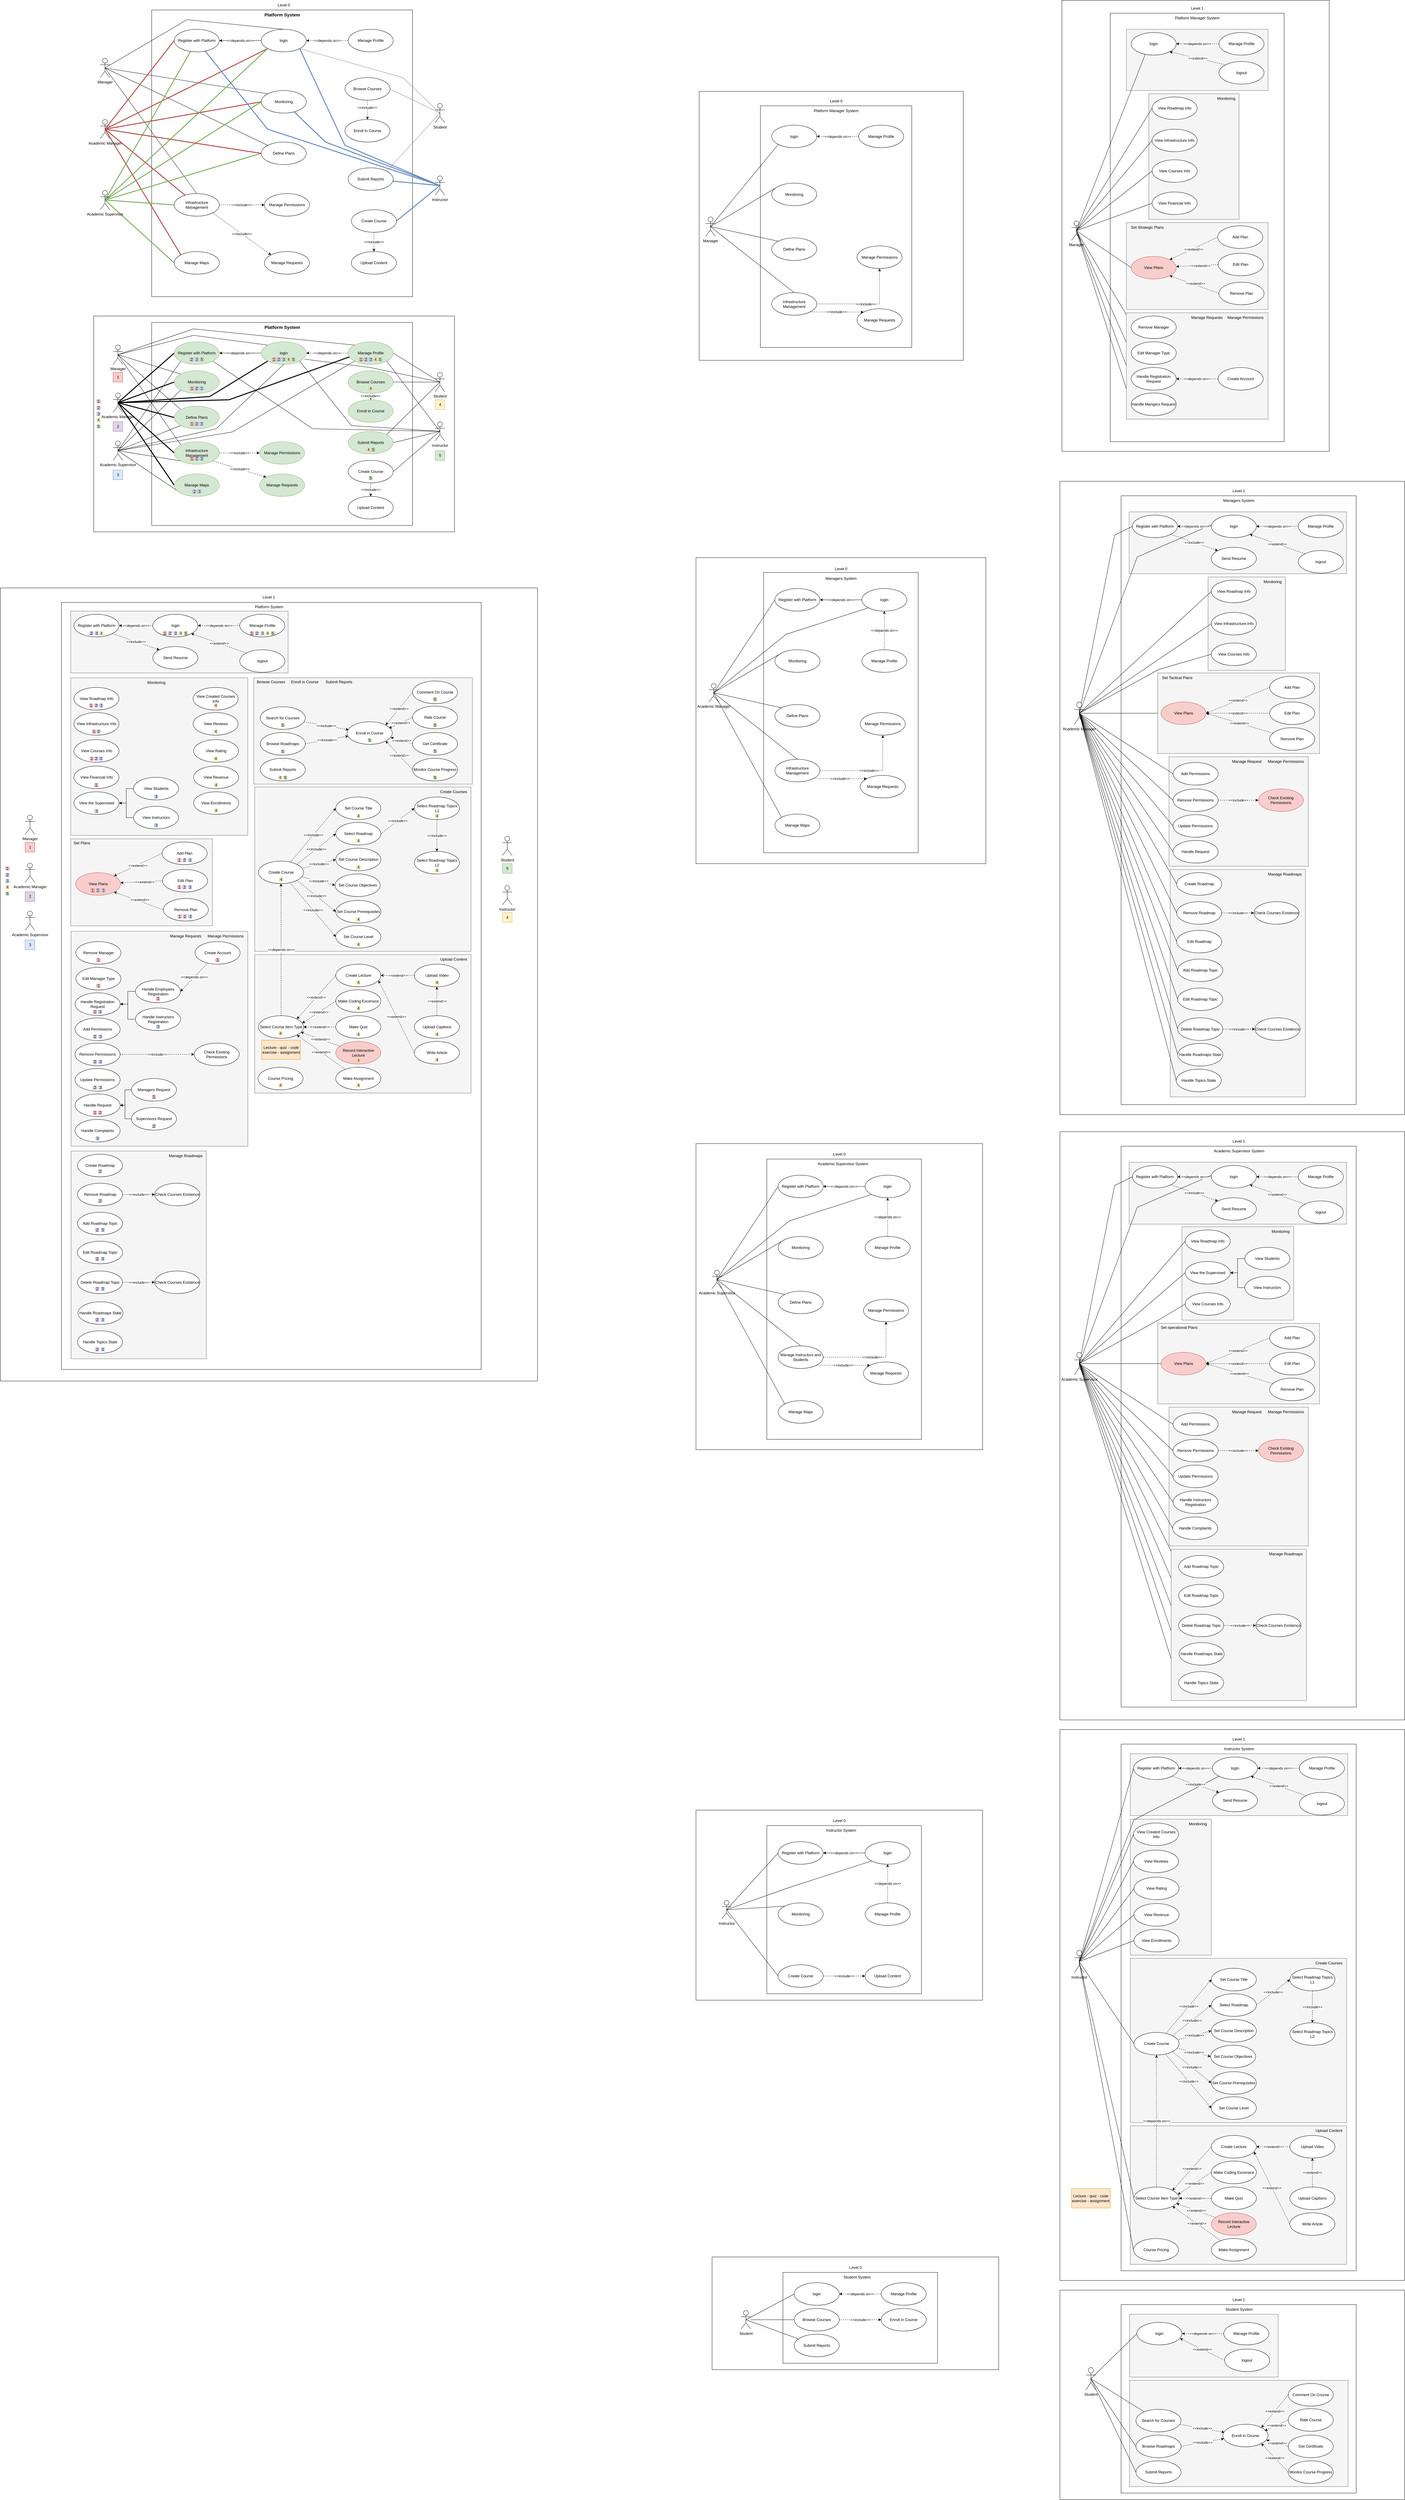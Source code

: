 <mxfile version="21.6.6" type="github">
  <diagram name="Page-1" id="dtunkNTb8zr2kekEWjOD">
    <mxGraphModel dx="5878" dy="3205" grid="0" gridSize="10" guides="1" tooltips="1" connect="1" arrows="1" fold="1" page="1" pageScale="1" pageWidth="827" pageHeight="1169" math="0" shadow="0">
      <root>
        <mxCell id="0" />
        <mxCell id="1" parent="0" />
        <mxCell id="LYUbL45tDniUqigNmkxV-288" value="" style="rounded=0;whiteSpace=wrap;html=1;movable=1;resizable=1;rotatable=1;deletable=1;editable=1;locked=0;connectable=1;" vertex="1" parent="1">
          <mxGeometry x="-840" y="1754" width="1668" height="2462" as="geometry" />
        </mxCell>
        <mxCell id="LYUbL45tDniUqigNmkxV-291" value="" style="rounded=0;whiteSpace=wrap;html=1;movable=1;resizable=1;rotatable=1;deletable=1;editable=1;locked=0;connectable=1;" vertex="1" parent="1">
          <mxGeometry x="-650" y="1799" width="1303" height="2381" as="geometry" />
        </mxCell>
        <mxCell id="LYUbL45tDniUqigNmkxV-328" value="" style="rounded=0;whiteSpace=wrap;html=1;fillColor=#f5f5f5;strokeColor=#666666;fontColor=#333333;" vertex="1" parent="1">
          <mxGeometry x="-621.5" y="1826" width="675" height="192" as="geometry" />
        </mxCell>
        <mxCell id="LYUbL45tDniUqigNmkxV-257" value="" style="rounded=0;whiteSpace=wrap;html=1;movable=1;resizable=1;rotatable=1;deletable=1;editable=1;locked=0;connectable=1;" vertex="1" parent="1">
          <mxGeometry x="2450" y="7038" width="1070" height="650" as="geometry" />
        </mxCell>
        <mxCell id="LYUbL45tDniUqigNmkxV-259" value="" style="rounded=0;whiteSpace=wrap;html=1;movable=1;resizable=1;rotatable=1;deletable=1;editable=1;locked=0;connectable=1;" vertex="1" parent="1">
          <mxGeometry x="2640" y="7083" width="730" height="585" as="geometry" />
        </mxCell>
        <mxCell id="LYUbL45tDniUqigNmkxV-269" value="" style="rounded=0;whiteSpace=wrap;html=1;fillColor=#f5f5f5;strokeColor=#666666;fontColor=#333333;fontStyle=0" vertex="1" parent="1">
          <mxGeometry x="2666.13" y="7318" width="678.75" height="330" as="geometry" />
        </mxCell>
        <mxCell id="LYUbL45tDniUqigNmkxV-260" value="" style="rounded=0;whiteSpace=wrap;html=1;fillColor=#f5f5f5;strokeColor=#666666;fontColor=#333333;" vertex="1" parent="1">
          <mxGeometry x="2666.12" y="7113" width="461.5" height="195" as="geometry" />
        </mxCell>
        <mxCell id="LYUbL45tDniUqigNmkxV-240" value="" style="rounded=0;whiteSpace=wrap;html=1;" vertex="1" parent="1">
          <mxGeometry x="1370" y="6935" width="890" height="350" as="geometry" />
        </mxCell>
        <mxCell id="LYUbL45tDniUqigNmkxV-243" value="" style="rounded=0;whiteSpace=wrap;html=1;" vertex="1" parent="1">
          <mxGeometry x="1590" y="6983" width="480" height="282" as="geometry" />
        </mxCell>
        <mxCell id="LYUbL45tDniUqigNmkxV-140" value="" style="rounded=0;whiteSpace=wrap;html=1;movable=1;resizable=1;rotatable=1;deletable=1;editable=1;locked=0;connectable=1;" vertex="1" parent="1">
          <mxGeometry x="2450" y="5298" width="1070" height="1710" as="geometry" />
        </mxCell>
        <mxCell id="LYUbL45tDniUqigNmkxV-143" value="" style="rounded=0;whiteSpace=wrap;html=1;movable=1;resizable=1;rotatable=1;deletable=1;editable=1;locked=0;connectable=1;" vertex="1" parent="1">
          <mxGeometry x="2640" y="5343" width="730" height="1635" as="geometry" />
        </mxCell>
        <mxCell id="LYUbL45tDniUqigNmkxV-198" value="" style="rounded=0;whiteSpace=wrap;html=1;fillColor=#f5f5f5;strokeColor=#666666;fontColor=#333333;" vertex="1" parent="1">
          <mxGeometry x="2668.5" y="6528" width="671.5" height="430" as="geometry" />
        </mxCell>
        <mxCell id="LYUbL45tDniUqigNmkxV-176" value="" style="rounded=0;whiteSpace=wrap;html=1;fillColor=#f5f5f5;strokeColor=#666666;fontColor=#333333;" vertex="1" parent="1">
          <mxGeometry x="2668.5" y="6008" width="671.5" height="510" as="geometry" />
        </mxCell>
        <mxCell id="LYUbL45tDniUqigNmkxV-161" value="" style="rounded=0;whiteSpace=wrap;html=1;fillColor=#f5f5f5;strokeColor=#666666;fontColor=#333333;" vertex="1" parent="1">
          <mxGeometry x="2668.5" y="5576" width="251.5" height="422" as="geometry" />
        </mxCell>
        <mxCell id="LYUbL45tDniUqigNmkxV-145" value="" style="rounded=0;whiteSpace=wrap;html=1;fillColor=#f5f5f5;strokeColor=#666666;fontColor=#333333;" vertex="1" parent="1">
          <mxGeometry x="2668.5" y="5373" width="675" height="192" as="geometry" />
        </mxCell>
        <mxCell id="LYUbL45tDniUqigNmkxV-25" value="" style="rounded=0;whiteSpace=wrap;html=1;movable=1;resizable=1;rotatable=1;deletable=1;editable=1;locked=0;connectable=1;" vertex="1" parent="1">
          <mxGeometry x="2450" y="3442" width="1070" height="1826" as="geometry" />
        </mxCell>
        <mxCell id="LYUbL45tDniUqigNmkxV-26" value="" style="rounded=0;whiteSpace=wrap;html=1;movable=1;resizable=1;rotatable=1;deletable=1;editable=1;locked=0;connectable=1;" vertex="1" parent="1">
          <mxGeometry x="2640" y="3487" width="730" height="1741" as="geometry" />
        </mxCell>
        <mxCell id="LYUbL45tDniUqigNmkxV-81" value="" style="rounded=0;whiteSpace=wrap;html=1;fillColor=#f5f5f5;strokeColor=#666666;fontColor=#333333;" vertex="1" parent="1">
          <mxGeometry x="2753.75" y="4037" width="502.5" height="250" as="geometry" />
        </mxCell>
        <mxCell id="LYUbL45tDniUqigNmkxV-28" value="" style="rounded=0;whiteSpace=wrap;html=1;fillColor=#f5f5f5;strokeColor=#666666;fontColor=#333333;" vertex="1" parent="1">
          <mxGeometry x="2829" y="3737" width="347" height="290" as="geometry" />
        </mxCell>
        <mxCell id="l33ZeKzNZCgtsfxWotkb-508" value="" style="rounded=0;whiteSpace=wrap;html=1;" parent="1" vertex="1">
          <mxGeometry x="-550" y="910" width="1120" height="670" as="geometry" />
        </mxCell>
        <mxCell id="l33ZeKzNZCgtsfxWotkb-374" value="" style="rounded=0;whiteSpace=wrap;html=1;" parent="1" vertex="1">
          <mxGeometry x="1320" y="1660" width="900" height="950" as="geometry" />
        </mxCell>
        <mxCell id="l33ZeKzNZCgtsfxWotkb-363" value="" style="rounded=0;whiteSpace=wrap;html=1;movable=1;resizable=1;rotatable=1;deletable=1;editable=1;locked=0;connectable=1;" parent="1" vertex="1">
          <mxGeometry x="2456.25" y="-70" width="830" height="1400" as="geometry" />
        </mxCell>
        <mxCell id="l33ZeKzNZCgtsfxWotkb-140" value="" style="rounded=0;whiteSpace=wrap;html=1;movable=1;resizable=1;rotatable=1;deletable=1;editable=1;locked=0;connectable=1;" parent="1" vertex="1">
          <mxGeometry x="2606.25" y="-30" width="540" height="1330" as="geometry" />
        </mxCell>
        <mxCell id="l33ZeKzNZCgtsfxWotkb-369" value="" style="rounded=0;whiteSpace=wrap;html=1;fillColor=#f5f5f5;fontColor=#333333;strokeColor=#666666;" parent="1" vertex="1">
          <mxGeometry x="2656.25" y="20" width="440" height="190" as="geometry" />
        </mxCell>
        <mxCell id="l33ZeKzNZCgtsfxWotkb-367" value="" style="rounded=0;whiteSpace=wrap;html=1;fillColor=#f5f5f5;fontColor=#333333;strokeColor=#666666;" parent="1" vertex="1">
          <mxGeometry x="2726.25" y="220" width="280" height="390" as="geometry" />
        </mxCell>
        <mxCell id="l33ZeKzNZCgtsfxWotkb-366" value="" style="rounded=0;whiteSpace=wrap;html=1;fillColor=#f5f5f5;fontColor=#333333;strokeColor=#666666;" parent="1" vertex="1">
          <mxGeometry x="2656.25" y="620" width="440" height="270" as="geometry" />
        </mxCell>
        <mxCell id="l33ZeKzNZCgtsfxWotkb-364" value="" style="rounded=0;whiteSpace=wrap;html=1;" parent="1" vertex="1">
          <mxGeometry x="1330" y="212.5" width="820" height="835" as="geometry" />
        </mxCell>
        <mxCell id="l33ZeKzNZCgtsfxWotkb-362" value="" style="rounded=0;whiteSpace=wrap;html=1;movable=1;resizable=1;rotatable=1;deletable=1;editable=1;locked=0;connectable=1;" parent="1" vertex="1">
          <mxGeometry x="2450" y="1423" width="1070" height="1966" as="geometry" />
        </mxCell>
        <mxCell id="l33ZeKzNZCgtsfxWotkb-202" value="" style="rounded=0;whiteSpace=wrap;html=1;movable=1;resizable=1;rotatable=1;deletable=1;editable=1;locked=0;connectable=1;" parent="1" vertex="1">
          <mxGeometry x="2640" y="1468" width="730" height="1890" as="geometry" />
        </mxCell>
        <mxCell id="l33ZeKzNZCgtsfxWotkb-353" value="" style="rounded=0;whiteSpace=wrap;html=1;fillColor=#f5f5f5;strokeColor=#666666;fontColor=#333333;" parent="1" vertex="1">
          <mxGeometry x="2665" y="1518" width="675" height="192" as="geometry" />
        </mxCell>
        <mxCell id="l33ZeKzNZCgtsfxWotkb-350" value="" style="rounded=0;whiteSpace=wrap;html=1;fillColor=#f5f5f5;strokeColor=#666666;fontColor=#333333;" parent="1" vertex="1">
          <mxGeometry x="2910" y="1720" width="240" height="290" as="geometry" />
        </mxCell>
        <mxCell id="l33ZeKzNZCgtsfxWotkb-348" value="" style="rounded=0;whiteSpace=wrap;html=1;fillColor=#f5f5f5;strokeColor=#666666;fontColor=#333333;" parent="1" vertex="1">
          <mxGeometry x="2788.75" y="2278" width="432.5" height="340" as="geometry" />
        </mxCell>
        <mxCell id="l33ZeKzNZCgtsfxWotkb-139" value="" style="rounded=0;whiteSpace=wrap;html=1;" parent="1" vertex="1">
          <mxGeometry x="1520" y="257.5" width="470" height="750" as="geometry" />
        </mxCell>
        <mxCell id="l33ZeKzNZCgtsfxWotkb-347" value="" style="rounded=0;whiteSpace=wrap;html=1;fillColor=#f5f5f5;strokeColor=#666666;fontColor=#333333;" parent="1" vertex="1">
          <mxGeometry x="2792.5" y="2628" width="420" height="706" as="geometry" />
        </mxCell>
        <mxCell id="l33ZeKzNZCgtsfxWotkb-1" value="" style="rounded=0;whiteSpace=wrap;html=1;" parent="1" vertex="1">
          <mxGeometry x="-370" y="-40" width="810" height="890" as="geometry" />
        </mxCell>
        <mxCell id="l33ZeKzNZCgtsfxWotkb-4" value="&lt;span style=&quot;font-size: 14px;&quot;&gt;&lt;b&gt;Platform System&lt;/b&gt;&lt;/span&gt;" style="text;html=1;align=center;verticalAlign=middle;resizable=0;points=[];autosize=1;strokeColor=none;fillColor=none;" parent="1" vertex="1">
          <mxGeometry x="-30" y="-40" width="130" height="30" as="geometry" />
        </mxCell>
        <mxCell id="l33ZeKzNZCgtsfxWotkb-74" style="rounded=0;orthogonalLoop=1;jettySize=auto;html=1;exitX=0.5;exitY=0.5;exitDx=0;exitDy=0;exitPerimeter=0;entryX=0.5;entryY=0;entryDx=0;entryDy=0;endArrow=none;endFill=0;" parent="1" source="l33ZeKzNZCgtsfxWotkb-6" target="l33ZeKzNZCgtsfxWotkb-7" edge="1">
          <mxGeometry relative="1" as="geometry">
            <Array as="points">
              <mxPoint x="-260" y="-10" />
            </Array>
          </mxGeometry>
        </mxCell>
        <mxCell id="l33ZeKzNZCgtsfxWotkb-88" style="rounded=0;orthogonalLoop=1;jettySize=auto;html=1;exitX=0.5;exitY=0.5;exitDx=0;exitDy=0;exitPerimeter=0;entryX=0;entryY=0;entryDx=0;entryDy=0;endArrow=none;endFill=0;" parent="1" source="l33ZeKzNZCgtsfxWotkb-6" target="l33ZeKzNZCgtsfxWotkb-35" edge="1">
          <mxGeometry relative="1" as="geometry" />
        </mxCell>
        <mxCell id="l33ZeKzNZCgtsfxWotkb-89" style="rounded=0;orthogonalLoop=1;jettySize=auto;html=1;exitX=0.5;exitY=0.5;exitDx=0;exitDy=0;exitPerimeter=0;entryX=0;entryY=0;entryDx=0;entryDy=0;endArrow=none;endFill=0;" parent="1" source="l33ZeKzNZCgtsfxWotkb-6" target="l33ZeKzNZCgtsfxWotkb-30" edge="1">
          <mxGeometry relative="1" as="geometry" />
        </mxCell>
        <mxCell id="l33ZeKzNZCgtsfxWotkb-90" style="rounded=0;orthogonalLoop=1;jettySize=auto;html=1;exitX=0.5;exitY=0.5;exitDx=0;exitDy=0;exitPerimeter=0;entryX=0.5;entryY=0;entryDx=0;entryDy=0;endArrow=none;endFill=0;" parent="1" source="l33ZeKzNZCgtsfxWotkb-6" target="l33ZeKzNZCgtsfxWotkb-51" edge="1">
          <mxGeometry relative="1" as="geometry" />
        </mxCell>
        <mxCell id="l33ZeKzNZCgtsfxWotkb-6" value="Manager" style="shape=umlActor;verticalLabelPosition=bottom;verticalAlign=top;html=1;outlineConnect=0;" parent="1" vertex="1">
          <mxGeometry x="-530" y="110" width="30" height="60" as="geometry" />
        </mxCell>
        <mxCell id="l33ZeKzNZCgtsfxWotkb-18" value="&amp;lt;&amp;lt;depends on&amp;gt;&amp;gt;" style="edgeStyle=orthogonalEdgeStyle;rounded=0;orthogonalLoop=1;jettySize=auto;html=1;exitX=0;exitY=0.5;exitDx=0;exitDy=0;" parent="1" source="l33ZeKzNZCgtsfxWotkb-7" target="l33ZeKzNZCgtsfxWotkb-14" edge="1">
          <mxGeometry relative="1" as="geometry" />
        </mxCell>
        <mxCell id="l33ZeKzNZCgtsfxWotkb-7" value="login" style="ellipse;whiteSpace=wrap;html=1;" parent="1" vertex="1">
          <mxGeometry x="-30" y="20" width="140" height="70" as="geometry" />
        </mxCell>
        <mxCell id="l33ZeKzNZCgtsfxWotkb-9" value="&amp;lt;&amp;lt;depends on&amp;gt;&amp;gt;" style="edgeStyle=orthogonalEdgeStyle;rounded=0;orthogonalLoop=1;jettySize=auto;html=1;dashed=1;" parent="1" source="l33ZeKzNZCgtsfxWotkb-8" target="l33ZeKzNZCgtsfxWotkb-7" edge="1">
          <mxGeometry relative="1" as="geometry" />
        </mxCell>
        <mxCell id="l33ZeKzNZCgtsfxWotkb-8" value="Manage Profile" style="ellipse;whiteSpace=wrap;html=1;" parent="1" vertex="1">
          <mxGeometry x="240" y="20" width="140" height="70" as="geometry" />
        </mxCell>
        <mxCell id="l33ZeKzNZCgtsfxWotkb-75" style="rounded=0;orthogonalLoop=1;jettySize=auto;html=1;exitX=0.5;exitY=0.5;exitDx=0;exitDy=0;exitPerimeter=0;entryX=0;entryY=0.5;entryDx=0;entryDy=0;strokeColor=#b85450;fillColor=#f8cecc;endArrow=none;endFill=0;strokeWidth=3;" parent="1" source="l33ZeKzNZCgtsfxWotkb-10" target="l33ZeKzNZCgtsfxWotkb-14" edge="1">
          <mxGeometry relative="1" as="geometry" />
        </mxCell>
        <mxCell id="l33ZeKzNZCgtsfxWotkb-78" style="rounded=0;orthogonalLoop=1;jettySize=auto;html=1;exitX=0.5;exitY=0.5;exitDx=0;exitDy=0;exitPerimeter=0;entryX=0;entryY=1;entryDx=0;entryDy=0;strokeColor=#b85450;fillColor=#f8cecc;endArrow=none;endFill=0;strokeWidth=3;" parent="1" source="l33ZeKzNZCgtsfxWotkb-10" target="l33ZeKzNZCgtsfxWotkb-7" edge="1">
          <mxGeometry relative="1" as="geometry" />
        </mxCell>
        <mxCell id="l33ZeKzNZCgtsfxWotkb-79" style="rounded=0;orthogonalLoop=1;jettySize=auto;html=1;exitX=0.5;exitY=0.5;exitDx=0;exitDy=0;exitPerimeter=0;strokeColor=#b85450;fillColor=#f8cecc;endArrow=none;endFill=0;strokeWidth=3;" parent="1" source="l33ZeKzNZCgtsfxWotkb-10" target="l33ZeKzNZCgtsfxWotkb-51" edge="1">
          <mxGeometry relative="1" as="geometry" />
        </mxCell>
        <mxCell id="l33ZeKzNZCgtsfxWotkb-80" style="rounded=0;orthogonalLoop=1;jettySize=auto;html=1;exitX=0.5;exitY=0.5;exitDx=0;exitDy=0;exitPerimeter=0;entryX=0;entryY=0;entryDx=0;entryDy=0;strokeColor=#b85450;fillColor=#f8cecc;endArrow=none;endFill=0;strokeWidth=3;" parent="1" source="l33ZeKzNZCgtsfxWotkb-10" target="l33ZeKzNZCgtsfxWotkb-50" edge="1">
          <mxGeometry relative="1" as="geometry" />
        </mxCell>
        <mxCell id="l33ZeKzNZCgtsfxWotkb-83" style="rounded=0;orthogonalLoop=1;jettySize=auto;html=1;exitX=0.5;exitY=0.5;exitDx=0;exitDy=0;exitPerimeter=0;entryX=0;entryY=0.5;entryDx=0;entryDy=0;strokeColor=#b85450;fillColor=#f8cecc;endArrow=none;endFill=0;strokeWidth=3;" parent="1" source="l33ZeKzNZCgtsfxWotkb-10" target="l33ZeKzNZCgtsfxWotkb-35" edge="1">
          <mxGeometry relative="1" as="geometry" />
        </mxCell>
        <mxCell id="l33ZeKzNZCgtsfxWotkb-10" value="Academic Manager" style="shape=umlActor;verticalLabelPosition=bottom;verticalAlign=top;html=1;outlineConnect=0;" parent="1" vertex="1">
          <mxGeometry x="-530" y="300" width="30" height="60" as="geometry" />
        </mxCell>
        <mxCell id="l33ZeKzNZCgtsfxWotkb-93" style="rounded=0;orthogonalLoop=1;jettySize=auto;html=1;exitX=0.5;exitY=0.5;exitDx=0;exitDy=0;exitPerimeter=0;entryX=1;entryY=0.5;entryDx=0;entryDy=0;endArrow=none;endFill=0;fillColor=#e1d5e7;strokeColor=#9673a6;" parent="1" source="l33ZeKzNZCgtsfxWotkb-11" target="l33ZeKzNZCgtsfxWotkb-48" edge="1">
          <mxGeometry relative="1" as="geometry">
            <Array as="points" />
          </mxGeometry>
        </mxCell>
        <mxCell id="l33ZeKzNZCgtsfxWotkb-94" style="rounded=0;orthogonalLoop=1;jettySize=auto;html=1;exitX=0.5;exitY=0.5;exitDx=0;exitDy=0;exitPerimeter=0;entryX=1;entryY=1;entryDx=0;entryDy=0;endArrow=none;endFill=0;fillColor=#e1d5e7;strokeColor=#9673a6;" parent="1" source="l33ZeKzNZCgtsfxWotkb-11" target="l33ZeKzNZCgtsfxWotkb-7" edge="1">
          <mxGeometry relative="1" as="geometry">
            <Array as="points">
              <mxPoint x="410" y="170" />
            </Array>
          </mxGeometry>
        </mxCell>
        <mxCell id="l33ZeKzNZCgtsfxWotkb-97" style="rounded=0;orthogonalLoop=1;jettySize=auto;html=1;exitX=0.5;exitY=0.5;exitDx=0;exitDy=0;exitPerimeter=0;entryX=1;entryY=0;entryDx=0;entryDy=0;endArrow=none;endFill=0;fillColor=#e1d5e7;strokeColor=#9673a6;" parent="1" source="l33ZeKzNZCgtsfxWotkb-11" target="l33ZeKzNZCgtsfxWotkb-49" edge="1">
          <mxGeometry relative="1" as="geometry" />
        </mxCell>
        <mxCell id="l33ZeKzNZCgtsfxWotkb-11" value="Student" style="shape=umlActor;verticalLabelPosition=bottom;verticalAlign=top;html=1;outlineConnect=0;" parent="1" vertex="1">
          <mxGeometry x="510" y="250" width="30" height="60" as="geometry" />
        </mxCell>
        <mxCell id="l33ZeKzNZCgtsfxWotkb-84" style="rounded=0;orthogonalLoop=1;jettySize=auto;html=1;exitX=0.5;exitY=0.5;exitDx=0;exitDy=0;exitPerimeter=0;entryX=0;entryY=0.5;entryDx=0;entryDy=0;strokeColor=#82b366;fillColor=#d5e8d4;endArrow=none;endFill=0;strokeWidth=3;" parent="1" source="l33ZeKzNZCgtsfxWotkb-12" target="l33ZeKzNZCgtsfxWotkb-50" edge="1">
          <mxGeometry relative="1" as="geometry" />
        </mxCell>
        <mxCell id="l33ZeKzNZCgtsfxWotkb-85" style="rounded=0;orthogonalLoop=1;jettySize=auto;html=1;exitX=0.5;exitY=0.5;exitDx=0;exitDy=0;exitPerimeter=0;entryX=0;entryY=0.5;entryDx=0;entryDy=0;strokeColor=#82b366;fillColor=#d5e8d4;endArrow=none;endFill=0;strokeWidth=3;" parent="1" source="l33ZeKzNZCgtsfxWotkb-12" target="l33ZeKzNZCgtsfxWotkb-51" edge="1">
          <mxGeometry relative="1" as="geometry" />
        </mxCell>
        <mxCell id="l33ZeKzNZCgtsfxWotkb-86" style="rounded=0;orthogonalLoop=1;jettySize=auto;html=1;exitX=0.5;exitY=0.5;exitDx=0;exitDy=0;exitPerimeter=0;entryX=0;entryY=0.5;entryDx=0;entryDy=0;strokeColor=#82b366;fillColor=#d5e8d4;endArrow=none;endFill=0;strokeWidth=3;" parent="1" source="l33ZeKzNZCgtsfxWotkb-12" target="l33ZeKzNZCgtsfxWotkb-30" edge="1">
          <mxGeometry relative="1" as="geometry" />
        </mxCell>
        <mxCell id="l33ZeKzNZCgtsfxWotkb-87" style="rounded=0;orthogonalLoop=1;jettySize=auto;html=1;exitX=0.5;exitY=0.5;exitDx=0;exitDy=0;exitPerimeter=0;entryX=0;entryY=0.5;entryDx=0;entryDy=0;strokeColor=#82b366;fillColor=#d5e8d4;endArrow=none;endFill=0;strokeWidth=3;" parent="1" source="l33ZeKzNZCgtsfxWotkb-12" target="l33ZeKzNZCgtsfxWotkb-35" edge="1">
          <mxGeometry relative="1" as="geometry" />
        </mxCell>
        <mxCell id="l33ZeKzNZCgtsfxWotkb-91" style="rounded=0;orthogonalLoop=1;jettySize=auto;html=1;exitX=0.5;exitY=0.5;exitDx=0;exitDy=0;exitPerimeter=0;entryX=0;entryY=1;entryDx=0;entryDy=0;fillColor=#d5e8d4;strokeColor=#82b366;endArrow=none;endFill=0;strokeWidth=3;" parent="1" source="l33ZeKzNZCgtsfxWotkb-12" target="l33ZeKzNZCgtsfxWotkb-7" edge="1">
          <mxGeometry relative="1" as="geometry" />
        </mxCell>
        <mxCell id="l33ZeKzNZCgtsfxWotkb-106" style="rounded=0;orthogonalLoop=1;jettySize=auto;html=1;exitX=0.5;exitY=0.5;exitDx=0;exitDy=0;exitPerimeter=0;endArrow=none;endFill=0;fillColor=#d5e8d4;strokeColor=#82b366;strokeWidth=3;" parent="1" source="l33ZeKzNZCgtsfxWotkb-12" target="l33ZeKzNZCgtsfxWotkb-14" edge="1">
          <mxGeometry relative="1" as="geometry" />
        </mxCell>
        <mxCell id="l33ZeKzNZCgtsfxWotkb-12" value="Academic Supervisor" style="shape=umlActor;verticalLabelPosition=bottom;verticalAlign=top;html=1;outlineConnect=0;" parent="1" vertex="1">
          <mxGeometry x="-530" y="520" width="30" height="60" as="geometry" />
        </mxCell>
        <mxCell id="l33ZeKzNZCgtsfxWotkb-96" style="rounded=0;orthogonalLoop=1;jettySize=auto;html=1;exitX=0.5;exitY=0.5;exitDx=0;exitDy=0;exitPerimeter=0;endArrow=none;endFill=0;fillColor=#dae8fc;strokeColor=#6c8ebf;strokeWidth=3;" parent="1" source="l33ZeKzNZCgtsfxWotkb-13" target="l33ZeKzNZCgtsfxWotkb-49" edge="1">
          <mxGeometry relative="1" as="geometry" />
        </mxCell>
        <mxCell id="l33ZeKzNZCgtsfxWotkb-98" style="rounded=0;orthogonalLoop=1;jettySize=auto;html=1;exitX=0.5;exitY=0.5;exitDx=0;exitDy=0;exitPerimeter=0;entryX=1;entryY=0.5;entryDx=0;entryDy=0;endArrow=none;endFill=0;fillColor=#dae8fc;strokeColor=#6c8ebf;strokeWidth=3;" parent="1" source="l33ZeKzNZCgtsfxWotkb-13" target="l33ZeKzNZCgtsfxWotkb-53" edge="1">
          <mxGeometry relative="1" as="geometry" />
        </mxCell>
        <mxCell id="l33ZeKzNZCgtsfxWotkb-99" style="rounded=0;orthogonalLoop=1;jettySize=auto;html=1;exitX=0.5;exitY=0.5;exitDx=0;exitDy=0;exitPerimeter=0;entryX=1;entryY=1;entryDx=0;entryDy=0;endArrow=none;endFill=0;fillColor=#dae8fc;strokeColor=#6c8ebf;strokeWidth=3;" parent="1" source="l33ZeKzNZCgtsfxWotkb-13" target="l33ZeKzNZCgtsfxWotkb-7" edge="1">
          <mxGeometry relative="1" as="geometry">
            <Array as="points">
              <mxPoint x="230" y="380" />
            </Array>
          </mxGeometry>
        </mxCell>
        <mxCell id="l33ZeKzNZCgtsfxWotkb-107" style="rounded=0;orthogonalLoop=1;jettySize=auto;html=1;exitX=0.5;exitY=0.5;exitDx=0;exitDy=0;exitPerimeter=0;endArrow=none;endFill=0;fillColor=#dae8fc;strokeColor=#6c8ebf;strokeWidth=3;" parent="1" source="l33ZeKzNZCgtsfxWotkb-13" target="l33ZeKzNZCgtsfxWotkb-14" edge="1">
          <mxGeometry relative="1" as="geometry">
            <Array as="points">
              <mxPoint x="-10" y="330" />
            </Array>
          </mxGeometry>
        </mxCell>
        <mxCell id="l33ZeKzNZCgtsfxWotkb-108" style="rounded=0;orthogonalLoop=1;jettySize=auto;html=1;exitX=0.5;exitY=0.5;exitDx=0;exitDy=0;exitPerimeter=0;endArrow=none;endFill=0;fillColor=#dae8fc;strokeColor=#6c8ebf;strokeWidth=3;" parent="1" source="l33ZeKzNZCgtsfxWotkb-13" target="l33ZeKzNZCgtsfxWotkb-35" edge="1">
          <mxGeometry relative="1" as="geometry">
            <Array as="points">
              <mxPoint x="170" y="370" />
            </Array>
          </mxGeometry>
        </mxCell>
        <mxCell id="l33ZeKzNZCgtsfxWotkb-13" value="Instructor" style="shape=umlActor;verticalLabelPosition=bottom;verticalAlign=top;html=1;outlineConnect=0;" parent="1" vertex="1">
          <mxGeometry x="510" y="475" width="30" height="60" as="geometry" />
        </mxCell>
        <mxCell id="l33ZeKzNZCgtsfxWotkb-14" value="Register with Platform" style="ellipse;whiteSpace=wrap;html=1;" parent="1" vertex="1">
          <mxGeometry x="-300" y="20" width="140" height="70" as="geometry" />
        </mxCell>
        <mxCell id="l33ZeKzNZCgtsfxWotkb-29" value="Manage Permissions" style="ellipse;whiteSpace=wrap;html=1;" parent="1" vertex="1">
          <mxGeometry x="-20" y="530" width="140" height="70" as="geometry" />
        </mxCell>
        <mxCell id="l33ZeKzNZCgtsfxWotkb-30" value="Define Plans" style="ellipse;whiteSpace=wrap;html=1;" parent="1" vertex="1">
          <mxGeometry x="-30" y="370" width="140" height="70" as="geometry" />
        </mxCell>
        <mxCell id="l33ZeKzNZCgtsfxWotkb-34" value="Manage Requests" style="ellipse;whiteSpace=wrap;html=1;" parent="1" vertex="1">
          <mxGeometry x="-20" y="710" width="140" height="70" as="geometry" />
        </mxCell>
        <mxCell id="l33ZeKzNZCgtsfxWotkb-35" value="Monitoring" style="ellipse;whiteSpace=wrap;html=1;" parent="1" vertex="1">
          <mxGeometry x="-30" y="210" width="140" height="70" as="geometry" />
        </mxCell>
        <mxCell id="l33ZeKzNZCgtsfxWotkb-37" value="Level 0" style="text;html=1;align=center;verticalAlign=middle;resizable=0;points=[];autosize=1;strokeColor=none;fillColor=none;" parent="1" vertex="1">
          <mxGeometry x="10" y="-70" width="60" height="30" as="geometry" />
        </mxCell>
        <mxCell id="l33ZeKzNZCgtsfxWotkb-95" style="edgeStyle=orthogonalEdgeStyle;rounded=0;orthogonalLoop=1;jettySize=auto;html=1;exitX=0.5;exitY=1;exitDx=0;exitDy=0;dashed=1;" parent="1" source="l33ZeKzNZCgtsfxWotkb-48" target="l33ZeKzNZCgtsfxWotkb-52" edge="1">
          <mxGeometry relative="1" as="geometry" />
        </mxCell>
        <mxCell id="l33ZeKzNZCgtsfxWotkb-103" value="&amp;lt;&amp;lt;include&amp;gt;&amp;gt;" style="edgeLabel;html=1;align=center;verticalAlign=middle;resizable=0;points=[];" parent="l33ZeKzNZCgtsfxWotkb-95" vertex="1" connectable="0">
          <mxGeometry x="-0.242" y="-1" relative="1" as="geometry">
            <mxPoint as="offset" />
          </mxGeometry>
        </mxCell>
        <mxCell id="l33ZeKzNZCgtsfxWotkb-48" value="Browse Courses" style="ellipse;whiteSpace=wrap;html=1;" parent="1" vertex="1">
          <mxGeometry x="230" y="170" width="140" height="70" as="geometry" />
        </mxCell>
        <mxCell id="l33ZeKzNZCgtsfxWotkb-49" value="Submit Reports" style="ellipse;whiteSpace=wrap;html=1;" parent="1" vertex="1">
          <mxGeometry x="240" y="450" width="140" height="70" as="geometry" />
        </mxCell>
        <mxCell id="l33ZeKzNZCgtsfxWotkb-50" value="Manage Maps" style="ellipse;whiteSpace=wrap;html=1;" parent="1" vertex="1">
          <mxGeometry x="-300" y="710" width="140" height="70" as="geometry" />
        </mxCell>
        <mxCell id="l33ZeKzNZCgtsfxWotkb-81" value="&amp;lt;&amp;lt;include&amp;gt;&amp;gt;" style="edgeStyle=orthogonalEdgeStyle;rounded=0;orthogonalLoop=1;jettySize=auto;html=1;exitX=1;exitY=0.5;exitDx=0;exitDy=0;dashed=1;" parent="1" source="l33ZeKzNZCgtsfxWotkb-51" target="l33ZeKzNZCgtsfxWotkb-29" edge="1">
          <mxGeometry relative="1" as="geometry" />
        </mxCell>
        <mxCell id="l33ZeKzNZCgtsfxWotkb-82" value="&amp;lt;&amp;lt;include&amp;gt;&amp;gt;" style="rounded=0;orthogonalLoop=1;jettySize=auto;html=1;exitX=1;exitY=1;exitDx=0;exitDy=0;entryX=0;entryY=0;entryDx=0;entryDy=0;dashed=1;" parent="1" source="l33ZeKzNZCgtsfxWotkb-51" target="l33ZeKzNZCgtsfxWotkb-34" edge="1">
          <mxGeometry relative="1" as="geometry" />
        </mxCell>
        <mxCell id="l33ZeKzNZCgtsfxWotkb-51" value="Infrastructure Management" style="ellipse;whiteSpace=wrap;html=1;" parent="1" vertex="1">
          <mxGeometry x="-300" y="530" width="140" height="70" as="geometry" />
        </mxCell>
        <mxCell id="l33ZeKzNZCgtsfxWotkb-52" value="Enroll in Course" style="ellipse;whiteSpace=wrap;html=1;" parent="1" vertex="1">
          <mxGeometry x="230" y="300" width="140" height="70" as="geometry" />
        </mxCell>
        <mxCell id="l33ZeKzNZCgtsfxWotkb-102" value="&amp;lt;&amp;lt;include&amp;gt;&amp;gt;" style="edgeStyle=orthogonalEdgeStyle;rounded=0;orthogonalLoop=1;jettySize=auto;html=1;dashed=1;" parent="1" source="l33ZeKzNZCgtsfxWotkb-53" target="l33ZeKzNZCgtsfxWotkb-101" edge="1">
          <mxGeometry relative="1" as="geometry" />
        </mxCell>
        <mxCell id="l33ZeKzNZCgtsfxWotkb-53" value="Create Course" style="ellipse;whiteSpace=wrap;html=1;" parent="1" vertex="1">
          <mxGeometry x="250" y="580" width="140" height="70" as="geometry" />
        </mxCell>
        <mxCell id="l33ZeKzNZCgtsfxWotkb-77" style="rounded=0;orthogonalLoop=1;jettySize=auto;html=1;exitX=0.5;exitY=0.5;exitDx=0;exitDy=0;exitPerimeter=0;entryX=0;entryY=0.5;entryDx=0;entryDy=0;strokeColor=#b85450;fillColor=#f8cecc;endArrow=none;endFill=0;strokeWidth=3;" parent="1" source="l33ZeKzNZCgtsfxWotkb-10" target="l33ZeKzNZCgtsfxWotkb-30" edge="1">
          <mxGeometry relative="1" as="geometry">
            <mxPoint x="-505" y="340" as="sourcePoint" />
            <mxPoint x="-290" y="65" as="targetPoint" />
          </mxGeometry>
        </mxCell>
        <mxCell id="l33ZeKzNZCgtsfxWotkb-101" value="Upload Content" style="ellipse;whiteSpace=wrap;html=1;" parent="1" vertex="1">
          <mxGeometry x="250" y="710" width="140" height="70" as="geometry" />
        </mxCell>
        <mxCell id="l33ZeKzNZCgtsfxWotkb-110" value="Platform Manager System" style="text;html=1;align=center;verticalAlign=middle;resizable=0;points=[];autosize=1;strokeColor=none;fillColor=none;" parent="1" vertex="1">
          <mxGeometry x="1675" y="257.5" width="160" height="30" as="geometry" />
        </mxCell>
        <mxCell id="l33ZeKzNZCgtsfxWotkb-111" value="Level 0" style="text;html=1;align=center;verticalAlign=middle;resizable=0;points=[];autosize=1;strokeColor=none;fillColor=none;" parent="1" vertex="1">
          <mxGeometry x="1725" y="227.5" width="60" height="30" as="geometry" />
        </mxCell>
        <mxCell id="l33ZeKzNZCgtsfxWotkb-122" style="rounded=0;orthogonalLoop=1;jettySize=auto;html=1;exitX=0.5;exitY=0.5;exitDx=0;exitDy=0;exitPerimeter=0;entryX=0.5;entryY=0;entryDx=0;entryDy=0;endArrow=none;endFill=0;" parent="1" source="l33ZeKzNZCgtsfxWotkb-126" target="l33ZeKzNZCgtsfxWotkb-128" edge="1">
          <mxGeometry relative="1" as="geometry">
            <Array as="points" />
          </mxGeometry>
        </mxCell>
        <mxCell id="l33ZeKzNZCgtsfxWotkb-123" style="rounded=0;orthogonalLoop=1;jettySize=auto;html=1;exitX=0.5;exitY=0.5;exitDx=0;exitDy=0;exitPerimeter=0;entryX=0;entryY=0;entryDx=0;entryDy=0;endArrow=none;endFill=0;" parent="1" source="l33ZeKzNZCgtsfxWotkb-126" target="l33ZeKzNZCgtsfxWotkb-135" edge="1">
          <mxGeometry relative="1" as="geometry" />
        </mxCell>
        <mxCell id="l33ZeKzNZCgtsfxWotkb-124" style="rounded=0;orthogonalLoop=1;jettySize=auto;html=1;exitX=0.5;exitY=0.5;exitDx=0;exitDy=0;exitPerimeter=0;entryX=0;entryY=0;entryDx=0;entryDy=0;endArrow=none;endFill=0;" parent="1" source="l33ZeKzNZCgtsfxWotkb-126" target="l33ZeKzNZCgtsfxWotkb-133" edge="1">
          <mxGeometry relative="1" as="geometry" />
        </mxCell>
        <mxCell id="l33ZeKzNZCgtsfxWotkb-125" style="rounded=0;orthogonalLoop=1;jettySize=auto;html=1;exitX=0.5;exitY=0.5;exitDx=0;exitDy=0;exitPerimeter=0;entryX=0.5;entryY=0;entryDx=0;entryDy=0;endArrow=none;endFill=0;" parent="1" source="l33ZeKzNZCgtsfxWotkb-126" target="l33ZeKzNZCgtsfxWotkb-138" edge="1">
          <mxGeometry relative="1" as="geometry" />
        </mxCell>
        <mxCell id="l33ZeKzNZCgtsfxWotkb-126" value="Manager" style="shape=umlActor;verticalLabelPosition=bottom;verticalAlign=top;html=1;outlineConnect=0;" parent="1" vertex="1">
          <mxGeometry x="1350" y="602.5" width="30" height="60" as="geometry" />
        </mxCell>
        <mxCell id="l33ZeKzNZCgtsfxWotkb-128" value="login" style="ellipse;whiteSpace=wrap;html=1;" parent="1" vertex="1">
          <mxGeometry x="1555" y="317.5" width="140" height="70" as="geometry" />
        </mxCell>
        <mxCell id="l33ZeKzNZCgtsfxWotkb-129" value="&amp;lt;&amp;lt;depends on&amp;gt;&amp;gt;" style="edgeStyle=orthogonalEdgeStyle;rounded=0;orthogonalLoop=1;jettySize=auto;html=1;dashed=1;" parent="1" source="l33ZeKzNZCgtsfxWotkb-130" target="l33ZeKzNZCgtsfxWotkb-128" edge="1">
          <mxGeometry relative="1" as="geometry" />
        </mxCell>
        <mxCell id="l33ZeKzNZCgtsfxWotkb-130" value="Manage Profile" style="ellipse;whiteSpace=wrap;html=1;" parent="1" vertex="1">
          <mxGeometry x="1825" y="317.5" width="140" height="70" as="geometry" />
        </mxCell>
        <mxCell id="l33ZeKzNZCgtsfxWotkb-132" value="Manage Permissions" style="ellipse;whiteSpace=wrap;html=1;" parent="1" vertex="1">
          <mxGeometry x="1820" y="692.5" width="140" height="70" as="geometry" />
        </mxCell>
        <mxCell id="l33ZeKzNZCgtsfxWotkb-133" value="Define Plans" style="ellipse;whiteSpace=wrap;html=1;" parent="1" vertex="1">
          <mxGeometry x="1555" y="667.5" width="140" height="70" as="geometry" />
        </mxCell>
        <mxCell id="l33ZeKzNZCgtsfxWotkb-134" value="Manage Requests" style="ellipse;whiteSpace=wrap;html=1;" parent="1" vertex="1">
          <mxGeometry x="1820" y="887.5" width="140" height="70" as="geometry" />
        </mxCell>
        <mxCell id="l33ZeKzNZCgtsfxWotkb-135" value="Monitoring" style="ellipse;whiteSpace=wrap;html=1;" parent="1" vertex="1">
          <mxGeometry x="1555" y="497.5" width="140" height="70" as="geometry" />
        </mxCell>
        <mxCell id="l33ZeKzNZCgtsfxWotkb-136" value="&amp;lt;&amp;lt;include&amp;gt;&amp;gt;" style="edgeStyle=orthogonalEdgeStyle;rounded=0;orthogonalLoop=1;jettySize=auto;html=1;exitX=1;exitY=0.5;exitDx=0;exitDy=0;dashed=1;" parent="1" source="l33ZeKzNZCgtsfxWotkb-138" target="l33ZeKzNZCgtsfxWotkb-132" edge="1">
          <mxGeometry relative="1" as="geometry" />
        </mxCell>
        <mxCell id="l33ZeKzNZCgtsfxWotkb-137" value="&amp;lt;&amp;lt;include&amp;gt;&amp;gt;" style="rounded=0;orthogonalLoop=1;jettySize=auto;html=1;exitX=1;exitY=1;exitDx=0;exitDy=0;entryX=0;entryY=0;entryDx=0;entryDy=0;dashed=1;" parent="1" source="l33ZeKzNZCgtsfxWotkb-138" target="l33ZeKzNZCgtsfxWotkb-134" edge="1">
          <mxGeometry relative="1" as="geometry" />
        </mxCell>
        <mxCell id="l33ZeKzNZCgtsfxWotkb-138" value="Infrastructure Management" style="ellipse;whiteSpace=wrap;html=1;" parent="1" vertex="1">
          <mxGeometry x="1555" y="837.5" width="140" height="70" as="geometry" />
        </mxCell>
        <mxCell id="l33ZeKzNZCgtsfxWotkb-141" value="Platform Manager System" style="text;html=1;align=center;verticalAlign=middle;resizable=0;points=[];autosize=1;strokeColor=none;fillColor=none;" parent="1" vertex="1">
          <mxGeometry x="2796.25" y="-30" width="160" height="30" as="geometry" />
        </mxCell>
        <mxCell id="l33ZeKzNZCgtsfxWotkb-142" value="Level 1" style="text;html=1;align=center;verticalAlign=middle;resizable=0;points=[];autosize=1;strokeColor=none;fillColor=none;" parent="1" vertex="1">
          <mxGeometry x="2846.25" y="-60" width="60" height="30" as="geometry" />
        </mxCell>
        <mxCell id="l33ZeKzNZCgtsfxWotkb-143" style="rounded=0;orthogonalLoop=1;jettySize=auto;html=1;exitX=0.5;exitY=0.5;exitDx=0;exitDy=0;exitPerimeter=0;entryX=0.5;entryY=0;entryDx=0;entryDy=0;endArrow=none;endFill=0;" parent="1" source="l33ZeKzNZCgtsfxWotkb-147" target="l33ZeKzNZCgtsfxWotkb-148" edge="1">
          <mxGeometry relative="1" as="geometry">
            <Array as="points" />
          </mxGeometry>
        </mxCell>
        <mxCell id="l33ZeKzNZCgtsfxWotkb-272" style="rounded=0;orthogonalLoop=1;jettySize=auto;html=1;exitX=0.5;exitY=0.5;exitDx=0;exitDy=0;exitPerimeter=0;entryX=0;entryY=0.5;entryDx=0;entryDy=0;endArrow=none;endFill=0;" parent="1" source="l33ZeKzNZCgtsfxWotkb-147" target="l33ZeKzNZCgtsfxWotkb-193" edge="1">
          <mxGeometry relative="1" as="geometry" />
        </mxCell>
        <mxCell id="l33ZeKzNZCgtsfxWotkb-273" style="rounded=0;orthogonalLoop=1;jettySize=auto;html=1;exitX=0.5;exitY=0.5;exitDx=0;exitDy=0;exitPerimeter=0;entryX=0;entryY=0.5;entryDx=0;entryDy=0;endArrow=none;endFill=0;" parent="1" source="l33ZeKzNZCgtsfxWotkb-147" target="l33ZeKzNZCgtsfxWotkb-189" edge="1">
          <mxGeometry relative="1" as="geometry" />
        </mxCell>
        <mxCell id="l33ZeKzNZCgtsfxWotkb-274" style="rounded=0;orthogonalLoop=1;jettySize=auto;html=1;exitX=0.5;exitY=0.5;exitDx=0;exitDy=0;exitPerimeter=0;entryX=0;entryY=0.5;entryDx=0;entryDy=0;endArrow=none;endFill=0;" parent="1" source="l33ZeKzNZCgtsfxWotkb-147" target="l33ZeKzNZCgtsfxWotkb-196" edge="1">
          <mxGeometry relative="1" as="geometry" />
        </mxCell>
        <mxCell id="l33ZeKzNZCgtsfxWotkb-275" style="rounded=0;orthogonalLoop=1;jettySize=auto;html=1;exitX=0.5;exitY=0.5;exitDx=0;exitDy=0;exitPerimeter=0;entryX=0;entryY=0.5;entryDx=0;entryDy=0;endArrow=none;endFill=0;" parent="1" source="l33ZeKzNZCgtsfxWotkb-147" target="l33ZeKzNZCgtsfxWotkb-199" edge="1">
          <mxGeometry relative="1" as="geometry" />
        </mxCell>
        <mxCell id="l33ZeKzNZCgtsfxWotkb-318" style="rounded=0;orthogonalLoop=1;jettySize=auto;html=1;exitX=0.5;exitY=0.5;exitDx=0;exitDy=0;exitPerimeter=0;entryX=0.019;entryY=0.367;entryDx=0;entryDy=0;entryPerimeter=0;endArrow=none;endFill=0;" parent="1" source="l33ZeKzNZCgtsfxWotkb-147" target="l33ZeKzNZCgtsfxWotkb-160" edge="1">
          <mxGeometry relative="1" as="geometry" />
        </mxCell>
        <mxCell id="l33ZeKzNZCgtsfxWotkb-319" style="rounded=0;orthogonalLoop=1;jettySize=auto;html=1;exitX=0.5;exitY=0.5;exitDx=0;exitDy=0;exitPerimeter=0;entryX=0;entryY=0.5;entryDx=0;entryDy=0;endArrow=none;endFill=0;" parent="1" source="l33ZeKzNZCgtsfxWotkb-147" target="l33ZeKzNZCgtsfxWotkb-166" edge="1">
          <mxGeometry relative="1" as="geometry" />
        </mxCell>
        <mxCell id="l33ZeKzNZCgtsfxWotkb-320" style="rounded=0;orthogonalLoop=1;jettySize=auto;html=1;exitX=0.5;exitY=0.5;exitDx=0;exitDy=0;exitPerimeter=0;entryX=0;entryY=0.5;entryDx=0;entryDy=0;endArrow=none;endFill=0;" parent="1" source="l33ZeKzNZCgtsfxWotkb-147" target="l33ZeKzNZCgtsfxWotkb-153" edge="1">
          <mxGeometry relative="1" as="geometry" />
        </mxCell>
        <mxCell id="l33ZeKzNZCgtsfxWotkb-321" style="rounded=0;orthogonalLoop=1;jettySize=auto;html=1;exitX=0.5;exitY=0.5;exitDx=0;exitDy=0;exitPerimeter=0;entryX=0;entryY=0.5;entryDx=0;entryDy=0;endArrow=none;endFill=0;" parent="1" source="l33ZeKzNZCgtsfxWotkb-147" target="l33ZeKzNZCgtsfxWotkb-184" edge="1">
          <mxGeometry relative="1" as="geometry" />
        </mxCell>
        <mxCell id="l33ZeKzNZCgtsfxWotkb-322" style="rounded=0;orthogonalLoop=1;jettySize=auto;html=1;exitX=0.5;exitY=0.5;exitDx=0;exitDy=0;exitPerimeter=0;entryX=0;entryY=0.5;entryDx=0;entryDy=0;endArrow=none;endFill=0;" parent="1" source="l33ZeKzNZCgtsfxWotkb-147" target="l33ZeKzNZCgtsfxWotkb-174" edge="1">
          <mxGeometry relative="1" as="geometry" />
        </mxCell>
        <mxCell id="l33ZeKzNZCgtsfxWotkb-147" value="Manager" style="shape=umlActor;verticalLabelPosition=bottom;verticalAlign=top;html=1;outlineConnect=0;" parent="1" vertex="1">
          <mxGeometry x="2486.25" y="615" width="30" height="60" as="geometry" />
        </mxCell>
        <mxCell id="l33ZeKzNZCgtsfxWotkb-148" value="login" style="ellipse;whiteSpace=wrap;html=1;" parent="1" vertex="1">
          <mxGeometry x="2671.25" y="30" width="140" height="70" as="geometry" />
        </mxCell>
        <mxCell id="l33ZeKzNZCgtsfxWotkb-149" value="&amp;lt;&amp;lt;depends on&amp;gt;&amp;gt;" style="edgeStyle=orthogonalEdgeStyle;rounded=0;orthogonalLoop=1;jettySize=auto;html=1;dashed=1;" parent="1" source="l33ZeKzNZCgtsfxWotkb-150" target="l33ZeKzNZCgtsfxWotkb-148" edge="1">
          <mxGeometry relative="1" as="geometry" />
        </mxCell>
        <mxCell id="l33ZeKzNZCgtsfxWotkb-150" value="Manage Profile" style="ellipse;whiteSpace=wrap;html=1;" parent="1" vertex="1">
          <mxGeometry x="2943.75" y="30" width="140" height="70" as="geometry" />
        </mxCell>
        <mxCell id="l33ZeKzNZCgtsfxWotkb-178" style="rounded=0;orthogonalLoop=1;jettySize=auto;html=1;exitX=0;exitY=0.5;exitDx=0;exitDy=0;entryX=1;entryY=0;entryDx=0;entryDy=0;dashed=1;" parent="1" source="l33ZeKzNZCgtsfxWotkb-171" target="l33ZeKzNZCgtsfxWotkb-174" edge="1">
          <mxGeometry relative="1" as="geometry">
            <mxPoint x="2976.25" y="410" as="targetPoint" />
          </mxGeometry>
        </mxCell>
        <mxCell id="l33ZeKzNZCgtsfxWotkb-181" value="&amp;lt;&amp;lt;extend&amp;gt;&amp;gt;" style="edgeLabel;html=1;align=center;verticalAlign=middle;resizable=0;points=[];" parent="l33ZeKzNZCgtsfxWotkb-178" vertex="1" connectable="0">
          <mxGeometry x="0.021" y="2" relative="1" as="geometry">
            <mxPoint as="offset" />
          </mxGeometry>
        </mxCell>
        <mxCell id="l33ZeKzNZCgtsfxWotkb-171" value="Add Plan" style="ellipse;whiteSpace=wrap;html=1;" parent="1" vertex="1">
          <mxGeometry x="2940" y="630" width="140" height="70" as="geometry" />
        </mxCell>
        <mxCell id="l33ZeKzNZCgtsfxWotkb-177" style="rounded=0;orthogonalLoop=1;jettySize=auto;html=1;exitX=0;exitY=0.5;exitDx=0;exitDy=0;dashed=1;" parent="1" source="l33ZeKzNZCgtsfxWotkb-172" target="l33ZeKzNZCgtsfxWotkb-174" edge="1">
          <mxGeometry relative="1" as="geometry" />
        </mxCell>
        <mxCell id="l33ZeKzNZCgtsfxWotkb-182" value="&amp;lt;&amp;lt;extend&amp;gt;&amp;gt;" style="edgeLabel;html=1;align=center;verticalAlign=middle;resizable=0;points=[];" parent="l33ZeKzNZCgtsfxWotkb-177" vertex="1" connectable="0">
          <mxGeometry x="-0.163" y="1" relative="1" as="geometry">
            <mxPoint as="offset" />
          </mxGeometry>
        </mxCell>
        <mxCell id="l33ZeKzNZCgtsfxWotkb-172" value="Edit Plan" style="ellipse;whiteSpace=wrap;html=1;" parent="1" vertex="1">
          <mxGeometry x="2941.25" y="715" width="140" height="70" as="geometry" />
        </mxCell>
        <mxCell id="l33ZeKzNZCgtsfxWotkb-179" style="rounded=0;orthogonalLoop=1;jettySize=auto;html=1;exitX=0;exitY=0.5;exitDx=0;exitDy=0;entryX=1;entryY=1;entryDx=0;entryDy=0;dashed=1;" parent="1" source="l33ZeKzNZCgtsfxWotkb-173" target="l33ZeKzNZCgtsfxWotkb-174" edge="1">
          <mxGeometry relative="1" as="geometry">
            <mxPoint x="2976.25" y="410" as="targetPoint" />
          </mxGeometry>
        </mxCell>
        <mxCell id="l33ZeKzNZCgtsfxWotkb-183" value="&amp;lt;&amp;lt;extend&amp;gt;&amp;gt;" style="edgeLabel;html=1;align=center;verticalAlign=middle;resizable=0;points=[];" parent="l33ZeKzNZCgtsfxWotkb-179" vertex="1" connectable="0">
          <mxGeometry x="-0.02" y="-4" relative="1" as="geometry">
            <mxPoint as="offset" />
          </mxGeometry>
        </mxCell>
        <mxCell id="l33ZeKzNZCgtsfxWotkb-173" value="Remove Plan" style="ellipse;whiteSpace=wrap;html=1;" parent="1" vertex="1">
          <mxGeometry x="2943.75" y="805" width="140" height="70" as="geometry" />
        </mxCell>
        <mxCell id="l33ZeKzNZCgtsfxWotkb-174" value="View Plans" style="ellipse;whiteSpace=wrap;html=1;fillColor=#f8cecc;strokeColor=#b85450;" parent="1" vertex="1">
          <mxGeometry x="2671.25" y="725" width="140" height="70" as="geometry" />
        </mxCell>
        <mxCell id="l33ZeKzNZCgtsfxWotkb-189" value="View Infrastructure Info" style="ellipse;whiteSpace=wrap;html=1;" parent="1" vertex="1">
          <mxGeometry x="2736.25" y="330" width="140" height="70" as="geometry" />
        </mxCell>
        <mxCell id="l33ZeKzNZCgtsfxWotkb-193" value="View Roadmap Info" style="ellipse;whiteSpace=wrap;html=1;" parent="1" vertex="1">
          <mxGeometry x="2736.25" y="230" width="140" height="70" as="geometry" />
        </mxCell>
        <mxCell id="l33ZeKzNZCgtsfxWotkb-196" value="View Courses Info" style="ellipse;whiteSpace=wrap;html=1;" parent="1" vertex="1">
          <mxGeometry x="2736.25" y="425" width="140" height="70" as="geometry" />
        </mxCell>
        <mxCell id="l33ZeKzNZCgtsfxWotkb-199" value="View Financial Info" style="ellipse;whiteSpace=wrap;html=1;" parent="1" vertex="1">
          <mxGeometry x="2736.25" y="525" width="140" height="70" as="geometry" />
        </mxCell>
        <mxCell id="l33ZeKzNZCgtsfxWotkb-203" value="Managers System" style="text;html=1;align=center;verticalAlign=middle;resizable=0;points=[];autosize=1;strokeColor=none;fillColor=none;" parent="1" vertex="1">
          <mxGeometry x="2945" y="1468" width="120" height="30" as="geometry" />
        </mxCell>
        <mxCell id="l33ZeKzNZCgtsfxWotkb-204" style="rounded=0;orthogonalLoop=1;jettySize=auto;html=1;exitX=0.5;exitY=0.5;exitDx=0;exitDy=0;exitPerimeter=0;entryX=0.5;entryY=0;entryDx=0;entryDy=0;endArrow=none;endFill=0;" parent="1" source="l33ZeKzNZCgtsfxWotkb-208" target="l33ZeKzNZCgtsfxWotkb-209" edge="1">
          <mxGeometry relative="1" as="geometry">
            <Array as="points">
              <mxPoint x="2690" y="1658" />
            </Array>
          </mxGeometry>
        </mxCell>
        <mxCell id="l33ZeKzNZCgtsfxWotkb-276" style="rounded=0;orthogonalLoop=1;jettySize=auto;html=1;exitX=0.5;exitY=0.5;exitDx=0;exitDy=0;exitPerimeter=0;entryX=0;entryY=0.5;entryDx=0;entryDy=0;endArrow=none;endFill=0;" parent="1" source="l33ZeKzNZCgtsfxWotkb-208" target="l33ZeKzNZCgtsfxWotkb-268" edge="1">
          <mxGeometry relative="1" as="geometry" />
        </mxCell>
        <mxCell id="l33ZeKzNZCgtsfxWotkb-277" style="rounded=0;orthogonalLoop=1;jettySize=auto;html=1;exitX=0.5;exitY=0.5;exitDx=0;exitDy=0;exitPerimeter=0;entryX=0;entryY=0.5;entryDx=0;entryDy=0;endArrow=none;endFill=0;" parent="1" source="l33ZeKzNZCgtsfxWotkb-208" target="l33ZeKzNZCgtsfxWotkb-265" edge="1">
          <mxGeometry relative="1" as="geometry" />
        </mxCell>
        <mxCell id="l33ZeKzNZCgtsfxWotkb-278" style="rounded=0;orthogonalLoop=1;jettySize=auto;html=1;exitX=0.5;exitY=0.5;exitDx=0;exitDy=0;exitPerimeter=0;entryX=0;entryY=0.5;entryDx=0;entryDy=0;endArrow=none;endFill=0;" parent="1" source="l33ZeKzNZCgtsfxWotkb-208" target="l33ZeKzNZCgtsfxWotkb-271" edge="1">
          <mxGeometry relative="1" as="geometry">
            <Array as="points">
              <mxPoint x="2757" y="2007" />
            </Array>
          </mxGeometry>
        </mxCell>
        <mxCell id="l33ZeKzNZCgtsfxWotkb-279" style="rounded=0;orthogonalLoop=1;jettySize=auto;html=1;exitX=0.5;exitY=0.5;exitDx=0;exitDy=0;exitPerimeter=0;entryX=0;entryY=0.5;entryDx=0;entryDy=0;endArrow=none;endFill=0;" parent="1" source="l33ZeKzNZCgtsfxWotkb-208" target="l33ZeKzNZCgtsfxWotkb-219" edge="1">
          <mxGeometry relative="1" as="geometry">
            <Array as="points">
              <mxPoint x="2620" y="1590" />
            </Array>
          </mxGeometry>
        </mxCell>
        <mxCell id="l33ZeKzNZCgtsfxWotkb-303" style="rounded=0;orthogonalLoop=1;jettySize=auto;html=1;endArrow=none;endFill=0;entryX=0;entryY=0.5;entryDx=0;entryDy=0;exitX=0.5;exitY=0.5;exitDx=0;exitDy=0;exitPerimeter=0;" parent="1" source="l33ZeKzNZCgtsfxWotkb-208" target="l33ZeKzNZCgtsfxWotkb-300" edge="1">
          <mxGeometry relative="1" as="geometry">
            <mxPoint x="2709.121" y="2261.593" as="targetPoint" />
            <Array as="points" />
          </mxGeometry>
        </mxCell>
        <mxCell id="l33ZeKzNZCgtsfxWotkb-306" style="rounded=0;orthogonalLoop=1;jettySize=auto;html=1;exitX=0.5;exitY=0.5;exitDx=0;exitDy=0;exitPerimeter=0;entryX=0;entryY=0.5;entryDx=0;entryDy=0;endArrow=none;endFill=0;" parent="1" source="l33ZeKzNZCgtsfxWotkb-208" target="l33ZeKzNZCgtsfxWotkb-304" edge="1">
          <mxGeometry relative="1" as="geometry">
            <Array as="points" />
          </mxGeometry>
        </mxCell>
        <mxCell id="l33ZeKzNZCgtsfxWotkb-307" style="rounded=0;orthogonalLoop=1;jettySize=auto;html=1;exitX=0.5;exitY=0.5;exitDx=0;exitDy=0;exitPerimeter=0;entryX=0;entryY=0.5;entryDx=0;entryDy=0;endArrow=none;endFill=0;" parent="1" source="l33ZeKzNZCgtsfxWotkb-208" target="l33ZeKzNZCgtsfxWotkb-305" edge="1">
          <mxGeometry relative="1" as="geometry">
            <Array as="points" />
          </mxGeometry>
        </mxCell>
        <mxCell id="l33ZeKzNZCgtsfxWotkb-311" style="rounded=0;orthogonalLoop=1;jettySize=auto;html=1;exitX=0.5;exitY=0.5;exitDx=0;exitDy=0;exitPerimeter=0;entryX=0;entryY=0.5;entryDx=0;entryDy=0;endArrow=none;endFill=0;" parent="1" source="l33ZeKzNZCgtsfxWotkb-208" target="l33ZeKzNZCgtsfxWotkb-295" edge="1">
          <mxGeometry relative="1" as="geometry">
            <Array as="points" />
          </mxGeometry>
        </mxCell>
        <mxCell id="l33ZeKzNZCgtsfxWotkb-325" style="rounded=0;orthogonalLoop=1;jettySize=auto;html=1;exitX=0.5;exitY=0.5;exitDx=0;exitDy=0;exitPerimeter=0;entryX=0;entryY=0.5;entryDx=0;entryDy=0;endArrow=none;endFill=0;" parent="1" source="l33ZeKzNZCgtsfxWotkb-208" target="l33ZeKzNZCgtsfxWotkb-290" edge="1">
          <mxGeometry relative="1" as="geometry" />
        </mxCell>
        <mxCell id="l33ZeKzNZCgtsfxWotkb-336" style="rounded=0;orthogonalLoop=1;jettySize=auto;html=1;exitX=0.5;exitY=0.5;exitDx=0;exitDy=0;exitPerimeter=0;entryX=0;entryY=0.5;entryDx=0;entryDy=0;endArrow=none;endFill=0;" parent="1" source="l33ZeKzNZCgtsfxWotkb-208" target="l33ZeKzNZCgtsfxWotkb-312" edge="1">
          <mxGeometry relative="1" as="geometry">
            <Array as="points" />
          </mxGeometry>
        </mxCell>
        <mxCell id="l33ZeKzNZCgtsfxWotkb-337" style="rounded=0;orthogonalLoop=1;jettySize=auto;html=1;exitX=0.5;exitY=0.5;exitDx=0;exitDy=0;exitPerimeter=0;entryX=0;entryY=0.5;entryDx=0;entryDy=0;endArrow=none;endFill=0;" parent="1" source="l33ZeKzNZCgtsfxWotkb-208" target="l33ZeKzNZCgtsfxWotkb-313" edge="1">
          <mxGeometry relative="1" as="geometry">
            <Array as="points" />
          </mxGeometry>
        </mxCell>
        <mxCell id="l33ZeKzNZCgtsfxWotkb-359" style="rounded=0;orthogonalLoop=1;jettySize=auto;html=1;exitX=0.5;exitY=0.5;exitDx=0;exitDy=0;exitPerimeter=0;entryX=0;entryY=0.5;entryDx=0;entryDy=0;endArrow=none;endFill=0;" parent="1" source="l33ZeKzNZCgtsfxWotkb-208" target="l33ZeKzNZCgtsfxWotkb-338" edge="1">
          <mxGeometry relative="1" as="geometry" />
        </mxCell>
        <mxCell id="l33ZeKzNZCgtsfxWotkb-360" style="rounded=0;orthogonalLoop=1;jettySize=auto;html=1;exitX=0.5;exitY=0.5;exitDx=0;exitDy=0;exitPerimeter=0;entryX=0;entryY=0.5;entryDx=0;entryDy=0;endArrow=none;endFill=0;" parent="1" source="l33ZeKzNZCgtsfxWotkb-208" target="l33ZeKzNZCgtsfxWotkb-342" edge="1">
          <mxGeometry relative="1" as="geometry" />
        </mxCell>
        <mxCell id="l33ZeKzNZCgtsfxWotkb-361" style="rounded=0;orthogonalLoop=1;jettySize=auto;html=1;exitX=0.5;exitY=0.5;exitDx=0;exitDy=0;exitPerimeter=0;entryX=0;entryY=0.5;entryDx=0;entryDy=0;endArrow=none;endFill=0;" parent="1" source="l33ZeKzNZCgtsfxWotkb-208" target="l33ZeKzNZCgtsfxWotkb-341" edge="1">
          <mxGeometry relative="1" as="geometry" />
        </mxCell>
        <mxCell id="LYUbL45tDniUqigNmkxV-734" style="rounded=0;orthogonalLoop=1;jettySize=auto;html=1;exitX=0.5;exitY=0.5;exitDx=0;exitDy=0;exitPerimeter=0;entryX=0;entryY=0.5;entryDx=0;entryDy=0;endArrow=none;endFill=0;" edge="1" parent="1" source="l33ZeKzNZCgtsfxWotkb-208" target="LYUbL45tDniUqigNmkxV-733">
          <mxGeometry relative="1" as="geometry" />
        </mxCell>
        <mxCell id="LYUbL45tDniUqigNmkxV-735" style="rounded=0;orthogonalLoop=1;jettySize=auto;html=1;exitX=0.5;exitY=0.5;exitDx=0;exitDy=0;exitPerimeter=0;entryX=0;entryY=0.5;entryDx=0;entryDy=0;endArrow=none;endFill=0;" edge="1" parent="1" source="l33ZeKzNZCgtsfxWotkb-208" target="LYUbL45tDniUqigNmkxV-732">
          <mxGeometry relative="1" as="geometry" />
        </mxCell>
        <mxCell id="LYUbL45tDniUqigNmkxV-767" style="rounded=0;orthogonalLoop=1;jettySize=auto;html=1;exitX=0.5;exitY=0.5;exitDx=0;exitDy=0;exitPerimeter=0;entryX=0;entryY=0.5;entryDx=0;entryDy=0;endArrow=none;endFill=0;" edge="1" parent="1" source="l33ZeKzNZCgtsfxWotkb-208" target="LYUbL45tDniUqigNmkxV-766">
          <mxGeometry relative="1" as="geometry" />
        </mxCell>
        <mxCell id="l33ZeKzNZCgtsfxWotkb-208" value="Academic Manager" style="shape=umlActor;verticalLabelPosition=bottom;verticalAlign=top;html=1;outlineConnect=0;" parent="1" vertex="1">
          <mxGeometry x="2495" y="2108" width="30" height="70" as="geometry" />
        </mxCell>
        <mxCell id="l33ZeKzNZCgtsfxWotkb-221" value="&amp;lt;&amp;lt;depends on&amp;gt;&amp;gt;" style="rounded=0;orthogonalLoop=1;jettySize=auto;html=1;exitX=0;exitY=0.5;exitDx=0;exitDy=0;dashed=1;" parent="1" source="l33ZeKzNZCgtsfxWotkb-209" target="l33ZeKzNZCgtsfxWotkb-219" edge="1">
          <mxGeometry relative="1" as="geometry" />
        </mxCell>
        <mxCell id="l33ZeKzNZCgtsfxWotkb-209" value="login" style="ellipse;whiteSpace=wrap;html=1;" parent="1" vertex="1">
          <mxGeometry x="2920" y="1528" width="140" height="70" as="geometry" />
        </mxCell>
        <mxCell id="l33ZeKzNZCgtsfxWotkb-210" value="&amp;lt;&amp;lt;depends on&amp;gt;&amp;gt;" style="edgeStyle=orthogonalEdgeStyle;rounded=0;orthogonalLoop=1;jettySize=auto;html=1;dashed=1;" parent="1" source="l33ZeKzNZCgtsfxWotkb-211" target="l33ZeKzNZCgtsfxWotkb-209" edge="1">
          <mxGeometry relative="1" as="geometry" />
        </mxCell>
        <mxCell id="l33ZeKzNZCgtsfxWotkb-211" value="Manage Profile" style="ellipse;whiteSpace=wrap;html=1;" parent="1" vertex="1">
          <mxGeometry x="3190" y="1528" width="140" height="70" as="geometry" />
        </mxCell>
        <mxCell id="l33ZeKzNZCgtsfxWotkb-218" value="Level 1" style="text;html=1;align=center;verticalAlign=middle;resizable=0;points=[];autosize=1;strokeColor=none;fillColor=none;" parent="1" vertex="1">
          <mxGeometry x="2975" y="1438" width="60" height="30" as="geometry" />
        </mxCell>
        <mxCell id="l33ZeKzNZCgtsfxWotkb-222" value="&amp;lt;&amp;lt;include&amp;gt;&amp;gt;" style="rounded=0;orthogonalLoop=1;jettySize=auto;html=1;exitX=1;exitY=1;exitDx=0;exitDy=0;entryX=0;entryY=0;entryDx=0;entryDy=0;dashed=1;" parent="1" source="l33ZeKzNZCgtsfxWotkb-219" target="l33ZeKzNZCgtsfxWotkb-220" edge="1">
          <mxGeometry relative="1" as="geometry" />
        </mxCell>
        <mxCell id="l33ZeKzNZCgtsfxWotkb-219" value="Register with Platform" style="ellipse;whiteSpace=wrap;html=1;" parent="1" vertex="1">
          <mxGeometry x="2675" y="1528" width="140" height="70" as="geometry" />
        </mxCell>
        <mxCell id="l33ZeKzNZCgtsfxWotkb-220" value="&lt;span data-lucid-content=&quot;{&amp;quot;t&amp;quot;:&amp;quot;Send Resume to Acadamic Manager&amp;quot;,&amp;quot;m&amp;quot;:[]}&quot; data-lucid-type=&quot;application/vnd.lucid.text&quot;&gt;&lt;span&gt;Send Resume&lt;/span&gt;&lt;/span&gt;" style="ellipse;whiteSpace=wrap;html=1;" parent="1" vertex="1">
          <mxGeometry x="2920" y="1628" width="140" height="70" as="geometry" />
        </mxCell>
        <mxCell id="l33ZeKzNZCgtsfxWotkb-224" value="&amp;lt;&amp;lt;extend&amp;gt;&amp;gt;" style="rounded=0;orthogonalLoop=1;jettySize=auto;html=1;exitX=0;exitY=0;exitDx=0;exitDy=0;entryX=1;entryY=1;entryDx=0;entryDy=0;dashed=1;" parent="1" source="l33ZeKzNZCgtsfxWotkb-223" target="l33ZeKzNZCgtsfxWotkb-209" edge="1">
          <mxGeometry relative="1" as="geometry" />
        </mxCell>
        <mxCell id="l33ZeKzNZCgtsfxWotkb-223" value="logout" style="ellipse;whiteSpace=wrap;html=1;" parent="1" vertex="1">
          <mxGeometry x="3190" y="1638" width="140" height="70" as="geometry" />
        </mxCell>
        <mxCell id="l33ZeKzNZCgtsfxWotkb-229" value="&amp;lt;&amp;lt;include&amp;gt;&amp;gt;" style="edgeStyle=orthogonalEdgeStyle;rounded=0;orthogonalLoop=1;jettySize=auto;html=1;exitX=1;exitY=0.5;exitDx=0;exitDy=0;dashed=1;" parent="1" edge="1">
          <mxGeometry relative="1" as="geometry">
            <mxPoint x="2450" y="2243" as="targetPoint" />
          </mxGeometry>
        </mxCell>
        <mxCell id="l33ZeKzNZCgtsfxWotkb-233" value="" style="rounded=0;whiteSpace=wrap;html=1;" parent="1" vertex="1">
          <mxGeometry x="1530" y="1706" width="480" height="870" as="geometry" />
        </mxCell>
        <mxCell id="l33ZeKzNZCgtsfxWotkb-234" value="Managers System" style="text;html=1;align=center;verticalAlign=middle;resizable=0;points=[];autosize=1;strokeColor=none;fillColor=none;" parent="1" vertex="1">
          <mxGeometry x="1710" y="1710" width="120" height="30" as="geometry" />
        </mxCell>
        <mxCell id="l33ZeKzNZCgtsfxWotkb-235" value="Level 0" style="text;html=1;align=center;verticalAlign=middle;resizable=0;points=[];autosize=1;strokeColor=none;fillColor=none;" parent="1" vertex="1">
          <mxGeometry x="1740" y="1680" width="60" height="30" as="geometry" />
        </mxCell>
        <mxCell id="l33ZeKzNZCgtsfxWotkb-237" style="rounded=0;orthogonalLoop=1;jettySize=auto;html=1;exitX=0.5;exitY=0.5;exitDx=0;exitDy=0;exitPerimeter=0;entryX=0;entryY=0;entryDx=0;entryDy=0;endArrow=none;endFill=0;" parent="1" source="l33ZeKzNZCgtsfxWotkb-240" target="l33ZeKzNZCgtsfxWotkb-247" edge="1">
          <mxGeometry relative="1" as="geometry" />
        </mxCell>
        <mxCell id="l33ZeKzNZCgtsfxWotkb-238" style="rounded=0;orthogonalLoop=1;jettySize=auto;html=1;exitX=0.5;exitY=0.5;exitDx=0;exitDy=0;exitPerimeter=0;entryX=0;entryY=0;entryDx=0;entryDy=0;endArrow=none;endFill=0;" parent="1" source="l33ZeKzNZCgtsfxWotkb-240" target="l33ZeKzNZCgtsfxWotkb-245" edge="1">
          <mxGeometry relative="1" as="geometry" />
        </mxCell>
        <mxCell id="l33ZeKzNZCgtsfxWotkb-239" style="rounded=0;orthogonalLoop=1;jettySize=auto;html=1;exitX=0.5;exitY=0.5;exitDx=0;exitDy=0;exitPerimeter=0;entryX=0.5;entryY=0;entryDx=0;entryDy=0;endArrow=none;endFill=0;" parent="1" source="l33ZeKzNZCgtsfxWotkb-240" target="l33ZeKzNZCgtsfxWotkb-250" edge="1">
          <mxGeometry relative="1" as="geometry" />
        </mxCell>
        <mxCell id="l33ZeKzNZCgtsfxWotkb-252" style="rounded=0;orthogonalLoop=1;jettySize=auto;html=1;exitX=0.5;exitY=0.5;exitDx=0;exitDy=0;exitPerimeter=0;entryX=0;entryY=0;entryDx=0;entryDy=0;endArrow=none;endFill=0;" parent="1" source="l33ZeKzNZCgtsfxWotkb-240" target="l33ZeKzNZCgtsfxWotkb-251" edge="1">
          <mxGeometry relative="1" as="geometry" />
        </mxCell>
        <mxCell id="l33ZeKzNZCgtsfxWotkb-259" style="rounded=0;orthogonalLoop=1;jettySize=auto;html=1;exitX=0.5;exitY=0.5;exitDx=0;exitDy=0;exitPerimeter=0;entryX=0;entryY=0.5;entryDx=0;entryDy=0;endArrow=none;endFill=0;" parent="1" source="l33ZeKzNZCgtsfxWotkb-240" target="l33ZeKzNZCgtsfxWotkb-258" edge="1">
          <mxGeometry relative="1" as="geometry" />
        </mxCell>
        <mxCell id="l33ZeKzNZCgtsfxWotkb-260" style="rounded=0;orthogonalLoop=1;jettySize=auto;html=1;exitX=0.5;exitY=0.5;exitDx=0;exitDy=0;exitPerimeter=0;entryX=0;entryY=1;entryDx=0;entryDy=0;endArrow=none;endFill=0;" parent="1" source="l33ZeKzNZCgtsfxWotkb-240" target="l33ZeKzNZCgtsfxWotkb-255" edge="1">
          <mxGeometry relative="1" as="geometry">
            <Array as="points">
              <mxPoint x="1600" y="1898" />
            </Array>
          </mxGeometry>
        </mxCell>
        <mxCell id="l33ZeKzNZCgtsfxWotkb-240" value="Academic Manager" style="shape=umlActor;verticalLabelPosition=bottom;verticalAlign=top;html=1;outlineConnect=0;" parent="1" vertex="1">
          <mxGeometry x="1360" y="2051" width="30" height="57" as="geometry" />
        </mxCell>
        <mxCell id="l33ZeKzNZCgtsfxWotkb-244" value="Manage Permissions" style="ellipse;whiteSpace=wrap;html=1;" parent="1" vertex="1">
          <mxGeometry x="1830" y="2141" width="140" height="70" as="geometry" />
        </mxCell>
        <mxCell id="l33ZeKzNZCgtsfxWotkb-245" value="Define Plans" style="ellipse;whiteSpace=wrap;html=1;" parent="1" vertex="1">
          <mxGeometry x="1565" y="2116" width="140" height="70" as="geometry" />
        </mxCell>
        <mxCell id="l33ZeKzNZCgtsfxWotkb-246" value="Manage Requests" style="ellipse;whiteSpace=wrap;html=1;" parent="1" vertex="1">
          <mxGeometry x="1830" y="2336" width="140" height="70" as="geometry" />
        </mxCell>
        <mxCell id="l33ZeKzNZCgtsfxWotkb-247" value="Monitoring" style="ellipse;whiteSpace=wrap;html=1;" parent="1" vertex="1">
          <mxGeometry x="1565" y="1946" width="140" height="70" as="geometry" />
        </mxCell>
        <mxCell id="l33ZeKzNZCgtsfxWotkb-248" value="&amp;lt;&amp;lt;include&amp;gt;&amp;gt;" style="edgeStyle=orthogonalEdgeStyle;rounded=0;orthogonalLoop=1;jettySize=auto;html=1;exitX=1;exitY=0.5;exitDx=0;exitDy=0;dashed=1;" parent="1" source="l33ZeKzNZCgtsfxWotkb-250" target="l33ZeKzNZCgtsfxWotkb-244" edge="1">
          <mxGeometry relative="1" as="geometry" />
        </mxCell>
        <mxCell id="l33ZeKzNZCgtsfxWotkb-249" value="&amp;lt;&amp;lt;include&amp;gt;&amp;gt;" style="rounded=0;orthogonalLoop=1;jettySize=auto;html=1;exitX=1;exitY=1;exitDx=0;exitDy=0;entryX=0;entryY=0;entryDx=0;entryDy=0;dashed=1;" parent="1" source="l33ZeKzNZCgtsfxWotkb-250" target="l33ZeKzNZCgtsfxWotkb-246" edge="1">
          <mxGeometry relative="1" as="geometry" />
        </mxCell>
        <mxCell id="l33ZeKzNZCgtsfxWotkb-250" value="Infrastructure Management" style="ellipse;whiteSpace=wrap;html=1;" parent="1" vertex="1">
          <mxGeometry x="1565" y="2286" width="140" height="70" as="geometry" />
        </mxCell>
        <mxCell id="l33ZeKzNZCgtsfxWotkb-251" value="Manage Maps" style="ellipse;whiteSpace=wrap;html=1;" parent="1" vertex="1">
          <mxGeometry x="1565" y="2456" width="140" height="70" as="geometry" />
        </mxCell>
        <mxCell id="l33ZeKzNZCgtsfxWotkb-254" value="&amp;lt;&amp;lt;depends on&amp;gt;&amp;gt;" style="edgeStyle=orthogonalEdgeStyle;rounded=0;orthogonalLoop=1;jettySize=auto;html=1;exitX=0;exitY=0.5;exitDx=0;exitDy=0;" parent="1" source="l33ZeKzNZCgtsfxWotkb-255" target="l33ZeKzNZCgtsfxWotkb-258" edge="1">
          <mxGeometry relative="1" as="geometry" />
        </mxCell>
        <mxCell id="l33ZeKzNZCgtsfxWotkb-255" value="login" style="ellipse;whiteSpace=wrap;html=1;" parent="1" vertex="1">
          <mxGeometry x="1835" y="1756" width="140" height="70" as="geometry" />
        </mxCell>
        <mxCell id="l33ZeKzNZCgtsfxWotkb-256" value="&amp;lt;&amp;lt;depends on&amp;gt;&amp;gt;" style="edgeStyle=orthogonalEdgeStyle;rounded=0;orthogonalLoop=1;jettySize=auto;html=1;dashed=1;" parent="1" source="l33ZeKzNZCgtsfxWotkb-257" target="l33ZeKzNZCgtsfxWotkb-255" edge="1">
          <mxGeometry relative="1" as="geometry" />
        </mxCell>
        <mxCell id="l33ZeKzNZCgtsfxWotkb-257" value="Manage Profile" style="ellipse;whiteSpace=wrap;html=1;" parent="1" vertex="1">
          <mxGeometry x="1835" y="1946" width="140" height="70" as="geometry" />
        </mxCell>
        <mxCell id="l33ZeKzNZCgtsfxWotkb-258" value="Register with Platform" style="ellipse;whiteSpace=wrap;html=1;" parent="1" vertex="1">
          <mxGeometry x="1565" y="1756" width="140" height="70" as="geometry" />
        </mxCell>
        <mxCell id="l33ZeKzNZCgtsfxWotkb-265" value="View Infrastructure Info" style="ellipse;whiteSpace=wrap;html=1;" parent="1" vertex="1">
          <mxGeometry x="2920" y="1830" width="140" height="70" as="geometry" />
        </mxCell>
        <mxCell id="l33ZeKzNZCgtsfxWotkb-268" value="View Roadmap Info" style="ellipse;whiteSpace=wrap;html=1;" parent="1" vertex="1">
          <mxGeometry x="2920" y="1730" width="140" height="70" as="geometry" />
        </mxCell>
        <mxCell id="l33ZeKzNZCgtsfxWotkb-271" value="View Courses Info" style="ellipse;whiteSpace=wrap;html=1;" parent="1" vertex="1">
          <mxGeometry x="2920" y="1925" width="140" height="70" as="geometry" />
        </mxCell>
        <mxCell id="l33ZeKzNZCgtsfxWotkb-295" value="Handle Request" style="ellipse;whiteSpace=wrap;html=1;" parent="1" vertex="1">
          <mxGeometry x="2801.25" y="2538" width="140" height="70" as="geometry" />
        </mxCell>
        <mxCell id="l33ZeKzNZCgtsfxWotkb-300" value="Add Permissions" style="ellipse;whiteSpace=wrap;html=1;" parent="1" vertex="1">
          <mxGeometry x="2801.25" y="2296" width="140" height="70" as="geometry" />
        </mxCell>
        <mxCell id="l33ZeKzNZCgtsfxWotkb-309" value="&amp;lt;&amp;lt;include&amp;gt;&amp;gt;" style="rounded=0;orthogonalLoop=1;jettySize=auto;html=1;exitX=1;exitY=0.5;exitDx=0;exitDy=0;dashed=1;" parent="1" source="l33ZeKzNZCgtsfxWotkb-304" target="l33ZeKzNZCgtsfxWotkb-308" edge="1">
          <mxGeometry relative="1" as="geometry" />
        </mxCell>
        <mxCell id="l33ZeKzNZCgtsfxWotkb-304" value="Remove Permissions" style="ellipse;whiteSpace=wrap;html=1;" parent="1" vertex="1">
          <mxGeometry x="2801.25" y="2378" width="140" height="70" as="geometry" />
        </mxCell>
        <mxCell id="l33ZeKzNZCgtsfxWotkb-305" value="Update Permissions" style="ellipse;whiteSpace=wrap;html=1;" parent="1" vertex="1">
          <mxGeometry x="2801.25" y="2458" width="140" height="70" as="geometry" />
        </mxCell>
        <mxCell id="l33ZeKzNZCgtsfxWotkb-308" value="Check Existing Permissions" style="ellipse;whiteSpace=wrap;html=1;fillColor=#f8cecc;strokeColor=#b85450;" parent="1" vertex="1">
          <mxGeometry x="3066.25" y="2378" width="140" height="70" as="geometry" />
        </mxCell>
        <mxCell id="l33ZeKzNZCgtsfxWotkb-312" value="Create Roadmap" style="ellipse;whiteSpace=wrap;html=1;" parent="1" vertex="1">
          <mxGeometry x="2812.5" y="2638" width="140" height="70" as="geometry" />
        </mxCell>
        <mxCell id="l33ZeKzNZCgtsfxWotkb-335" value="&amp;lt;&amp;lt;include&amp;gt;&amp;gt;" style="rounded=0;orthogonalLoop=1;jettySize=auto;html=1;exitX=1;exitY=0.5;exitDx=0;exitDy=0;entryX=0;entryY=0.5;entryDx=0;entryDy=0;dashed=1;" parent="1" source="l33ZeKzNZCgtsfxWotkb-313" target="l33ZeKzNZCgtsfxWotkb-316" edge="1">
          <mxGeometry relative="1" as="geometry" />
        </mxCell>
        <mxCell id="l33ZeKzNZCgtsfxWotkb-313" value="Remove Roadmap" style="ellipse;whiteSpace=wrap;html=1;" parent="1" vertex="1">
          <mxGeometry x="2812.5" y="2728" width="140" height="70" as="geometry" />
        </mxCell>
        <mxCell id="l33ZeKzNZCgtsfxWotkb-316" value="Check Courses Existence" style="ellipse;whiteSpace=wrap;html=1;" parent="1" vertex="1">
          <mxGeometry x="3052.5" y="2728" width="140" height="70" as="geometry" />
        </mxCell>
        <mxCell id="l33ZeKzNZCgtsfxWotkb-324" value="&amp;lt;&amp;lt;extend&amp;gt;&amp;gt;" style="rounded=0;orthogonalLoop=1;jettySize=auto;html=1;exitX=0;exitY=0;exitDx=0;exitDy=0;entryX=1;entryY=1;entryDx=0;entryDy=0;dashed=1;" parent="1" source="l33ZeKzNZCgtsfxWotkb-323" target="l33ZeKzNZCgtsfxWotkb-148" edge="1">
          <mxGeometry relative="1" as="geometry" />
        </mxCell>
        <mxCell id="l33ZeKzNZCgtsfxWotkb-323" value="logout" style="ellipse;whiteSpace=wrap;html=1;" parent="1" vertex="1">
          <mxGeometry x="2943.75" y="120" width="140" height="70" as="geometry" />
        </mxCell>
        <mxCell id="l33ZeKzNZCgtsfxWotkb-338" value="Add Roadmap Topic" style="ellipse;whiteSpace=wrap;html=1;" parent="1" vertex="1">
          <mxGeometry x="2815.75" y="2906" width="140" height="70" as="geometry" />
        </mxCell>
        <mxCell id="l33ZeKzNZCgtsfxWotkb-346" value="&amp;lt;&amp;lt;include&amp;gt;&amp;gt;" style="rounded=0;orthogonalLoop=1;jettySize=auto;html=1;exitX=1;exitY=0.5;exitDx=0;exitDy=0;entryX=0;entryY=0.5;entryDx=0;entryDy=0;dashed=1;" parent="1" source="l33ZeKzNZCgtsfxWotkb-341" target="l33ZeKzNZCgtsfxWotkb-345" edge="1">
          <mxGeometry relative="1" as="geometry" />
        </mxCell>
        <mxCell id="l33ZeKzNZCgtsfxWotkb-341" value="Delete Roadmap Topic" style="ellipse;whiteSpace=wrap;html=1;" parent="1" vertex="1">
          <mxGeometry x="2815.75" y="3088.5" width="140" height="70" as="geometry" />
        </mxCell>
        <mxCell id="l33ZeKzNZCgtsfxWotkb-342" value="Edit Roadmap Topic" style="ellipse;whiteSpace=wrap;html=1;" parent="1" vertex="1">
          <mxGeometry x="2815.75" y="2996" width="140" height="70" as="geometry" />
        </mxCell>
        <mxCell id="l33ZeKzNZCgtsfxWotkb-345" value="Check Courses Existence" style="ellipse;whiteSpace=wrap;html=1;" parent="1" vertex="1">
          <mxGeometry x="3055.75" y="3088.5" width="140" height="70" as="geometry" />
        </mxCell>
        <mxCell id="l33ZeKzNZCgtsfxWotkb-355" value="Manage Permissions" style="text;html=1;align=center;verticalAlign=middle;resizable=0;points=[];autosize=1;strokeColor=none;fillColor=none;" parent="1" vertex="1">
          <mxGeometry x="3081.25" y="2278" width="140" height="30" as="geometry" />
        </mxCell>
        <mxCell id="l33ZeKzNZCgtsfxWotkb-356" value="Manage Roadmaps" style="text;html=1;align=center;verticalAlign=middle;resizable=0;points=[];autosize=1;strokeColor=none;fillColor=none;" parent="1" vertex="1">
          <mxGeometry x="3082.5" y="2628" width="130" height="30" as="geometry" />
        </mxCell>
        <mxCell id="l33ZeKzNZCgtsfxWotkb-357" value="Monitoring" style="text;html=1;align=center;verticalAlign=middle;resizable=0;points=[];autosize=1;strokeColor=none;fillColor=none;" parent="1" vertex="1">
          <mxGeometry x="3070" y="1720" width="80" height="30" as="geometry" />
        </mxCell>
        <mxCell id="l33ZeKzNZCgtsfxWotkb-358" value="Manage Request" style="text;html=1;align=center;verticalAlign=middle;resizable=0;points=[];autosize=1;strokeColor=none;fillColor=none;" parent="1" vertex="1">
          <mxGeometry x="2975" y="2278" width="110" height="30" as="geometry" />
        </mxCell>
        <mxCell id="l33ZeKzNZCgtsfxWotkb-372" value="Set Strategic Plans" style="text;html=1;align=center;verticalAlign=middle;resizable=0;points=[];autosize=1;strokeColor=none;fillColor=none;" parent="1" vertex="1">
          <mxGeometry x="2656.25" y="620" width="130" height="30" as="geometry" />
        </mxCell>
        <mxCell id="l33ZeKzNZCgtsfxWotkb-373" value="Monitoring" style="text;html=1;align=center;verticalAlign=middle;resizable=0;points=[];autosize=1;strokeColor=none;fillColor=none;" parent="1" vertex="1">
          <mxGeometry x="2926.25" y="220" width="80" height="30" as="geometry" />
        </mxCell>
        <mxCell id="l33ZeKzNZCgtsfxWotkb-375" value="" style="rounded=0;whiteSpace=wrap;html=1;" parent="1" vertex="1">
          <mxGeometry x="-370" y="930" width="810" height="630" as="geometry" />
        </mxCell>
        <mxCell id="l33ZeKzNZCgtsfxWotkb-376" value="&lt;span style=&quot;font-size: 14px;&quot;&gt;&lt;b&gt;Platform System&lt;/b&gt;&lt;/span&gt;" style="text;html=1;align=center;verticalAlign=middle;resizable=0;points=[];autosize=1;strokeColor=none;fillColor=none;" parent="1" vertex="1">
          <mxGeometry x="-30" y="930" width="130" height="30" as="geometry" />
        </mxCell>
        <mxCell id="l33ZeKzNZCgtsfxWotkb-428" style="rounded=0;orthogonalLoop=1;jettySize=auto;html=1;exitX=0.5;exitY=0.5;exitDx=0;exitDy=0;exitPerimeter=0;entryX=0;entryY=0;entryDx=0;entryDy=0;endArrow=none;endFill=0;strokeWidth=1;" parent="1" source="l33ZeKzNZCgtsfxWotkb-381" target="l33ZeKzNZCgtsfxWotkb-383" edge="1">
          <mxGeometry relative="1" as="geometry">
            <Array as="points">
              <mxPoint x="-240" y="970" />
            </Array>
          </mxGeometry>
        </mxCell>
        <mxCell id="l33ZeKzNZCgtsfxWotkb-429" style="rounded=0;orthogonalLoop=1;jettySize=auto;html=1;exitX=0.5;exitY=0.5;exitDx=0;exitDy=0;exitPerimeter=0;entryX=0;entryY=0;entryDx=0;entryDy=0;endArrow=none;endFill=0;strokeWidth=1;" parent="1" source="l33ZeKzNZCgtsfxWotkb-381" target="l33ZeKzNZCgtsfxWotkb-413" edge="1">
          <mxGeometry relative="1" as="geometry" />
        </mxCell>
        <mxCell id="l33ZeKzNZCgtsfxWotkb-430" style="rounded=0;orthogonalLoop=1;jettySize=auto;html=1;exitX=0.5;exitY=0.5;exitDx=0;exitDy=0;exitPerimeter=0;entryX=0;entryY=0;entryDx=0;entryDy=0;endArrow=none;endFill=0;strokeWidth=1;" parent="1" source="l33ZeKzNZCgtsfxWotkb-381" target="l33ZeKzNZCgtsfxWotkb-411" edge="1">
          <mxGeometry relative="1" as="geometry" />
        </mxCell>
        <mxCell id="l33ZeKzNZCgtsfxWotkb-431" style="rounded=0;orthogonalLoop=1;jettySize=auto;html=1;exitX=0.5;exitY=0.5;exitDx=0;exitDy=0;exitPerimeter=0;entryX=0;entryY=0;entryDx=0;entryDy=0;endArrow=none;endFill=0;strokeWidth=1;" parent="1" source="l33ZeKzNZCgtsfxWotkb-381" target="l33ZeKzNZCgtsfxWotkb-421" edge="1">
          <mxGeometry relative="1" as="geometry" />
        </mxCell>
        <mxCell id="l33ZeKzNZCgtsfxWotkb-433" style="rounded=0;orthogonalLoop=1;jettySize=auto;html=1;exitX=0.5;exitY=0.5;exitDx=0;exitDy=0;exitPerimeter=0;entryX=0;entryY=0;entryDx=0;entryDy=0;endArrow=none;endFill=0;strokeWidth=1;" parent="1" source="l33ZeKzNZCgtsfxWotkb-381" target="l33ZeKzNZCgtsfxWotkb-385" edge="1">
          <mxGeometry relative="1" as="geometry">
            <Array as="points">
              <mxPoint x="-240" y="950" />
            </Array>
          </mxGeometry>
        </mxCell>
        <mxCell id="l33ZeKzNZCgtsfxWotkb-381" value="Manager" style="shape=umlActor;verticalLabelPosition=bottom;verticalAlign=top;html=1;outlineConnect=0;" parent="1" vertex="1">
          <mxGeometry x="-490" y="1000" width="30" height="60" as="geometry" />
        </mxCell>
        <mxCell id="l33ZeKzNZCgtsfxWotkb-382" value="&amp;lt;&amp;lt;depends on&amp;gt;&amp;gt;" style="edgeStyle=orthogonalEdgeStyle;rounded=0;orthogonalLoop=1;jettySize=auto;html=1;exitX=0;exitY=0.5;exitDx=0;exitDy=0;" parent="1" source="l33ZeKzNZCgtsfxWotkb-383" target="l33ZeKzNZCgtsfxWotkb-409" edge="1">
          <mxGeometry relative="1" as="geometry" />
        </mxCell>
        <mxCell id="l33ZeKzNZCgtsfxWotkb-383" value="login" style="ellipse;whiteSpace=wrap;html=1;fillColor=#d5e8d4;strokeColor=#82b366;" parent="1" vertex="1">
          <mxGeometry x="-30" y="990" width="140" height="70" as="geometry" />
        </mxCell>
        <mxCell id="l33ZeKzNZCgtsfxWotkb-384" value="&amp;lt;&amp;lt;depends on&amp;gt;&amp;gt;" style="edgeStyle=orthogonalEdgeStyle;rounded=0;orthogonalLoop=1;jettySize=auto;html=1;dashed=1;" parent="1" source="l33ZeKzNZCgtsfxWotkb-385" target="l33ZeKzNZCgtsfxWotkb-383" edge="1">
          <mxGeometry relative="1" as="geometry" />
        </mxCell>
        <mxCell id="l33ZeKzNZCgtsfxWotkb-385" value="Manage Profile" style="ellipse;whiteSpace=wrap;html=1;fillColor=#d5e8d4;strokeColor=#82b366;" parent="1" vertex="1">
          <mxGeometry x="240" y="990" width="140" height="70" as="geometry" />
        </mxCell>
        <mxCell id="l33ZeKzNZCgtsfxWotkb-434" style="rounded=0;orthogonalLoop=1;jettySize=auto;html=1;exitX=0.5;exitY=0.5;exitDx=0;exitDy=0;exitPerimeter=0;entryX=0;entryY=0.5;entryDx=0;entryDy=0;endArrow=none;endFill=0;strokeWidth=3;" parent="1" source="l33ZeKzNZCgtsfxWotkb-391" target="l33ZeKzNZCgtsfxWotkb-409" edge="1">
          <mxGeometry relative="1" as="geometry" />
        </mxCell>
        <mxCell id="l33ZeKzNZCgtsfxWotkb-435" style="rounded=0;orthogonalLoop=1;jettySize=auto;html=1;exitX=0.5;exitY=0.5;exitDx=0;exitDy=0;exitPerimeter=0;entryX=0;entryY=0.5;entryDx=0;entryDy=0;endArrow=none;endFill=0;strokeWidth=3;" parent="1" source="l33ZeKzNZCgtsfxWotkb-391" target="l33ZeKzNZCgtsfxWotkb-413" edge="1">
          <mxGeometry relative="1" as="geometry" />
        </mxCell>
        <mxCell id="l33ZeKzNZCgtsfxWotkb-436" style="rounded=0;orthogonalLoop=1;jettySize=auto;html=1;exitX=0.5;exitY=0.5;exitDx=0;exitDy=0;exitPerimeter=0;entryX=0;entryY=0.5;entryDx=0;entryDy=0;endArrow=none;endFill=0;strokeWidth=3;" parent="1" source="l33ZeKzNZCgtsfxWotkb-391" target="l33ZeKzNZCgtsfxWotkb-411" edge="1">
          <mxGeometry relative="1" as="geometry" />
        </mxCell>
        <mxCell id="l33ZeKzNZCgtsfxWotkb-437" style="rounded=0;orthogonalLoop=1;jettySize=auto;html=1;exitX=0.5;exitY=0.5;exitDx=0;exitDy=0;exitPerimeter=0;entryX=0;entryY=0.5;entryDx=0;entryDy=0;endArrow=none;endFill=0;strokeWidth=3;" parent="1" source="l33ZeKzNZCgtsfxWotkb-391" target="l33ZeKzNZCgtsfxWotkb-421" edge="1">
          <mxGeometry relative="1" as="geometry" />
        </mxCell>
        <mxCell id="l33ZeKzNZCgtsfxWotkb-438" style="rounded=0;orthogonalLoop=1;jettySize=auto;html=1;exitX=0.5;exitY=0.5;exitDx=0;exitDy=0;exitPerimeter=0;entryX=0;entryY=0.5;entryDx=0;entryDy=0;endArrow=none;endFill=0;strokeWidth=3;" parent="1" source="l33ZeKzNZCgtsfxWotkb-391" target="l33ZeKzNZCgtsfxWotkb-418" edge="1">
          <mxGeometry relative="1" as="geometry" />
        </mxCell>
        <mxCell id="l33ZeKzNZCgtsfxWotkb-439" style="rounded=0;orthogonalLoop=1;jettySize=auto;html=1;exitX=0.5;exitY=0.5;exitDx=0;exitDy=0;exitPerimeter=0;entryX=0;entryY=1;entryDx=0;entryDy=0;endArrow=none;endFill=0;strokeWidth=3;" parent="1" source="l33ZeKzNZCgtsfxWotkb-391" target="l33ZeKzNZCgtsfxWotkb-383" edge="1">
          <mxGeometry relative="1" as="geometry">
            <Array as="points">
              <mxPoint x="-190" y="1160" />
            </Array>
          </mxGeometry>
        </mxCell>
        <mxCell id="l33ZeKzNZCgtsfxWotkb-440" style="rounded=0;orthogonalLoop=1;jettySize=auto;html=1;exitX=0.5;exitY=0.5;exitDx=0;exitDy=0;exitPerimeter=0;entryX=0.029;entryY=0.671;entryDx=0;entryDy=0;entryPerimeter=0;endArrow=none;endFill=0;strokeWidth=3;" parent="1" source="l33ZeKzNZCgtsfxWotkb-391" target="l33ZeKzNZCgtsfxWotkb-385" edge="1">
          <mxGeometry relative="1" as="geometry">
            <Array as="points">
              <mxPoint x="-130" y="1170" />
            </Array>
          </mxGeometry>
        </mxCell>
        <mxCell id="l33ZeKzNZCgtsfxWotkb-391" value="Academic Manager" style="shape=umlActor;verticalLabelPosition=bottom;verticalAlign=top;html=1;outlineConnect=0;" parent="1" vertex="1">
          <mxGeometry x="-490" y="1149" width="30" height="60" as="geometry" />
        </mxCell>
        <mxCell id="l33ZeKzNZCgtsfxWotkb-446" style="rounded=0;orthogonalLoop=1;jettySize=auto;html=1;exitX=0.5;exitY=0.5;exitDx=0;exitDy=0;exitPerimeter=0;entryX=1;entryY=0.5;entryDx=0;entryDy=0;endArrow=none;endFill=0;" parent="1" source="l33ZeKzNZCgtsfxWotkb-395" target="l33ZeKzNZCgtsfxWotkb-416" edge="1">
          <mxGeometry relative="1" as="geometry" />
        </mxCell>
        <mxCell id="l33ZeKzNZCgtsfxWotkb-450" style="rounded=0;orthogonalLoop=1;jettySize=auto;html=1;exitX=0.5;exitY=0.5;exitDx=0;exitDy=0;exitPerimeter=0;entryX=1;entryY=0.5;entryDx=0;entryDy=0;endArrow=none;endFill=0;" parent="1" source="l33ZeKzNZCgtsfxWotkb-395" target="l33ZeKzNZCgtsfxWotkb-385" edge="1">
          <mxGeometry relative="1" as="geometry" />
        </mxCell>
        <mxCell id="l33ZeKzNZCgtsfxWotkb-451" style="rounded=0;orthogonalLoop=1;jettySize=auto;html=1;exitX=0.5;exitY=0.5;exitDx=0;exitDy=0;exitPerimeter=0;entryX=0.964;entryY=0.771;entryDx=0;entryDy=0;entryPerimeter=0;endArrow=none;endFill=0;" parent="1" source="l33ZeKzNZCgtsfxWotkb-395" target="l33ZeKzNZCgtsfxWotkb-383" edge="1">
          <mxGeometry relative="1" as="geometry">
            <Array as="points">
              <mxPoint x="310" y="1070" />
            </Array>
          </mxGeometry>
        </mxCell>
        <mxCell id="l33ZeKzNZCgtsfxWotkb-452" style="rounded=0;orthogonalLoop=1;jettySize=auto;html=1;exitX=0.5;exitY=0.5;exitDx=0;exitDy=0;exitPerimeter=0;entryX=1;entryY=0;entryDx=0;entryDy=0;endArrow=none;endFill=0;" parent="1" source="l33ZeKzNZCgtsfxWotkb-395" target="l33ZeKzNZCgtsfxWotkb-417" edge="1">
          <mxGeometry relative="1" as="geometry" />
        </mxCell>
        <mxCell id="l33ZeKzNZCgtsfxWotkb-395" value="Student" style="shape=umlActor;verticalLabelPosition=bottom;verticalAlign=top;html=1;outlineConnect=0;" parent="1" vertex="1">
          <mxGeometry x="510" y="1085" width="30" height="60" as="geometry" />
        </mxCell>
        <mxCell id="l33ZeKzNZCgtsfxWotkb-441" style="rounded=0;orthogonalLoop=1;jettySize=auto;html=1;exitX=0.5;exitY=0.5;exitDx=0;exitDy=0;exitPerimeter=0;entryX=0;entryY=1;entryDx=0;entryDy=0;endArrow=none;endFill=0;strokeWidth=1;" parent="1" source="l33ZeKzNZCgtsfxWotkb-402" target="l33ZeKzNZCgtsfxWotkb-409" edge="1">
          <mxGeometry relative="1" as="geometry" />
        </mxCell>
        <mxCell id="l33ZeKzNZCgtsfxWotkb-442" style="rounded=0;orthogonalLoop=1;jettySize=auto;html=1;exitX=0.5;exitY=0.5;exitDx=0;exitDy=0;exitPerimeter=0;entryX=0;entryY=1;entryDx=0;entryDy=0;endArrow=none;endFill=0;strokeWidth=1;" parent="1" source="l33ZeKzNZCgtsfxWotkb-402" target="l33ZeKzNZCgtsfxWotkb-413" edge="1">
          <mxGeometry relative="1" as="geometry" />
        </mxCell>
        <mxCell id="l33ZeKzNZCgtsfxWotkb-443" style="rounded=0;orthogonalLoop=1;jettySize=auto;html=1;exitX=0.5;exitY=0.5;exitDx=0;exitDy=0;exitPerimeter=0;entryX=0;entryY=1;entryDx=0;entryDy=0;endArrow=none;endFill=0;strokeWidth=1;" parent="1" source="l33ZeKzNZCgtsfxWotkb-402" target="l33ZeKzNZCgtsfxWotkb-411" edge="1">
          <mxGeometry relative="1" as="geometry" />
        </mxCell>
        <mxCell id="l33ZeKzNZCgtsfxWotkb-444" style="rounded=0;orthogonalLoop=1;jettySize=auto;html=1;exitX=0.5;exitY=0.5;exitDx=0;exitDy=0;exitPerimeter=0;entryX=0;entryY=1;entryDx=0;entryDy=0;endArrow=none;endFill=0;strokeWidth=1;" parent="1" source="l33ZeKzNZCgtsfxWotkb-402" target="l33ZeKzNZCgtsfxWotkb-421" edge="1">
          <mxGeometry relative="1" as="geometry" />
        </mxCell>
        <mxCell id="l33ZeKzNZCgtsfxWotkb-445" style="rounded=0;orthogonalLoop=1;jettySize=auto;html=1;exitX=0.5;exitY=0.5;exitDx=0;exitDy=0;exitPerimeter=0;entryX=0;entryY=1;entryDx=0;entryDy=0;endArrow=none;endFill=0;strokeWidth=1;" parent="1" source="l33ZeKzNZCgtsfxWotkb-402" target="l33ZeKzNZCgtsfxWotkb-418" edge="1">
          <mxGeometry relative="1" as="geometry" />
        </mxCell>
        <mxCell id="l33ZeKzNZCgtsfxWotkb-447" style="rounded=0;orthogonalLoop=1;jettySize=auto;html=1;exitX=0.5;exitY=0.5;exitDx=0;exitDy=0;exitPerimeter=0;entryX=0.5;entryY=1;entryDx=0;entryDy=0;endArrow=none;endFill=0;strokeWidth=1;" parent="1" source="l33ZeKzNZCgtsfxWotkb-402" target="l33ZeKzNZCgtsfxWotkb-383" edge="1">
          <mxGeometry relative="1" as="geometry">
            <Array as="points">
              <mxPoint x="-170" y="1260" />
            </Array>
          </mxGeometry>
        </mxCell>
        <mxCell id="l33ZeKzNZCgtsfxWotkb-448" style="rounded=0;orthogonalLoop=1;jettySize=auto;html=1;exitX=0.5;exitY=0.5;exitDx=0;exitDy=0;exitPerimeter=0;entryX=0;entryY=1;entryDx=0;entryDy=0;endArrow=none;endFill=0;strokeWidth=1;" parent="1" source="l33ZeKzNZCgtsfxWotkb-402" target="l33ZeKzNZCgtsfxWotkb-385" edge="1">
          <mxGeometry relative="1" as="geometry">
            <Array as="points">
              <mxPoint x="-120" y="1270" />
            </Array>
          </mxGeometry>
        </mxCell>
        <mxCell id="l33ZeKzNZCgtsfxWotkb-402" value="Academic Supervisor" style="shape=umlActor;verticalLabelPosition=bottom;verticalAlign=top;html=1;outlineConnect=0;" parent="1" vertex="1">
          <mxGeometry x="-490" y="1298" width="30" height="60" as="geometry" />
        </mxCell>
        <mxCell id="l33ZeKzNZCgtsfxWotkb-453" style="rounded=0;orthogonalLoop=1;jettySize=auto;html=1;exitX=0.5;exitY=0.5;exitDx=0;exitDy=0;exitPerimeter=0;entryX=1;entryY=0.5;entryDx=0;entryDy=0;endArrow=none;endFill=0;" parent="1" source="l33ZeKzNZCgtsfxWotkb-408" target="l33ZeKzNZCgtsfxWotkb-417" edge="1">
          <mxGeometry relative="1" as="geometry" />
        </mxCell>
        <mxCell id="l33ZeKzNZCgtsfxWotkb-454" style="rounded=0;orthogonalLoop=1;jettySize=auto;html=1;exitX=0.5;exitY=0.5;exitDx=0;exitDy=0;exitPerimeter=0;entryX=1;entryY=0.5;entryDx=0;entryDy=0;endArrow=none;endFill=0;" parent="1" source="l33ZeKzNZCgtsfxWotkb-408" target="l33ZeKzNZCgtsfxWotkb-424" edge="1">
          <mxGeometry relative="1" as="geometry" />
        </mxCell>
        <mxCell id="l33ZeKzNZCgtsfxWotkb-456" style="rounded=0;orthogonalLoop=1;jettySize=auto;html=1;exitX=0.5;exitY=0.5;exitDx=0;exitDy=0;exitPerimeter=0;entryX=1;entryY=1;entryDx=0;entryDy=0;endArrow=none;endFill=0;" parent="1" source="l33ZeKzNZCgtsfxWotkb-408" target="l33ZeKzNZCgtsfxWotkb-385" edge="1">
          <mxGeometry relative="1" as="geometry" />
        </mxCell>
        <mxCell id="l33ZeKzNZCgtsfxWotkb-457" style="rounded=0;orthogonalLoop=1;jettySize=auto;html=1;exitX=0.5;exitY=0.5;exitDx=0;exitDy=0;exitPerimeter=0;entryX=1;entryY=1;entryDx=0;entryDy=0;endArrow=none;endFill=0;" parent="1" source="l33ZeKzNZCgtsfxWotkb-408" target="l33ZeKzNZCgtsfxWotkb-383" edge="1">
          <mxGeometry relative="1" as="geometry">
            <Array as="points">
              <mxPoint x="250" y="1250" />
            </Array>
          </mxGeometry>
        </mxCell>
        <mxCell id="l33ZeKzNZCgtsfxWotkb-509" style="rounded=0;orthogonalLoop=1;jettySize=auto;html=1;exitX=0.5;exitY=0.5;exitDx=0;exitDy=0;exitPerimeter=0;entryX=1;entryY=1;entryDx=0;entryDy=0;endArrow=none;endFill=0;" parent="1" source="l33ZeKzNZCgtsfxWotkb-408" target="l33ZeKzNZCgtsfxWotkb-409" edge="1">
          <mxGeometry relative="1" as="geometry">
            <Array as="points">
              <mxPoint x="130" y="1260" />
            </Array>
          </mxGeometry>
        </mxCell>
        <mxCell id="l33ZeKzNZCgtsfxWotkb-408" value="Instructor" style="shape=umlActor;verticalLabelPosition=bottom;verticalAlign=top;html=1;outlineConnect=0;" parent="1" vertex="1">
          <mxGeometry x="510" y="1238" width="30" height="60" as="geometry" />
        </mxCell>
        <mxCell id="l33ZeKzNZCgtsfxWotkb-409" value="Register with Platform" style="ellipse;whiteSpace=wrap;html=1;fillColor=#d5e8d4;strokeColor=#82b366;" parent="1" vertex="1">
          <mxGeometry x="-300" y="990" width="140" height="70" as="geometry" />
        </mxCell>
        <mxCell id="l33ZeKzNZCgtsfxWotkb-410" value="Manage Permissions" style="ellipse;whiteSpace=wrap;html=1;fillColor=#d5e8d4;strokeColor=#82b366;" parent="1" vertex="1">
          <mxGeometry x="-35" y="1300" width="140" height="70" as="geometry" />
        </mxCell>
        <mxCell id="l33ZeKzNZCgtsfxWotkb-411" value="Define Plans" style="ellipse;whiteSpace=wrap;html=1;fillColor=#d5e8d4;strokeColor=#82b366;" parent="1" vertex="1">
          <mxGeometry x="-300" y="1190" width="140" height="70" as="geometry" />
        </mxCell>
        <mxCell id="l33ZeKzNZCgtsfxWotkb-412" value="Manage Requests" style="ellipse;whiteSpace=wrap;html=1;fillColor=#d5e8d4;strokeColor=#82b366;" parent="1" vertex="1">
          <mxGeometry x="-35" y="1400" width="140" height="70" as="geometry" />
        </mxCell>
        <mxCell id="l33ZeKzNZCgtsfxWotkb-413" value="Monitoring" style="ellipse;whiteSpace=wrap;html=1;fillColor=#d5e8d4;strokeColor=#82b366;" parent="1" vertex="1">
          <mxGeometry x="-300" y="1080" width="140" height="70" as="geometry" />
        </mxCell>
        <mxCell id="l33ZeKzNZCgtsfxWotkb-414" style="edgeStyle=orthogonalEdgeStyle;rounded=0;orthogonalLoop=1;jettySize=auto;html=1;exitX=0.5;exitY=1;exitDx=0;exitDy=0;dashed=1;entryX=0.5;entryY=0;entryDx=0;entryDy=0;" parent="1" source="l33ZeKzNZCgtsfxWotkb-416" target="l33ZeKzNZCgtsfxWotkb-422" edge="1">
          <mxGeometry relative="1" as="geometry" />
        </mxCell>
        <mxCell id="l33ZeKzNZCgtsfxWotkb-415" value="&amp;lt;&amp;lt;include&amp;gt;&amp;gt;" style="edgeLabel;html=1;align=center;verticalAlign=middle;resizable=0;points=[];" parent="l33ZeKzNZCgtsfxWotkb-414" vertex="1" connectable="0">
          <mxGeometry x="-0.242" y="-1" relative="1" as="geometry">
            <mxPoint as="offset" />
          </mxGeometry>
        </mxCell>
        <mxCell id="LYUbL45tDniUqigNmkxV-250" value="&amp;lt;&amp;lt;depends on&amp;gt;&amp;gt;" style="edgeStyle=orthogonalEdgeStyle;rounded=0;orthogonalLoop=1;jettySize=auto;html=1;dashed=1;" edge="1" source="LYUbL45tDniUqigNmkxV-246" target="LYUbL45tDniUqigNmkxV-245" parent="l33ZeKzNZCgtsfxWotkb-414">
          <mxGeometry relative="1" as="geometry" />
        </mxCell>
        <mxCell id="LYUbL45tDniUqigNmkxV-265" value="&amp;lt;&amp;lt;depends on&amp;gt;&amp;gt;" style="edgeStyle=orthogonalEdgeStyle;rounded=0;orthogonalLoop=1;jettySize=auto;html=1;dashed=1;" edge="1" source="LYUbL45tDniUqigNmkxV-263" target="LYUbL45tDniUqigNmkxV-262" parent="l33ZeKzNZCgtsfxWotkb-414">
          <mxGeometry relative="1" as="geometry" />
        </mxCell>
        <mxCell id="l33ZeKzNZCgtsfxWotkb-416" value="Browse Courses" style="ellipse;whiteSpace=wrap;html=1;fillColor=#d5e8d4;strokeColor=#82b366;" parent="1" vertex="1">
          <mxGeometry x="240" y="1080" width="140" height="70" as="geometry" />
        </mxCell>
        <mxCell id="l33ZeKzNZCgtsfxWotkb-417" value="Submit Reports" style="ellipse;whiteSpace=wrap;html=1;fillColor=#d5e8d4;strokeColor=#82b366;" parent="1" vertex="1">
          <mxGeometry x="240" y="1268" width="140" height="70" as="geometry" />
        </mxCell>
        <mxCell id="l33ZeKzNZCgtsfxWotkb-418" value="Manage Maps" style="ellipse;whiteSpace=wrap;html=1;fillColor=#d5e8d4;strokeColor=#82b366;" parent="1" vertex="1">
          <mxGeometry x="-300" y="1400" width="140" height="70" as="geometry" />
        </mxCell>
        <mxCell id="l33ZeKzNZCgtsfxWotkb-419" value="&amp;lt;&amp;lt;include&amp;gt;&amp;gt;" style="edgeStyle=orthogonalEdgeStyle;rounded=0;orthogonalLoop=1;jettySize=auto;html=1;exitX=1;exitY=0.5;exitDx=0;exitDy=0;dashed=1;" parent="1" source="l33ZeKzNZCgtsfxWotkb-421" target="l33ZeKzNZCgtsfxWotkb-410" edge="1">
          <mxGeometry relative="1" as="geometry" />
        </mxCell>
        <mxCell id="l33ZeKzNZCgtsfxWotkb-420" value="&amp;lt;&amp;lt;include&amp;gt;&amp;gt;" style="rounded=0;orthogonalLoop=1;jettySize=auto;html=1;exitX=1;exitY=1;exitDx=0;exitDy=0;entryX=0;entryY=0;entryDx=0;entryDy=0;dashed=1;" parent="1" source="l33ZeKzNZCgtsfxWotkb-421" target="l33ZeKzNZCgtsfxWotkb-412" edge="1">
          <mxGeometry relative="1" as="geometry" />
        </mxCell>
        <mxCell id="l33ZeKzNZCgtsfxWotkb-421" value="Infrastructure Management" style="ellipse;whiteSpace=wrap;html=1;fillColor=#d5e8d4;strokeColor=#82b366;" parent="1" vertex="1">
          <mxGeometry x="-300" y="1300" width="140" height="70" as="geometry" />
        </mxCell>
        <mxCell id="l33ZeKzNZCgtsfxWotkb-422" value="Enroll in Course" style="ellipse;whiteSpace=wrap;html=1;fillColor=#d5e8d4;strokeColor=#82b366;" parent="1" vertex="1">
          <mxGeometry x="240" y="1170" width="140" height="70" as="geometry" />
        </mxCell>
        <mxCell id="l33ZeKzNZCgtsfxWotkb-423" value="&amp;lt;&amp;lt;include&amp;gt;&amp;gt;" style="edgeStyle=orthogonalEdgeStyle;rounded=0;orthogonalLoop=1;jettySize=auto;html=1;dashed=1;" parent="1" source="l33ZeKzNZCgtsfxWotkb-424" target="l33ZeKzNZCgtsfxWotkb-426" edge="1">
          <mxGeometry relative="1" as="geometry" />
        </mxCell>
        <mxCell id="l33ZeKzNZCgtsfxWotkb-424" value="Create Course" style="ellipse;whiteSpace=wrap;html=1;" parent="1" vertex="1">
          <mxGeometry x="240" y="1358" width="140" height="70" as="geometry" />
        </mxCell>
        <mxCell id="l33ZeKzNZCgtsfxWotkb-426" value="Upload Content" style="ellipse;whiteSpace=wrap;html=1;" parent="1" vertex="1">
          <mxGeometry x="240" y="1470" width="140" height="70" as="geometry" />
        </mxCell>
        <mxCell id="l33ZeKzNZCgtsfxWotkb-458" value="1" style="text;html=1;align=center;verticalAlign=middle;resizable=0;points=[];autosize=1;strokeColor=#b85450;fillColor=#f8cecc;" parent="1" vertex="1">
          <mxGeometry x="-490" y="1085" width="30" height="30" as="geometry" />
        </mxCell>
        <mxCell id="l33ZeKzNZCgtsfxWotkb-460" value="2" style="text;html=1;align=center;verticalAlign=middle;resizable=0;points=[];autosize=1;strokeColor=#9673a6;fillColor=#e1d5e7;" parent="1" vertex="1">
          <mxGeometry x="-490" y="1238" width="30" height="30" as="geometry" />
        </mxCell>
        <mxCell id="l33ZeKzNZCgtsfxWotkb-461" value="3" style="text;html=1;align=center;verticalAlign=middle;resizable=0;points=[];autosize=1;strokeColor=#6c8ebf;fillColor=#dae8fc;" parent="1" vertex="1">
          <mxGeometry x="-490" y="1388" width="30" height="30" as="geometry" />
        </mxCell>
        <mxCell id="l33ZeKzNZCgtsfxWotkb-462" value="4" style="text;html=1;align=center;verticalAlign=middle;resizable=0;points=[];autosize=1;strokeColor=#d6b656;fillColor=#fff2cc;" parent="1" vertex="1">
          <mxGeometry x="510" y="1170" width="30" height="30" as="geometry" />
        </mxCell>
        <mxCell id="l33ZeKzNZCgtsfxWotkb-463" value="5" style="text;html=1;align=center;verticalAlign=middle;resizable=0;points=[];autosize=1;strokeColor=#82b366;fillColor=#d5e8d4;" parent="1" vertex="1">
          <mxGeometry x="510" y="1328" width="30" height="30" as="geometry" />
        </mxCell>
        <mxCell id="l33ZeKzNZCgtsfxWotkb-466" value="1" style="whiteSpace=wrap;html=1;aspect=fixed;fillColor=#f8cecc;strokeColor=#b85450;" parent="1" vertex="1">
          <mxGeometry x="-540" y="1170" width="10" height="10" as="geometry" />
        </mxCell>
        <mxCell id="l33ZeKzNZCgtsfxWotkb-467" value="2" style="whiteSpace=wrap;html=1;aspect=fixed;fillColor=#e1d5e7;strokeColor=#9673a6;" parent="1" vertex="1">
          <mxGeometry x="-540" y="1190" width="10" height="10" as="geometry" />
        </mxCell>
        <mxCell id="l33ZeKzNZCgtsfxWotkb-468" value="3" style="whiteSpace=wrap;html=1;aspect=fixed;fillColor=#dae8fc;strokeColor=#6c8ebf;" parent="1" vertex="1">
          <mxGeometry x="-540" y="1209" width="10" height="10" as="geometry" />
        </mxCell>
        <mxCell id="l33ZeKzNZCgtsfxWotkb-469" value="4" style="whiteSpace=wrap;html=1;aspect=fixed;fillColor=#fff2cc;strokeColor=#d6b656;" parent="1" vertex="1">
          <mxGeometry x="-540" y="1228" width="10" height="10" as="geometry" />
        </mxCell>
        <mxCell id="l33ZeKzNZCgtsfxWotkb-470" value="5" style="whiteSpace=wrap;html=1;aspect=fixed;fillColor=#d5e8d4;strokeColor=#82b366;" parent="1" vertex="1">
          <mxGeometry x="-540" y="1248" width="10" height="10" as="geometry" />
        </mxCell>
        <mxCell id="l33ZeKzNZCgtsfxWotkb-471" value="1" style="whiteSpace=wrap;html=1;aspect=fixed;fillColor=#f8cecc;strokeColor=#b85450;" parent="1" vertex="1">
          <mxGeometry x="5" y="1040" width="10" height="10" as="geometry" />
        </mxCell>
        <mxCell id="l33ZeKzNZCgtsfxWotkb-473" value="2" style="whiteSpace=wrap;html=1;aspect=fixed;fillColor=#e1d5e7;strokeColor=#9673a6;" parent="1" vertex="1">
          <mxGeometry x="20" y="1040" width="10" height="10" as="geometry" />
        </mxCell>
        <mxCell id="l33ZeKzNZCgtsfxWotkb-476" value="3" style="whiteSpace=wrap;html=1;aspect=fixed;fillColor=#dae8fc;strokeColor=#6c8ebf;" parent="1" vertex="1">
          <mxGeometry x="35" y="1040" width="10" height="10" as="geometry" />
        </mxCell>
        <mxCell id="l33ZeKzNZCgtsfxWotkb-480" value="4" style="whiteSpace=wrap;html=1;aspect=fixed;fillColor=#fff2cc;strokeColor=#d6b656;" parent="1" vertex="1">
          <mxGeometry x="50" y="1040" width="10" height="10" as="geometry" />
        </mxCell>
        <mxCell id="l33ZeKzNZCgtsfxWotkb-485" value="5" style="whiteSpace=wrap;html=1;aspect=fixed;fillColor=#d5e8d4;strokeColor=#82b366;" parent="1" vertex="1">
          <mxGeometry x="65" y="1040" width="10" height="10" as="geometry" />
        </mxCell>
        <mxCell id="l33ZeKzNZCgtsfxWotkb-486" value="5" style="whiteSpace=wrap;html=1;aspect=fixed;fillColor=#d5e8d4;strokeColor=#82b366;" parent="1" vertex="1">
          <mxGeometry x="335" y="1040" width="10" height="10" as="geometry" />
        </mxCell>
        <mxCell id="l33ZeKzNZCgtsfxWotkb-487" value="4" style="whiteSpace=wrap;html=1;aspect=fixed;fillColor=#fff2cc;strokeColor=#d6b656;" parent="1" vertex="1">
          <mxGeometry x="320" y="1040" width="10" height="10" as="geometry" />
        </mxCell>
        <mxCell id="l33ZeKzNZCgtsfxWotkb-488" value="3" style="whiteSpace=wrap;html=1;aspect=fixed;fillColor=#dae8fc;strokeColor=#6c8ebf;" parent="1" vertex="1">
          <mxGeometry x="305" y="1040" width="10" height="10" as="geometry" />
        </mxCell>
        <mxCell id="l33ZeKzNZCgtsfxWotkb-489" value="2" style="whiteSpace=wrap;html=1;aspect=fixed;fillColor=#e1d5e7;strokeColor=#9673a6;" parent="1" vertex="1">
          <mxGeometry x="290" y="1040" width="10" height="10" as="geometry" />
        </mxCell>
        <mxCell id="l33ZeKzNZCgtsfxWotkb-490" value="1" style="whiteSpace=wrap;html=1;aspect=fixed;fillColor=#f8cecc;strokeColor=#b85450;" parent="1" vertex="1">
          <mxGeometry x="275" y="1040" width="10" height="10" as="geometry" />
        </mxCell>
        <mxCell id="l33ZeKzNZCgtsfxWotkb-491" value="1" style="whiteSpace=wrap;html=1;aspect=fixed;fillColor=#f8cecc;strokeColor=#b85450;" parent="1" vertex="1">
          <mxGeometry x="-250" y="1130" width="10" height="10" as="geometry" />
        </mxCell>
        <mxCell id="l33ZeKzNZCgtsfxWotkb-492" value="2" style="whiteSpace=wrap;html=1;aspect=fixed;fillColor=#e1d5e7;strokeColor=#9673a6;" parent="1" vertex="1">
          <mxGeometry x="-235" y="1130" width="10" height="10" as="geometry" />
        </mxCell>
        <mxCell id="l33ZeKzNZCgtsfxWotkb-493" value="3" style="whiteSpace=wrap;html=1;aspect=fixed;fillColor=#dae8fc;strokeColor=#6c8ebf;" parent="1" vertex="1">
          <mxGeometry x="-220" y="1130" width="10" height="10" as="geometry" />
        </mxCell>
        <mxCell id="l33ZeKzNZCgtsfxWotkb-494" value="1" style="whiteSpace=wrap;html=1;aspect=fixed;fillColor=#f8cecc;strokeColor=#b85450;" parent="1" vertex="1">
          <mxGeometry x="-250" y="1240" width="10" height="10" as="geometry" />
        </mxCell>
        <mxCell id="l33ZeKzNZCgtsfxWotkb-495" value="2" style="whiteSpace=wrap;html=1;aspect=fixed;fillColor=#e1d5e7;strokeColor=#9673a6;" parent="1" vertex="1">
          <mxGeometry x="-235" y="1240" width="10" height="10" as="geometry" />
        </mxCell>
        <mxCell id="l33ZeKzNZCgtsfxWotkb-496" value="3" style="whiteSpace=wrap;html=1;aspect=fixed;fillColor=#dae8fc;strokeColor=#6c8ebf;" parent="1" vertex="1">
          <mxGeometry x="-220" y="1240" width="10" height="10" as="geometry" />
        </mxCell>
        <mxCell id="l33ZeKzNZCgtsfxWotkb-497" value="1" style="whiteSpace=wrap;html=1;aspect=fixed;fillColor=#f8cecc;strokeColor=#b85450;" parent="1" vertex="1">
          <mxGeometry x="-250" y="1348" width="10" height="10" as="geometry" />
        </mxCell>
        <mxCell id="l33ZeKzNZCgtsfxWotkb-498" value="2" style="whiteSpace=wrap;html=1;aspect=fixed;fillColor=#e1d5e7;strokeColor=#9673a6;" parent="1" vertex="1">
          <mxGeometry x="-235" y="1348" width="10" height="10" as="geometry" />
        </mxCell>
        <mxCell id="l33ZeKzNZCgtsfxWotkb-499" value="3" style="whiteSpace=wrap;html=1;aspect=fixed;fillColor=#dae8fc;strokeColor=#6c8ebf;" parent="1" vertex="1">
          <mxGeometry x="-220" y="1348" width="10" height="10" as="geometry" />
        </mxCell>
        <mxCell id="l33ZeKzNZCgtsfxWotkb-500" value="3" style="whiteSpace=wrap;html=1;aspect=fixed;fillColor=#dae8fc;strokeColor=#6c8ebf;" parent="1" vertex="1">
          <mxGeometry x="-227.5" y="1450" width="10" height="10" as="geometry" />
        </mxCell>
        <mxCell id="l33ZeKzNZCgtsfxWotkb-501" value="2" style="whiteSpace=wrap;html=1;aspect=fixed;fillColor=#e1d5e7;strokeColor=#9673a6;" parent="1" vertex="1">
          <mxGeometry x="-242.5" y="1450" width="10" height="10" as="geometry" />
        </mxCell>
        <mxCell id="l33ZeKzNZCgtsfxWotkb-504" value="4" style="whiteSpace=wrap;html=1;aspect=fixed;fillColor=#fff2cc;strokeColor=#d6b656;" parent="1" vertex="1">
          <mxGeometry x="305" y="1130" width="10" height="10" as="geometry" />
        </mxCell>
        <mxCell id="l33ZeKzNZCgtsfxWotkb-505" value="5" style="whiteSpace=wrap;html=1;aspect=fixed;fillColor=#d5e8d4;strokeColor=#82b366;" parent="1" vertex="1">
          <mxGeometry x="312.5" y="1320" width="10" height="10" as="geometry" />
        </mxCell>
        <mxCell id="l33ZeKzNZCgtsfxWotkb-506" value="4" style="whiteSpace=wrap;html=1;aspect=fixed;fillColor=#fff2cc;strokeColor=#d6b656;" parent="1" vertex="1">
          <mxGeometry x="297.5" y="1320" width="10" height="10" as="geometry" />
        </mxCell>
        <mxCell id="l33ZeKzNZCgtsfxWotkb-507" value="5" style="whiteSpace=wrap;html=1;aspect=fixed;fillColor=#d5e8d4;strokeColor=#82b366;" parent="1" vertex="1">
          <mxGeometry x="305" y="1408" width="10" height="10" as="geometry" />
        </mxCell>
        <mxCell id="l33ZeKzNZCgtsfxWotkb-502" value="2" style="whiteSpace=wrap;html=1;aspect=fixed;fillColor=#e1d5e7;strokeColor=#9673a6;" parent="1" vertex="1">
          <mxGeometry x="-251.25" y="1040" width="10" height="10" as="geometry" />
        </mxCell>
        <mxCell id="l33ZeKzNZCgtsfxWotkb-503" value="3" style="whiteSpace=wrap;html=1;aspect=fixed;fillColor=#dae8fc;strokeColor=#6c8ebf;" parent="1" vertex="1">
          <mxGeometry x="-234.75" y="1040" width="10" height="10" as="geometry" />
        </mxCell>
        <mxCell id="l33ZeKzNZCgtsfxWotkb-510" value="5" style="whiteSpace=wrap;html=1;aspect=fixed;fillColor=#d5e8d4;strokeColor=#82b366;" parent="1" vertex="1">
          <mxGeometry x="-218.75" y="1040" width="10" height="10" as="geometry" />
        </mxCell>
        <mxCell id="l33ZeKzNZCgtsfxWotkb-513" value="" style="group" parent="1" vertex="1" connectable="0">
          <mxGeometry x="2656.25" y="900" width="440" height="330" as="geometry" />
        </mxCell>
        <mxCell id="l33ZeKzNZCgtsfxWotkb-365" value="" style="rounded=0;whiteSpace=wrap;html=1;fillColor=#f5f5f5;fontColor=#333333;strokeColor=#666666;" parent="l33ZeKzNZCgtsfxWotkb-513" vertex="1">
          <mxGeometry width="440" height="330" as="geometry" />
        </mxCell>
        <mxCell id="l33ZeKzNZCgtsfxWotkb-153" value="Handle Registration Request" style="ellipse;whiteSpace=wrap;html=1;" parent="l33ZeKzNZCgtsfxWotkb-513" vertex="1">
          <mxGeometry x="15" y="170" width="140" height="70" as="geometry" />
        </mxCell>
        <mxCell id="l33ZeKzNZCgtsfxWotkb-160" value="Remove Manager" style="ellipse;whiteSpace=wrap;html=1;" parent="l33ZeKzNZCgtsfxWotkb-513" vertex="1">
          <mxGeometry x="15" y="10" width="140" height="70" as="geometry" />
        </mxCell>
        <mxCell id="l33ZeKzNZCgtsfxWotkb-164" value="&amp;lt;&amp;lt;depends on&amp;gt;&amp;gt;" style="edgeStyle=orthogonalEdgeStyle;rounded=0;orthogonalLoop=1;jettySize=auto;html=1;dashed=1;" parent="l33ZeKzNZCgtsfxWotkb-513" source="l33ZeKzNZCgtsfxWotkb-163" target="l33ZeKzNZCgtsfxWotkb-153" edge="1">
          <mxGeometry relative="1" as="geometry" />
        </mxCell>
        <mxCell id="l33ZeKzNZCgtsfxWotkb-163" value="Create Account" style="ellipse;whiteSpace=wrap;html=1;" parent="l33ZeKzNZCgtsfxWotkb-513" vertex="1">
          <mxGeometry x="285" y="170" width="140" height="70" as="geometry" />
        </mxCell>
        <mxCell id="l33ZeKzNZCgtsfxWotkb-166" value="Edit Manager Type" style="ellipse;whiteSpace=wrap;html=1;" parent="l33ZeKzNZCgtsfxWotkb-513" vertex="1">
          <mxGeometry x="15" y="90" width="140" height="70" as="geometry" />
        </mxCell>
        <mxCell id="l33ZeKzNZCgtsfxWotkb-184" value="Handle Mangers Request" style="ellipse;whiteSpace=wrap;html=1;" parent="l33ZeKzNZCgtsfxWotkb-513" vertex="1">
          <mxGeometry x="15" y="249" width="140" height="70" as="geometry" />
        </mxCell>
        <mxCell id="l33ZeKzNZCgtsfxWotkb-370" value="Manage Permissions" style="text;html=1;align=center;verticalAlign=middle;resizable=0;points=[];autosize=1;strokeColor=none;fillColor=none;" parent="l33ZeKzNZCgtsfxWotkb-513" vertex="1">
          <mxGeometry x="300" width="140" height="30" as="geometry" />
        </mxCell>
        <mxCell id="l33ZeKzNZCgtsfxWotkb-371" value="Manage Requests" style="text;html=1;align=center;verticalAlign=middle;resizable=0;points=[];autosize=1;strokeColor=none;fillColor=none;" parent="l33ZeKzNZCgtsfxWotkb-513" vertex="1">
          <mxGeometry x="190" width="120" height="30" as="geometry" />
        </mxCell>
        <mxCell id="LYUbL45tDniUqigNmkxV-27" value="" style="rounded=0;whiteSpace=wrap;html=1;fillColor=#f5f5f5;strokeColor=#666666;fontColor=#333333;" vertex="1" parent="1">
          <mxGeometry x="2665" y="3537" width="675" height="192" as="geometry" />
        </mxCell>
        <mxCell id="LYUbL45tDniUqigNmkxV-29" value="" style="rounded=0;whiteSpace=wrap;html=1;fillColor=#f5f5f5;strokeColor=#666666;fontColor=#333333;" vertex="1" parent="1">
          <mxGeometry x="2788.75" y="4297" width="432.5" height="431" as="geometry" />
        </mxCell>
        <mxCell id="LYUbL45tDniUqigNmkxV-31" value="Academic Supervisor System" style="text;html=1;align=center;verticalAlign=middle;resizable=0;points=[];autosize=1;strokeColor=none;fillColor=none;" vertex="1" parent="1">
          <mxGeometry x="2918" y="3489" width="175" height="26" as="geometry" />
        </mxCell>
        <mxCell id="LYUbL45tDniUqigNmkxV-32" style="rounded=0;orthogonalLoop=1;jettySize=auto;html=1;exitX=0.5;exitY=0.5;exitDx=0;exitDy=0;exitPerimeter=0;entryX=0.5;entryY=0;entryDx=0;entryDy=0;endArrow=none;endFill=0;" edge="1" source="LYUbL45tDniUqigNmkxV-47" target="LYUbL45tDniUqigNmkxV-49" parent="1">
          <mxGeometry relative="1" as="geometry">
            <Array as="points">
              <mxPoint x="2690" y="3677" />
            </Array>
          </mxGeometry>
        </mxCell>
        <mxCell id="LYUbL45tDniUqigNmkxV-33" style="rounded=0;orthogonalLoop=1;jettySize=auto;html=1;exitX=0.5;exitY=0.5;exitDx=0;exitDy=0;exitPerimeter=0;entryX=0;entryY=0.5;entryDx=0;entryDy=0;endArrow=none;endFill=0;" edge="1" source="LYUbL45tDniUqigNmkxV-47" target="LYUbL45tDniUqigNmkxV-59" parent="1">
          <mxGeometry relative="1" as="geometry" />
        </mxCell>
        <mxCell id="LYUbL45tDniUqigNmkxV-34" style="rounded=0;orthogonalLoop=1;jettySize=auto;html=1;exitX=0.5;exitY=0.5;exitDx=0;exitDy=0;exitPerimeter=0;entryX=0;entryY=0.5;entryDx=0;entryDy=0;endArrow=none;endFill=0;" edge="1" source="LYUbL45tDniUqigNmkxV-47" target="LYUbL45tDniUqigNmkxV-90" parent="1">
          <mxGeometry relative="1" as="geometry">
            <mxPoint x="2920.0" y="3884" as="targetPoint" />
          </mxGeometry>
        </mxCell>
        <mxCell id="LYUbL45tDniUqigNmkxV-35" style="rounded=0;orthogonalLoop=1;jettySize=auto;html=1;exitX=0.5;exitY=0.5;exitDx=0;exitDy=0;exitPerimeter=0;entryX=0;entryY=0.5;entryDx=0;entryDy=0;endArrow=none;endFill=0;" edge="1" source="LYUbL45tDniUqigNmkxV-47" target="LYUbL45tDniUqigNmkxV-60" parent="1">
          <mxGeometry relative="1" as="geometry">
            <Array as="points">
              <mxPoint x="2757" y="4026" />
            </Array>
          </mxGeometry>
        </mxCell>
        <mxCell id="LYUbL45tDniUqigNmkxV-36" style="rounded=0;orthogonalLoop=1;jettySize=auto;html=1;exitX=0.5;exitY=0.5;exitDx=0;exitDy=0;exitPerimeter=0;entryX=0;entryY=0.5;entryDx=0;entryDy=0;endArrow=none;endFill=0;" edge="1" source="LYUbL45tDniUqigNmkxV-47" target="LYUbL45tDniUqigNmkxV-54" parent="1">
          <mxGeometry relative="1" as="geometry">
            <Array as="points">
              <mxPoint x="2620" y="3609" />
            </Array>
          </mxGeometry>
        </mxCell>
        <mxCell id="LYUbL45tDniUqigNmkxV-37" style="rounded=0;orthogonalLoop=1;jettySize=auto;html=1;endArrow=none;endFill=0;entryX=0;entryY=0.5;entryDx=0;entryDy=0;exitX=0.5;exitY=0.5;exitDx=0;exitDy=0;exitPerimeter=0;" edge="1" source="LYUbL45tDniUqigNmkxV-47" target="LYUbL45tDniUqigNmkxV-62" parent="1">
          <mxGeometry relative="1" as="geometry">
            <mxPoint x="2709.121" y="4280.593" as="targetPoint" />
            <Array as="points" />
          </mxGeometry>
        </mxCell>
        <mxCell id="LYUbL45tDniUqigNmkxV-38" style="rounded=0;orthogonalLoop=1;jettySize=auto;html=1;exitX=0.5;exitY=0.5;exitDx=0;exitDy=0;exitPerimeter=0;entryX=0;entryY=0.5;entryDx=0;entryDy=0;endArrow=none;endFill=0;" edge="1" source="LYUbL45tDniUqigNmkxV-47" target="LYUbL45tDniUqigNmkxV-64" parent="1">
          <mxGeometry relative="1" as="geometry">
            <Array as="points" />
          </mxGeometry>
        </mxCell>
        <mxCell id="LYUbL45tDniUqigNmkxV-39" style="rounded=0;orthogonalLoop=1;jettySize=auto;html=1;exitX=0.5;exitY=0.5;exitDx=0;exitDy=0;exitPerimeter=0;entryX=0;entryY=0.5;entryDx=0;entryDy=0;endArrow=none;endFill=0;" edge="1" source="LYUbL45tDniUqigNmkxV-47" target="LYUbL45tDniUqigNmkxV-65" parent="1">
          <mxGeometry relative="1" as="geometry">
            <Array as="points" />
          </mxGeometry>
        </mxCell>
        <mxCell id="LYUbL45tDniUqigNmkxV-41" style="rounded=0;orthogonalLoop=1;jettySize=auto;html=1;exitX=0.5;exitY=0.5;exitDx=0;exitDy=0;exitPerimeter=0;entryX=0;entryY=0.5;entryDx=0;entryDy=0;endArrow=none;endFill=0;" edge="1" source="LYUbL45tDniUqigNmkxV-47" target="LYUbL45tDniUqigNmkxV-85" parent="1">
          <mxGeometry relative="1" as="geometry" />
        </mxCell>
        <mxCell id="LYUbL45tDniUqigNmkxV-44" style="rounded=0;orthogonalLoop=1;jettySize=auto;html=1;exitX=0.5;exitY=0.5;exitDx=0;exitDy=0;exitPerimeter=0;entryX=0;entryY=0.5;entryDx=0;entryDy=0;endArrow=none;endFill=0;" edge="1" source="LYUbL45tDniUqigNmkxV-47" target="LYUbL45tDniUqigNmkxV-71" parent="1">
          <mxGeometry relative="1" as="geometry" />
        </mxCell>
        <mxCell id="LYUbL45tDniUqigNmkxV-45" style="rounded=0;orthogonalLoop=1;jettySize=auto;html=1;exitX=0.5;exitY=0.5;exitDx=0;exitDy=0;exitPerimeter=0;entryX=0;entryY=0.5;entryDx=0;entryDy=0;endArrow=none;endFill=0;" edge="1" source="LYUbL45tDniUqigNmkxV-47" target="LYUbL45tDniUqigNmkxV-74" parent="1">
          <mxGeometry relative="1" as="geometry" />
        </mxCell>
        <mxCell id="LYUbL45tDniUqigNmkxV-46" style="rounded=0;orthogonalLoop=1;jettySize=auto;html=1;exitX=0.5;exitY=0.5;exitDx=0;exitDy=0;exitPerimeter=0;entryX=0;entryY=0.5;entryDx=0;entryDy=0;endArrow=none;endFill=0;" edge="1" source="LYUbL45tDniUqigNmkxV-47" target="LYUbL45tDniUqigNmkxV-73" parent="1">
          <mxGeometry relative="1" as="geometry" />
        </mxCell>
        <mxCell id="LYUbL45tDniUqigNmkxV-100" style="rounded=0;orthogonalLoop=1;jettySize=auto;html=1;exitX=0.5;exitY=0.5;exitDx=0;exitDy=0;exitPerimeter=0;entryX=0;entryY=0.5;entryDx=0;entryDy=0;endArrow=none;endFill=0;" edge="1" parent="1" source="LYUbL45tDniUqigNmkxV-47" target="LYUbL45tDniUqigNmkxV-98">
          <mxGeometry relative="1" as="geometry" />
        </mxCell>
        <mxCell id="LYUbL45tDniUqigNmkxV-102" style="rounded=0;orthogonalLoop=1;jettySize=auto;html=1;exitX=0.5;exitY=0.5;exitDx=0;exitDy=0;exitPerimeter=0;entryX=0;entryY=0.5;entryDx=0;entryDy=0;endArrow=none;endFill=0;" edge="1" parent="1" source="LYUbL45tDniUqigNmkxV-47" target="LYUbL45tDniUqigNmkxV-99">
          <mxGeometry relative="1" as="geometry" />
        </mxCell>
        <mxCell id="LYUbL45tDniUqigNmkxV-107" style="rounded=0;orthogonalLoop=1;jettySize=auto;html=1;exitX=0.5;exitY=0.5;exitDx=0;exitDy=0;exitPerimeter=0;entryX=0;entryY=0.5;entryDx=0;entryDy=0;endArrow=none;endFill=0;" edge="1" parent="1" source="LYUbL45tDniUqigNmkxV-47" target="LYUbL45tDniUqigNmkxV-103">
          <mxGeometry relative="1" as="geometry" />
        </mxCell>
        <mxCell id="LYUbL45tDniUqigNmkxV-108" style="rounded=0;orthogonalLoop=1;jettySize=auto;html=1;exitX=0.5;exitY=0.5;exitDx=0;exitDy=0;exitPerimeter=0;entryX=0;entryY=0.5;entryDx=0;entryDy=0;endArrow=none;endFill=0;" edge="1" parent="1" source="LYUbL45tDniUqigNmkxV-47" target="LYUbL45tDniUqigNmkxV-106">
          <mxGeometry relative="1" as="geometry" />
        </mxCell>
        <mxCell id="LYUbL45tDniUqigNmkxV-47" value="Academic Supervisor" style="shape=umlActor;verticalLabelPosition=bottom;verticalAlign=top;html=1;outlineConnect=0;" vertex="1" parent="1">
          <mxGeometry x="2495" y="4127" width="30" height="70" as="geometry" />
        </mxCell>
        <mxCell id="LYUbL45tDniUqigNmkxV-48" value="&amp;lt;&amp;lt;depends on&amp;gt;&amp;gt;" style="rounded=0;orthogonalLoop=1;jettySize=auto;html=1;exitX=0;exitY=0.5;exitDx=0;exitDy=0;dashed=1;" edge="1" source="LYUbL45tDniUqigNmkxV-49" target="LYUbL45tDniUqigNmkxV-54" parent="1">
          <mxGeometry relative="1" as="geometry" />
        </mxCell>
        <mxCell id="LYUbL45tDniUqigNmkxV-49" value="login" style="ellipse;whiteSpace=wrap;html=1;" vertex="1" parent="1">
          <mxGeometry x="2920" y="3547" width="140" height="70" as="geometry" />
        </mxCell>
        <mxCell id="LYUbL45tDniUqigNmkxV-50" value="&amp;lt;&amp;lt;depends on&amp;gt;&amp;gt;" style="edgeStyle=orthogonalEdgeStyle;rounded=0;orthogonalLoop=1;jettySize=auto;html=1;dashed=1;" edge="1" source="LYUbL45tDniUqigNmkxV-51" target="LYUbL45tDniUqigNmkxV-49" parent="1">
          <mxGeometry relative="1" as="geometry" />
        </mxCell>
        <mxCell id="LYUbL45tDniUqigNmkxV-51" value="Manage Profile" style="ellipse;whiteSpace=wrap;html=1;" vertex="1" parent="1">
          <mxGeometry x="3190" y="3547" width="140" height="70" as="geometry" />
        </mxCell>
        <mxCell id="LYUbL45tDniUqigNmkxV-52" value="Level 1" style="text;html=1;align=center;verticalAlign=middle;resizable=0;points=[];autosize=1;strokeColor=none;fillColor=none;" vertex="1" parent="1">
          <mxGeometry x="2975" y="3457" width="60" height="30" as="geometry" />
        </mxCell>
        <mxCell id="LYUbL45tDniUqigNmkxV-53" value="&amp;lt;&amp;lt;include&amp;gt;&amp;gt;" style="rounded=0;orthogonalLoop=1;jettySize=auto;html=1;exitX=1;exitY=1;exitDx=0;exitDy=0;entryX=0;entryY=0;entryDx=0;entryDy=0;dashed=1;" edge="1" source="LYUbL45tDniUqigNmkxV-54" target="LYUbL45tDniUqigNmkxV-55" parent="1">
          <mxGeometry relative="1" as="geometry" />
        </mxCell>
        <mxCell id="LYUbL45tDniUqigNmkxV-54" value="Register with Platform" style="ellipse;whiteSpace=wrap;html=1;" vertex="1" parent="1">
          <mxGeometry x="2675" y="3547" width="140" height="70" as="geometry" />
        </mxCell>
        <mxCell id="LYUbL45tDniUqigNmkxV-55" value="&lt;span data-lucid-content=&quot;{&amp;quot;t&amp;quot;:&amp;quot;Send Resume to Acadamic Manager&amp;quot;,&amp;quot;m&amp;quot;:[]}&quot; data-lucid-type=&quot;application/vnd.lucid.text&quot;&gt;&lt;span&gt;Send Resume&lt;/span&gt;&lt;/span&gt;" style="ellipse;whiteSpace=wrap;html=1;" vertex="1" parent="1">
          <mxGeometry x="2920" y="3647" width="140" height="70" as="geometry" />
        </mxCell>
        <mxCell id="LYUbL45tDniUqigNmkxV-56" value="&amp;lt;&amp;lt;extend&amp;gt;&amp;gt;" style="rounded=0;orthogonalLoop=1;jettySize=auto;html=1;exitX=0;exitY=0;exitDx=0;exitDy=0;entryX=1;entryY=1;entryDx=0;entryDy=0;dashed=1;" edge="1" source="LYUbL45tDniUqigNmkxV-57" target="LYUbL45tDniUqigNmkxV-49" parent="1">
          <mxGeometry relative="1" as="geometry" />
        </mxCell>
        <mxCell id="LYUbL45tDniUqigNmkxV-57" value="logout" style="ellipse;whiteSpace=wrap;html=1;" vertex="1" parent="1">
          <mxGeometry x="3190" y="3657" width="140" height="70" as="geometry" />
        </mxCell>
        <mxCell id="LYUbL45tDniUqigNmkxV-62" value="Add Permissions" style="ellipse;whiteSpace=wrap;html=1;" vertex="1" parent="1">
          <mxGeometry x="2801.25" y="4315" width="140" height="70" as="geometry" />
        </mxCell>
        <mxCell id="LYUbL45tDniUqigNmkxV-63" value="&amp;lt;&amp;lt;include&amp;gt;&amp;gt;" style="rounded=0;orthogonalLoop=1;jettySize=auto;html=1;exitX=1;exitY=0.5;exitDx=0;exitDy=0;dashed=1;" edge="1" source="LYUbL45tDniUqigNmkxV-64" target="LYUbL45tDniUqigNmkxV-66" parent="1">
          <mxGeometry relative="1" as="geometry" />
        </mxCell>
        <mxCell id="LYUbL45tDniUqigNmkxV-64" value="Remove Permissions" style="ellipse;whiteSpace=wrap;html=1;" vertex="1" parent="1">
          <mxGeometry x="2801.25" y="4397" width="140" height="70" as="geometry" />
        </mxCell>
        <mxCell id="LYUbL45tDniUqigNmkxV-65" value="Update Permissions" style="ellipse;whiteSpace=wrap;html=1;" vertex="1" parent="1">
          <mxGeometry x="2801.25" y="4477" width="140" height="70" as="geometry" />
        </mxCell>
        <mxCell id="LYUbL45tDniUqigNmkxV-66" value="Check Existing Permissions" style="ellipse;whiteSpace=wrap;html=1;fillColor=#f8cecc;strokeColor=#b85450;" vertex="1" parent="1">
          <mxGeometry x="3066.25" y="4397" width="140" height="70" as="geometry" />
        </mxCell>
        <mxCell id="LYUbL45tDniUqigNmkxV-76" value="Manage Permissions" style="text;html=1;align=center;verticalAlign=middle;resizable=0;points=[];autosize=1;strokeColor=none;fillColor=none;" vertex="1" parent="1">
          <mxGeometry x="3081.25" y="4297" width="140" height="30" as="geometry" />
        </mxCell>
        <mxCell id="LYUbL45tDniUqigNmkxV-79" value="Manage Request" style="text;html=1;align=center;verticalAlign=middle;resizable=0;points=[];autosize=1;strokeColor=none;fillColor=none;" vertex="1" parent="1">
          <mxGeometry x="2975" y="4297" width="110" height="30" as="geometry" />
        </mxCell>
        <mxCell id="LYUbL45tDniUqigNmkxV-98" value="Handle Instructors Registration" style="ellipse;whiteSpace=wrap;html=1;" vertex="1" parent="1">
          <mxGeometry x="2801.25" y="4557" width="140" height="70" as="geometry" />
        </mxCell>
        <mxCell id="LYUbL45tDniUqigNmkxV-99" value="Handle Complaints" style="ellipse;whiteSpace=wrap;html=1;" vertex="1" parent="1">
          <mxGeometry x="2800" y="4638" width="140" height="70" as="geometry" />
        </mxCell>
        <mxCell id="LYUbL45tDniUqigNmkxV-141" value="Level 1" style="text;html=1;align=center;verticalAlign=middle;resizable=0;points=[];autosize=1;strokeColor=none;fillColor=none;" vertex="1" parent="1">
          <mxGeometry x="2975" y="5313" width="60" height="30" as="geometry" />
        </mxCell>
        <mxCell id="LYUbL45tDniUqigNmkxV-142" value="Instructor System" style="text;html=1;align=center;verticalAlign=middle;resizable=0;points=[];autosize=1;strokeColor=none;fillColor=none;" vertex="1" parent="1">
          <mxGeometry x="2946" y="5343" width="120" height="30" as="geometry" />
        </mxCell>
        <mxCell id="LYUbL45tDniUqigNmkxV-200" style="rounded=0;orthogonalLoop=1;jettySize=auto;html=1;exitX=0.5;exitY=0.5;exitDx=0;exitDy=0;exitPerimeter=0;entryX=0;entryY=0.5;entryDx=0;entryDy=0;endArrow=none;endFill=0;" edge="1" parent="1" source="LYUbL45tDniUqigNmkxV-144" target="LYUbL45tDniUqigNmkxV-151">
          <mxGeometry relative="1" as="geometry" />
        </mxCell>
        <mxCell id="LYUbL45tDniUqigNmkxV-201" style="rounded=0;orthogonalLoop=1;jettySize=auto;html=1;exitX=0.5;exitY=0.5;exitDx=0;exitDy=0;exitPerimeter=0;entryX=0;entryY=1;entryDx=0;entryDy=0;endArrow=none;endFill=0;" edge="1" parent="1" source="LYUbL45tDniUqigNmkxV-144" target="LYUbL45tDniUqigNmkxV-147">
          <mxGeometry relative="1" as="geometry">
            <Array as="points">
              <mxPoint x="2680" y="5578" />
            </Array>
          </mxGeometry>
        </mxCell>
        <mxCell id="LYUbL45tDniUqigNmkxV-202" style="rounded=0;orthogonalLoop=1;jettySize=auto;html=1;exitX=0.5;exitY=0.5;exitDx=0;exitDy=0;exitPerimeter=0;entryX=0;entryY=0.5;entryDx=0;entryDy=0;endArrow=none;endFill=0;" edge="1" parent="1" source="LYUbL45tDniUqigNmkxV-144" target="LYUbL45tDniUqigNmkxV-165">
          <mxGeometry relative="1" as="geometry" />
        </mxCell>
        <mxCell id="LYUbL45tDniUqigNmkxV-203" style="rounded=0;orthogonalLoop=1;jettySize=auto;html=1;exitX=0.5;exitY=0.5;exitDx=0;exitDy=0;exitPerimeter=0;entryX=0;entryY=0.5;entryDx=0;entryDy=0;endArrow=none;endFill=0;" edge="1" parent="1" source="LYUbL45tDniUqigNmkxV-144" target="LYUbL45tDniUqigNmkxV-170">
          <mxGeometry relative="1" as="geometry" />
        </mxCell>
        <mxCell id="LYUbL45tDniUqigNmkxV-204" style="rounded=0;orthogonalLoop=1;jettySize=auto;html=1;exitX=0.5;exitY=0.5;exitDx=0;exitDy=0;exitPerimeter=0;entryX=0;entryY=0.5;entryDx=0;entryDy=0;endArrow=none;endFill=0;" edge="1" parent="1" source="LYUbL45tDniUqigNmkxV-144" target="LYUbL45tDniUqigNmkxV-171">
          <mxGeometry relative="1" as="geometry" />
        </mxCell>
        <mxCell id="LYUbL45tDniUqigNmkxV-205" style="rounded=0;orthogonalLoop=1;jettySize=auto;html=1;exitX=0.5;exitY=0.5;exitDx=0;exitDy=0;exitPerimeter=0;entryX=0;entryY=0.5;entryDx=0;entryDy=0;endArrow=none;endFill=0;" edge="1" parent="1" source="LYUbL45tDniUqigNmkxV-144" target="LYUbL45tDniUqigNmkxV-174">
          <mxGeometry relative="1" as="geometry" />
        </mxCell>
        <mxCell id="LYUbL45tDniUqigNmkxV-206" style="rounded=0;orthogonalLoop=1;jettySize=auto;html=1;exitX=0.5;exitY=0.5;exitDx=0;exitDy=0;exitPerimeter=0;entryX=0;entryY=0.5;entryDx=0;entryDy=0;endArrow=none;endFill=0;" edge="1" parent="1" source="LYUbL45tDniUqigNmkxV-144" target="LYUbL45tDniUqigNmkxV-175">
          <mxGeometry relative="1" as="geometry" />
        </mxCell>
        <mxCell id="LYUbL45tDniUqigNmkxV-207" style="rounded=0;orthogonalLoop=1;jettySize=auto;html=1;exitX=0.5;exitY=0.5;exitDx=0;exitDy=0;exitPerimeter=0;entryX=0;entryY=0.5;entryDx=0;entryDy=0;endArrow=none;endFill=0;" edge="1" parent="1" source="LYUbL45tDniUqigNmkxV-144" target="LYUbL45tDniUqigNmkxV-178">
          <mxGeometry relative="1" as="geometry" />
        </mxCell>
        <mxCell id="LYUbL45tDniUqigNmkxV-228" style="rounded=0;orthogonalLoop=1;jettySize=auto;html=1;exitX=0.5;exitY=0.5;exitDx=0;exitDy=0;exitPerimeter=0;entryX=0;entryY=0.5;entryDx=0;entryDy=0;endArrow=none;endFill=0;" edge="1" parent="1" source="LYUbL45tDniUqigNmkxV-144" target="LYUbL45tDniUqigNmkxV-208">
          <mxGeometry relative="1" as="geometry" />
        </mxCell>
        <mxCell id="LYUbL45tDniUqigNmkxV-229" style="rounded=0;orthogonalLoop=1;jettySize=auto;html=1;exitX=0.5;exitY=0.5;exitDx=0;exitDy=0;exitPerimeter=0;entryX=0;entryY=0.5;entryDx=0;entryDy=0;endArrow=none;endFill=0;" edge="1" parent="1" source="LYUbL45tDniUqigNmkxV-144" target="LYUbL45tDniUqigNmkxV-225">
          <mxGeometry relative="1" as="geometry" />
        </mxCell>
        <mxCell id="LYUbL45tDniUqigNmkxV-144" value="Instructor" style="shape=umlActor;verticalLabelPosition=bottom;verticalAlign=top;html=1;outlineConnect=0;" vertex="1" parent="1">
          <mxGeometry x="2495" y="5983" width="30" height="70" as="geometry" />
        </mxCell>
        <mxCell id="LYUbL45tDniUqigNmkxV-146" value="&amp;lt;&amp;lt;depends on&amp;gt;&amp;gt;" style="rounded=0;orthogonalLoop=1;jettySize=auto;html=1;exitX=0;exitY=0.5;exitDx=0;exitDy=0;dashed=1;" edge="1" parent="1" source="LYUbL45tDniUqigNmkxV-147" target="LYUbL45tDniUqigNmkxV-151">
          <mxGeometry relative="1" as="geometry" />
        </mxCell>
        <mxCell id="LYUbL45tDniUqigNmkxV-147" value="login" style="ellipse;whiteSpace=wrap;html=1;" vertex="1" parent="1">
          <mxGeometry x="2923.5" y="5383" width="140" height="70" as="geometry" />
        </mxCell>
        <mxCell id="LYUbL45tDniUqigNmkxV-148" value="&amp;lt;&amp;lt;depends on&amp;gt;&amp;gt;" style="edgeStyle=orthogonalEdgeStyle;rounded=0;orthogonalLoop=1;jettySize=auto;html=1;dashed=1;" edge="1" parent="1" source="LYUbL45tDniUqigNmkxV-149" target="LYUbL45tDniUqigNmkxV-147">
          <mxGeometry relative="1" as="geometry" />
        </mxCell>
        <mxCell id="LYUbL45tDniUqigNmkxV-149" value="Manage Profile" style="ellipse;whiteSpace=wrap;html=1;" vertex="1" parent="1">
          <mxGeometry x="3193.5" y="5383" width="140" height="70" as="geometry" />
        </mxCell>
        <mxCell id="LYUbL45tDniUqigNmkxV-150" value="&amp;lt;&amp;lt;include&amp;gt;&amp;gt;" style="rounded=0;orthogonalLoop=1;jettySize=auto;html=1;exitX=1;exitY=1;exitDx=0;exitDy=0;entryX=0;entryY=0;entryDx=0;entryDy=0;dashed=1;" edge="1" parent="1" source="LYUbL45tDniUqigNmkxV-151" target="LYUbL45tDniUqigNmkxV-152">
          <mxGeometry relative="1" as="geometry" />
        </mxCell>
        <mxCell id="LYUbL45tDniUqigNmkxV-151" value="Register with Platform" style="ellipse;whiteSpace=wrap;html=1;" vertex="1" parent="1">
          <mxGeometry x="2678.5" y="5383" width="140" height="70" as="geometry" />
        </mxCell>
        <mxCell id="LYUbL45tDniUqigNmkxV-152" value="&lt;span data-lucid-content=&quot;{&amp;quot;t&amp;quot;:&amp;quot;Send Resume to Acadamic Manager&amp;quot;,&amp;quot;m&amp;quot;:[]}&quot; data-lucid-type=&quot;application/vnd.lucid.text&quot;&gt;&lt;span&gt;Send Resume&lt;/span&gt;&lt;/span&gt;" style="ellipse;whiteSpace=wrap;html=1;" vertex="1" parent="1">
          <mxGeometry x="2923.5" y="5483" width="140" height="70" as="geometry" />
        </mxCell>
        <mxCell id="LYUbL45tDniUqigNmkxV-153" value="&amp;lt;&amp;lt;extend&amp;gt;&amp;gt;" style="rounded=0;orthogonalLoop=1;jettySize=auto;html=1;exitX=0;exitY=0;exitDx=0;exitDy=0;entryX=1;entryY=1;entryDx=0;entryDy=0;dashed=1;" edge="1" parent="1" source="LYUbL45tDniUqigNmkxV-154" target="LYUbL45tDniUqigNmkxV-147">
          <mxGeometry relative="1" as="geometry" />
        </mxCell>
        <mxCell id="LYUbL45tDniUqigNmkxV-154" value="logout" style="ellipse;whiteSpace=wrap;html=1;" vertex="1" parent="1">
          <mxGeometry x="3193.5" y="5493" width="140" height="70" as="geometry" />
        </mxCell>
        <mxCell id="LYUbL45tDniUqigNmkxV-1" value="" style="rounded=0;whiteSpace=wrap;html=1;" vertex="1" parent="1">
          <mxGeometry x="1320" y="3479" width="890" height="950" as="geometry" />
        </mxCell>
        <mxCell id="LYUbL45tDniUqigNmkxV-2" value="" style="rounded=0;whiteSpace=wrap;html=1;" vertex="1" parent="1">
          <mxGeometry x="1540" y="3527" width="480" height="870" as="geometry" />
        </mxCell>
        <mxCell id="LYUbL45tDniUqigNmkxV-3" value="Academic Supervisor System" style="text;html=1;align=center;verticalAlign=middle;resizable=0;points=[];autosize=1;strokeColor=none;fillColor=none;" vertex="1" parent="1">
          <mxGeometry x="1688" y="3529" width="175" height="26" as="geometry" />
        </mxCell>
        <mxCell id="LYUbL45tDniUqigNmkxV-4" value="Level 0" style="text;html=1;align=center;verticalAlign=middle;resizable=0;points=[];autosize=1;strokeColor=none;fillColor=none;" vertex="1" parent="1">
          <mxGeometry x="1735" y="3497" width="60" height="30" as="geometry" />
        </mxCell>
        <mxCell id="LYUbL45tDniUqigNmkxV-11" value="Academic Supervisor" style="shape=umlActor;verticalLabelPosition=bottom;verticalAlign=top;html=1;outlineConnect=0;" vertex="1" parent="1">
          <mxGeometry x="1370" y="3872" width="30" height="57" as="geometry" />
        </mxCell>
        <mxCell id="LYUbL45tDniUqigNmkxV-12" value="Manage Permissions" style="ellipse;whiteSpace=wrap;html=1;" vertex="1" parent="1">
          <mxGeometry x="1840" y="3962" width="140" height="70" as="geometry" />
        </mxCell>
        <mxCell id="LYUbL45tDniUqigNmkxV-13" value="Define Plans" style="ellipse;whiteSpace=wrap;html=1;" vertex="1" parent="1">
          <mxGeometry x="1575" y="3937" width="140" height="70" as="geometry" />
        </mxCell>
        <mxCell id="LYUbL45tDniUqigNmkxV-6" style="rounded=0;orthogonalLoop=1;jettySize=auto;html=1;exitX=0.5;exitY=0.5;exitDx=0;exitDy=0;exitPerimeter=0;entryX=0;entryY=0;entryDx=0;entryDy=0;endArrow=none;endFill=0;" edge="1" source="LYUbL45tDniUqigNmkxV-11" target="LYUbL45tDniUqigNmkxV-13" parent="1">
          <mxGeometry relative="1" as="geometry" />
        </mxCell>
        <mxCell id="LYUbL45tDniUqigNmkxV-14" value="Manage Requests" style="ellipse;whiteSpace=wrap;html=1;" vertex="1" parent="1">
          <mxGeometry x="1840" y="4157" width="140" height="70" as="geometry" />
        </mxCell>
        <mxCell id="LYUbL45tDniUqigNmkxV-15" value="Monitoring" style="ellipse;whiteSpace=wrap;html=1;" vertex="1" parent="1">
          <mxGeometry x="1575" y="3767" width="140" height="70" as="geometry" />
        </mxCell>
        <mxCell id="LYUbL45tDniUqigNmkxV-5" style="rounded=0;orthogonalLoop=1;jettySize=auto;html=1;exitX=0.5;exitY=0.5;exitDx=0;exitDy=0;exitPerimeter=0;entryX=0;entryY=0;entryDx=0;entryDy=0;endArrow=none;endFill=0;" edge="1" source="LYUbL45tDniUqigNmkxV-11" target="LYUbL45tDniUqigNmkxV-15" parent="1">
          <mxGeometry relative="1" as="geometry" />
        </mxCell>
        <mxCell id="LYUbL45tDniUqigNmkxV-16" value="&amp;lt;&amp;lt;include&amp;gt;&amp;gt;" style="edgeStyle=orthogonalEdgeStyle;rounded=0;orthogonalLoop=1;jettySize=auto;html=1;exitX=1;exitY=0.5;exitDx=0;exitDy=0;dashed=1;" edge="1" source="LYUbL45tDniUqigNmkxV-18" target="LYUbL45tDniUqigNmkxV-12" parent="1">
          <mxGeometry relative="1" as="geometry" />
        </mxCell>
        <mxCell id="LYUbL45tDniUqigNmkxV-17" value="&amp;lt;&amp;lt;include&amp;gt;&amp;gt;" style="rounded=0;orthogonalLoop=1;jettySize=auto;html=1;exitX=1;exitY=1;exitDx=0;exitDy=0;entryX=0;entryY=0;entryDx=0;entryDy=0;dashed=1;" edge="1" source="LYUbL45tDniUqigNmkxV-18" target="LYUbL45tDniUqigNmkxV-14" parent="1">
          <mxGeometry relative="1" as="geometry" />
        </mxCell>
        <mxCell id="LYUbL45tDniUqigNmkxV-18" value="Manage Instructors and Students" style="ellipse;whiteSpace=wrap;html=1;" vertex="1" parent="1">
          <mxGeometry x="1575" y="4107" width="140" height="70" as="geometry" />
        </mxCell>
        <mxCell id="LYUbL45tDniUqigNmkxV-7" style="rounded=0;orthogonalLoop=1;jettySize=auto;html=1;exitX=0.5;exitY=0.5;exitDx=0;exitDy=0;exitPerimeter=0;entryX=0.5;entryY=0;entryDx=0;entryDy=0;endArrow=none;endFill=0;" edge="1" source="LYUbL45tDniUqigNmkxV-11" target="LYUbL45tDniUqigNmkxV-18" parent="1">
          <mxGeometry relative="1" as="geometry" />
        </mxCell>
        <mxCell id="LYUbL45tDniUqigNmkxV-19" value="Manage Maps" style="ellipse;whiteSpace=wrap;html=1;" vertex="1" parent="1">
          <mxGeometry x="1575" y="4277" width="140" height="70" as="geometry" />
        </mxCell>
        <mxCell id="LYUbL45tDniUqigNmkxV-8" style="rounded=0;orthogonalLoop=1;jettySize=auto;html=1;exitX=0.5;exitY=0.5;exitDx=0;exitDy=0;exitPerimeter=0;entryX=0;entryY=0;entryDx=0;entryDy=0;endArrow=none;endFill=0;" edge="1" source="LYUbL45tDniUqigNmkxV-11" target="LYUbL45tDniUqigNmkxV-19" parent="1">
          <mxGeometry relative="1" as="geometry" />
        </mxCell>
        <mxCell id="LYUbL45tDniUqigNmkxV-21" value="login" style="ellipse;whiteSpace=wrap;html=1;" vertex="1" parent="1">
          <mxGeometry x="1845" y="3577" width="140" height="70" as="geometry" />
        </mxCell>
        <mxCell id="LYUbL45tDniUqigNmkxV-10" style="rounded=0;orthogonalLoop=1;jettySize=auto;html=1;exitX=0.5;exitY=0.5;exitDx=0;exitDy=0;exitPerimeter=0;entryX=0;entryY=1;entryDx=0;entryDy=0;endArrow=none;endFill=0;" edge="1" source="LYUbL45tDniUqigNmkxV-11" target="LYUbL45tDniUqigNmkxV-21" parent="1">
          <mxGeometry relative="1" as="geometry">
            <Array as="points">
              <mxPoint x="1610" y="3719" />
            </Array>
          </mxGeometry>
        </mxCell>
        <mxCell id="LYUbL45tDniUqigNmkxV-22" value="&amp;lt;&amp;lt;depends on&amp;gt;&amp;gt;" style="edgeStyle=orthogonalEdgeStyle;rounded=0;orthogonalLoop=1;jettySize=auto;html=1;dashed=1;" edge="1" source="LYUbL45tDniUqigNmkxV-23" target="LYUbL45tDniUqigNmkxV-21" parent="1">
          <mxGeometry relative="1" as="geometry" />
        </mxCell>
        <mxCell id="LYUbL45tDniUqigNmkxV-23" value="Manage Profile" style="ellipse;whiteSpace=wrap;html=1;" vertex="1" parent="1">
          <mxGeometry x="1845" y="3767" width="140" height="70" as="geometry" />
        </mxCell>
        <mxCell id="LYUbL45tDniUqigNmkxV-24" value="Register with Platform" style="ellipse;whiteSpace=wrap;html=1;" vertex="1" parent="1">
          <mxGeometry x="1575" y="3577" width="140" height="70" as="geometry" />
        </mxCell>
        <mxCell id="LYUbL45tDniUqigNmkxV-9" style="rounded=0;orthogonalLoop=1;jettySize=auto;html=1;exitX=0.5;exitY=0.5;exitDx=0;exitDy=0;exitPerimeter=0;entryX=0;entryY=0.5;entryDx=0;entryDy=0;endArrow=none;endFill=0;" edge="1" source="LYUbL45tDniUqigNmkxV-11" target="LYUbL45tDniUqigNmkxV-24" parent="1">
          <mxGeometry relative="1" as="geometry" />
        </mxCell>
        <mxCell id="LYUbL45tDniUqigNmkxV-20" value="&amp;lt;&amp;lt;depends on&amp;gt;&amp;gt;" style="edgeStyle=orthogonalEdgeStyle;rounded=0;orthogonalLoop=1;jettySize=auto;html=1;exitX=0;exitY=0.5;exitDx=0;exitDy=0;" edge="1" source="LYUbL45tDniUqigNmkxV-21" target="LYUbL45tDniUqigNmkxV-24" parent="1">
          <mxGeometry relative="1" as="geometry" />
        </mxCell>
        <mxCell id="LYUbL45tDniUqigNmkxV-116" value="" style="rounded=0;whiteSpace=wrap;html=1;" vertex="1" parent="1">
          <mxGeometry x="1320" y="5548" width="890" height="590" as="geometry" />
        </mxCell>
        <mxCell id="LYUbL45tDniUqigNmkxV-117" value="" style="rounded=0;whiteSpace=wrap;html=1;" vertex="1" parent="1">
          <mxGeometry x="1540" y="5596" width="480" height="522" as="geometry" />
        </mxCell>
        <mxCell id="LYUbL45tDniUqigNmkxV-118" value="Instructor System" style="text;html=1;align=center;verticalAlign=middle;resizable=0;points=[];autosize=1;strokeColor=none;fillColor=none;" vertex="1" parent="1">
          <mxGeometry x="1710" y="5596" width="120" height="30" as="geometry" />
        </mxCell>
        <mxCell id="LYUbL45tDniUqigNmkxV-119" value="Level 0" style="text;html=1;align=center;verticalAlign=middle;resizable=0;points=[];autosize=1;strokeColor=none;fillColor=none;" vertex="1" parent="1">
          <mxGeometry x="1735" y="5566" width="60" height="30" as="geometry" />
        </mxCell>
        <mxCell id="LYUbL45tDniUqigNmkxV-157" style="rounded=0;orthogonalLoop=1;jettySize=auto;html=1;exitX=0.5;exitY=0.5;exitDx=0;exitDy=0;exitPerimeter=0;entryX=0;entryY=0.5;entryDx=0;entryDy=0;endArrow=none;endFill=0;" edge="1" parent="1" source="LYUbL45tDniUqigNmkxV-120" target="LYUbL45tDniUqigNmkxV-155">
          <mxGeometry relative="1" as="geometry" />
        </mxCell>
        <mxCell id="LYUbL45tDniUqigNmkxV-120" value="Instructor" style="shape=umlActor;verticalLabelPosition=bottom;verticalAlign=top;html=1;outlineConnect=0;" vertex="1" parent="1">
          <mxGeometry x="1400" y="5828.5" width="30" height="57" as="geometry" />
        </mxCell>
        <mxCell id="LYUbL45tDniUqigNmkxV-125" value="Monitoring" style="ellipse;whiteSpace=wrap;html=1;" vertex="1" parent="1">
          <mxGeometry x="1575" y="5836" width="140" height="70" as="geometry" />
        </mxCell>
        <mxCell id="LYUbL45tDniUqigNmkxV-126" style="rounded=0;orthogonalLoop=1;jettySize=auto;html=1;exitX=0.5;exitY=0.5;exitDx=0;exitDy=0;exitPerimeter=0;entryX=0;entryY=0;entryDx=0;entryDy=0;endArrow=none;endFill=0;" edge="1" parent="1" source="LYUbL45tDniUqigNmkxV-120" target="LYUbL45tDniUqigNmkxV-125">
          <mxGeometry relative="1" as="geometry" />
        </mxCell>
        <mxCell id="LYUbL45tDniUqigNmkxV-133" value="login" style="ellipse;whiteSpace=wrap;html=1;" vertex="1" parent="1">
          <mxGeometry x="1845" y="5646" width="140" height="70" as="geometry" />
        </mxCell>
        <mxCell id="LYUbL45tDniUqigNmkxV-134" style="rounded=0;orthogonalLoop=1;jettySize=auto;html=1;exitX=0.5;exitY=0.5;exitDx=0;exitDy=0;exitPerimeter=0;entryX=0;entryY=1;entryDx=0;entryDy=0;endArrow=none;endFill=0;" edge="1" parent="1" source="LYUbL45tDniUqigNmkxV-120" target="LYUbL45tDniUqigNmkxV-133">
          <mxGeometry relative="1" as="geometry">
            <Array as="points">
              <mxPoint x="1610" y="5788" />
            </Array>
          </mxGeometry>
        </mxCell>
        <mxCell id="LYUbL45tDniUqigNmkxV-135" value="&amp;lt;&amp;lt;depends on&amp;gt;&amp;gt;" style="edgeStyle=orthogonalEdgeStyle;rounded=0;orthogonalLoop=1;jettySize=auto;html=1;dashed=1;" edge="1" parent="1" source="LYUbL45tDniUqigNmkxV-136" target="LYUbL45tDniUqigNmkxV-133">
          <mxGeometry relative="1" as="geometry" />
        </mxCell>
        <mxCell id="LYUbL45tDniUqigNmkxV-136" value="Manage Profile" style="ellipse;whiteSpace=wrap;html=1;" vertex="1" parent="1">
          <mxGeometry x="1845" y="5836" width="140" height="70" as="geometry" />
        </mxCell>
        <mxCell id="LYUbL45tDniUqigNmkxV-137" value="Register with Platform" style="ellipse;whiteSpace=wrap;html=1;" vertex="1" parent="1">
          <mxGeometry x="1575" y="5646" width="140" height="70" as="geometry" />
        </mxCell>
        <mxCell id="LYUbL45tDniUqigNmkxV-138" style="rounded=0;orthogonalLoop=1;jettySize=auto;html=1;exitX=0.5;exitY=0.5;exitDx=0;exitDy=0;exitPerimeter=0;entryX=0;entryY=0.5;entryDx=0;entryDy=0;endArrow=none;endFill=0;" edge="1" parent="1" source="LYUbL45tDniUqigNmkxV-120" target="LYUbL45tDniUqigNmkxV-137">
          <mxGeometry relative="1" as="geometry" />
        </mxCell>
        <mxCell id="LYUbL45tDniUqigNmkxV-139" value="&amp;lt;&amp;lt;depends on&amp;gt;&amp;gt;" style="edgeStyle=orthogonalEdgeStyle;rounded=0;orthogonalLoop=1;jettySize=auto;html=1;exitX=0;exitY=0.5;exitDx=0;exitDy=0;" edge="1" parent="1" source="LYUbL45tDniUqigNmkxV-133" target="LYUbL45tDniUqigNmkxV-137">
          <mxGeometry relative="1" as="geometry" />
        </mxCell>
        <mxCell id="LYUbL45tDniUqigNmkxV-158" value="&amp;lt;&amp;lt;include&amp;gt;&amp;gt;" style="rounded=0;orthogonalLoop=1;jettySize=auto;html=1;exitX=1;exitY=0.5;exitDx=0;exitDy=0;entryX=0;entryY=0.5;entryDx=0;entryDy=0;dashed=1;" edge="1" parent="1" source="LYUbL45tDniUqigNmkxV-155" target="LYUbL45tDniUqigNmkxV-156">
          <mxGeometry relative="1" as="geometry" />
        </mxCell>
        <mxCell id="LYUbL45tDniUqigNmkxV-155" value="Create Course" style="ellipse;whiteSpace=wrap;html=1;" vertex="1" parent="1">
          <mxGeometry x="1575" y="6028" width="140" height="70" as="geometry" />
        </mxCell>
        <mxCell id="LYUbL45tDniUqigNmkxV-156" value="Upload Content" style="ellipse;whiteSpace=wrap;html=1;" vertex="1" parent="1">
          <mxGeometry x="1845" y="6028" width="140" height="70" as="geometry" />
        </mxCell>
        <mxCell id="LYUbL45tDniUqigNmkxV-82" value="Add Plan" style="ellipse;whiteSpace=wrap;html=1;" vertex="1" parent="1">
          <mxGeometry x="3101.25" y="4047" width="140" height="70" as="geometry" />
        </mxCell>
        <mxCell id="LYUbL45tDniUqigNmkxV-83" value="Edit Plan" style="ellipse;whiteSpace=wrap;html=1;" vertex="1" parent="1">
          <mxGeometry x="3101.25" y="4127" width="140" height="70" as="geometry" />
        </mxCell>
        <mxCell id="LYUbL45tDniUqigNmkxV-84" value="Remove Plan" style="ellipse;whiteSpace=wrap;html=1;" vertex="1" parent="1">
          <mxGeometry x="3101.25" y="4207" width="140" height="70" as="geometry" />
        </mxCell>
        <mxCell id="LYUbL45tDniUqigNmkxV-85" value="View Plans" style="ellipse;whiteSpace=wrap;html=1;fillColor=#f8cecc;strokeColor=#b85450;" vertex="1" parent="1">
          <mxGeometry x="2763.75" y="4127" width="140" height="70" as="geometry" />
        </mxCell>
        <mxCell id="LYUbL45tDniUqigNmkxV-89" value="Set&amp;nbsp;operational Plans" style="text;html=1;align=center;verticalAlign=middle;resizable=0;points=[];autosize=1;strokeColor=none;fillColor=none;" vertex="1" parent="1">
          <mxGeometry x="2753.75" y="4037" width="132" height="26" as="geometry" />
        </mxCell>
        <mxCell id="LYUbL45tDniUqigNmkxV-86" value="&amp;lt;&amp;lt;extend&amp;gt;&amp;gt;" style="rounded=0;orthogonalLoop=1;jettySize=auto;html=1;exitX=0;exitY=0.5;exitDx=0;exitDy=0;entryX=1;entryY=0.5;entryDx=0;entryDy=0;dashed=1;" edge="1" parent="1" source="LYUbL45tDniUqigNmkxV-82" target="LYUbL45tDniUqigNmkxV-85">
          <mxGeometry relative="1" as="geometry" />
        </mxCell>
        <mxCell id="LYUbL45tDniUqigNmkxV-87" value="&amp;lt;&amp;lt;extend&amp;gt;&amp;gt;" style="rounded=0;orthogonalLoop=1;jettySize=auto;html=1;exitX=0;exitY=0.5;exitDx=0;exitDy=0;entryX=1;entryY=0.5;entryDx=0;entryDy=0;dashed=1;" edge="1" parent="1" source="LYUbL45tDniUqigNmkxV-83" target="LYUbL45tDniUqigNmkxV-85">
          <mxGeometry relative="1" as="geometry" />
        </mxCell>
        <mxCell id="LYUbL45tDniUqigNmkxV-88" value="&amp;lt;&amp;lt;extend&amp;gt;&amp;gt;" style="rounded=0;orthogonalLoop=1;jettySize=auto;html=1;entryX=1;entryY=0.5;entryDx=0;entryDy=0;dashed=1;" edge="1" parent="1" source="LYUbL45tDniUqigNmkxV-84" target="LYUbL45tDniUqigNmkxV-85">
          <mxGeometry relative="1" as="geometry" />
        </mxCell>
        <mxCell id="LYUbL45tDniUqigNmkxV-59" value="View Roadmap Info" style="ellipse;whiteSpace=wrap;html=1;" vertex="1" parent="1">
          <mxGeometry x="2839" y="3747" width="140" height="70" as="geometry" />
        </mxCell>
        <mxCell id="LYUbL45tDniUqigNmkxV-60" value="View Courses Info" style="ellipse;whiteSpace=wrap;html=1;" vertex="1" parent="1">
          <mxGeometry x="2839" y="3942" width="140" height="70" as="geometry" />
        </mxCell>
        <mxCell id="LYUbL45tDniUqigNmkxV-78" value="Monitoring" style="text;html=1;align=center;verticalAlign=middle;resizable=0;points=[];autosize=1;strokeColor=none;fillColor=none;" vertex="1" parent="1">
          <mxGeometry x="3095.25" y="3737" width="80" height="30" as="geometry" />
        </mxCell>
        <mxCell id="LYUbL45tDniUqigNmkxV-90" value="View the Supervised" style="ellipse;whiteSpace=wrap;html=1;" vertex="1" parent="1">
          <mxGeometry x="2839" y="3845" width="140" height="70" as="geometry" />
        </mxCell>
        <mxCell id="LYUbL45tDniUqigNmkxV-95" style="edgeStyle=orthogonalEdgeStyle;rounded=0;orthogonalLoop=1;jettySize=auto;html=1;exitX=0;exitY=0.5;exitDx=0;exitDy=0;entryX=1;entryY=0.5;entryDx=0;entryDy=0;" edge="1" parent="1" source="LYUbL45tDniUqigNmkxV-91" target="LYUbL45tDniUqigNmkxV-90">
          <mxGeometry relative="1" as="geometry" />
        </mxCell>
        <mxCell id="LYUbL45tDniUqigNmkxV-91" value="View Students" style="ellipse;whiteSpace=wrap;html=1;" vertex="1" parent="1">
          <mxGeometry x="3024" y="3801" width="140" height="70" as="geometry" />
        </mxCell>
        <mxCell id="LYUbL45tDniUqigNmkxV-93" style="edgeStyle=orthogonalEdgeStyle;rounded=0;orthogonalLoop=1;jettySize=auto;html=1;entryX=1;entryY=0.5;entryDx=0;entryDy=0;" edge="1" parent="1" source="LYUbL45tDniUqigNmkxV-92" target="LYUbL45tDniUqigNmkxV-90">
          <mxGeometry relative="1" as="geometry" />
        </mxCell>
        <mxCell id="LYUbL45tDniUqigNmkxV-92" value="View Instructors" style="ellipse;whiteSpace=wrap;html=1;" vertex="1" parent="1">
          <mxGeometry x="3024" y="3891" width="140" height="70" as="geometry" />
        </mxCell>
        <mxCell id="LYUbL45tDniUqigNmkxV-164" value="Monitoring" style="text;html=1;align=center;verticalAlign=middle;resizable=0;points=[];autosize=1;strokeColor=none;fillColor=none;" vertex="1" parent="1">
          <mxGeometry x="2838" y="5576" width="80" height="30" as="geometry" />
        </mxCell>
        <mxCell id="LYUbL45tDniUqigNmkxV-165" value="View Created Courses Info" style="ellipse;whiteSpace=wrap;html=1;" vertex="1" parent="1">
          <mxGeometry x="2678.5" y="5588" width="140" height="70" as="geometry" />
        </mxCell>
        <mxCell id="LYUbL45tDniUqigNmkxV-170" value="View Reviews" style="ellipse;whiteSpace=wrap;html=1;" vertex="1" parent="1">
          <mxGeometry x="2678.5" y="5672" width="140" height="70" as="geometry" />
        </mxCell>
        <mxCell id="LYUbL45tDniUqigNmkxV-171" value="View Rating" style="ellipse;whiteSpace=wrap;html=1;" vertex="1" parent="1">
          <mxGeometry x="2680" y="5756" width="140" height="70" as="geometry" />
        </mxCell>
        <mxCell id="LYUbL45tDniUqigNmkxV-174" value="View Revenue" style="ellipse;whiteSpace=wrap;html=1;" vertex="1" parent="1">
          <mxGeometry x="2680" y="5838" width="140" height="70" as="geometry" />
        </mxCell>
        <mxCell id="LYUbL45tDniUqigNmkxV-175" value="View Enrollments" style="ellipse;whiteSpace=wrap;html=1;" vertex="1" parent="1">
          <mxGeometry x="2680" y="5918" width="140" height="70" as="geometry" />
        </mxCell>
        <mxCell id="LYUbL45tDniUqigNmkxV-177" value="Create Courses" style="text;html=1;align=center;verticalAlign=middle;resizable=0;points=[];autosize=1;strokeColor=none;fillColor=none;" vertex="1" parent="1">
          <mxGeometry x="3230" y="6008" width="110" height="30" as="geometry" />
        </mxCell>
        <mxCell id="LYUbL45tDniUqigNmkxV-185" value="&amp;lt;&amp;lt;include&amp;gt;&amp;gt;" style="rounded=0;orthogonalLoop=1;jettySize=auto;html=1;exitX=0.717;exitY=0.024;exitDx=0;exitDy=0;entryX=0;entryY=0.5;entryDx=0;entryDy=0;dashed=1;exitPerimeter=0;" edge="1" parent="1" source="LYUbL45tDniUqigNmkxV-178" target="LYUbL45tDniUqigNmkxV-179">
          <mxGeometry relative="1" as="geometry" />
        </mxCell>
        <mxCell id="LYUbL45tDniUqigNmkxV-186" value="&amp;lt;&amp;lt;include&amp;gt;&amp;gt;" style="rounded=0;orthogonalLoop=1;jettySize=auto;html=1;entryX=0;entryY=0.5;entryDx=0;entryDy=0;dashed=1;exitX=1;exitY=0;exitDx=0;exitDy=0;" edge="1" parent="1" source="LYUbL45tDniUqigNmkxV-178" target="LYUbL45tDniUqigNmkxV-182">
          <mxGeometry relative="1" as="geometry" />
        </mxCell>
        <mxCell id="LYUbL45tDniUqigNmkxV-194" value="&amp;lt;&amp;lt;include&amp;gt;&amp;gt;" style="rounded=0;orthogonalLoop=1;jettySize=auto;html=1;exitX=0.959;exitY=0.335;exitDx=0;exitDy=0;entryX=0;entryY=0.5;entryDx=0;entryDy=0;dashed=1;exitPerimeter=0;" edge="1" parent="1" source="LYUbL45tDniUqigNmkxV-178" target="LYUbL45tDniUqigNmkxV-189">
          <mxGeometry relative="1" as="geometry" />
        </mxCell>
        <mxCell id="LYUbL45tDniUqigNmkxV-195" value="&amp;lt;&amp;lt;include&amp;gt;&amp;gt;" style="rounded=0;orthogonalLoop=1;jettySize=auto;html=1;exitX=0.714;exitY=1;exitDx=0;exitDy=0;entryX=0;entryY=0.5;entryDx=0;entryDy=0;dashed=1;exitPerimeter=0;" edge="1" parent="1" source="LYUbL45tDniUqigNmkxV-178" target="LYUbL45tDniUqigNmkxV-192">
          <mxGeometry relative="1" as="geometry" />
        </mxCell>
        <mxCell id="LYUbL45tDniUqigNmkxV-196" value="&amp;lt;&amp;lt;include&amp;gt;&amp;gt;" style="rounded=0;orthogonalLoop=1;jettySize=auto;html=1;exitX=0.959;exitY=0.695;exitDx=0;exitDy=0;entryX=0;entryY=0.5;entryDx=0;entryDy=0;exitPerimeter=0;dashed=1;" edge="1" parent="1" source="LYUbL45tDniUqigNmkxV-178" target="LYUbL45tDniUqigNmkxV-190">
          <mxGeometry relative="1" as="geometry" />
        </mxCell>
        <mxCell id="LYUbL45tDniUqigNmkxV-197" value="&amp;lt;&amp;lt;include&amp;gt;&amp;gt;" style="rounded=0;orthogonalLoop=1;jettySize=auto;html=1;exitX=1;exitY=1;exitDx=0;exitDy=0;entryX=0;entryY=0.5;entryDx=0;entryDy=0;dashed=1;" edge="1" parent="1" source="LYUbL45tDniUqigNmkxV-178" target="LYUbL45tDniUqigNmkxV-191">
          <mxGeometry relative="1" as="geometry" />
        </mxCell>
        <mxCell id="LYUbL45tDniUqigNmkxV-178" value="Create Course" style="ellipse;whiteSpace=wrap;html=1;" vertex="1" parent="1">
          <mxGeometry x="2680" y="6238" width="140" height="70" as="geometry" />
        </mxCell>
        <mxCell id="LYUbL45tDniUqigNmkxV-179" value="Set Course Title" style="ellipse;whiteSpace=wrap;html=1;" vertex="1" parent="1">
          <mxGeometry x="2920" y="6039" width="140" height="70" as="geometry" />
        </mxCell>
        <mxCell id="LYUbL45tDniUqigNmkxV-187" value="&amp;lt;&amp;lt;include&amp;gt;&amp;gt;" style="rounded=0;orthogonalLoop=1;jettySize=auto;html=1;exitX=1;exitY=0.5;exitDx=0;exitDy=0;entryX=0;entryY=0.5;entryDx=0;entryDy=0;dashed=1;" edge="1" parent="1" source="LYUbL45tDniUqigNmkxV-182" target="LYUbL45tDniUqigNmkxV-183">
          <mxGeometry relative="1" as="geometry" />
        </mxCell>
        <mxCell id="LYUbL45tDniUqigNmkxV-182" value="Select Roadmap" style="ellipse;whiteSpace=wrap;html=1;" vertex="1" parent="1">
          <mxGeometry x="2920" y="6118" width="140" height="70" as="geometry" />
        </mxCell>
        <mxCell id="LYUbL45tDniUqigNmkxV-188" value="&amp;lt;&amp;lt;include&amp;gt;&amp;gt;" style="rounded=0;orthogonalLoop=1;jettySize=auto;html=1;exitX=0.5;exitY=1;exitDx=0;exitDy=0;entryX=0.5;entryY=0;entryDx=0;entryDy=0;dashed=1;" edge="1" parent="1" source="LYUbL45tDniUqigNmkxV-183" target="LYUbL45tDniUqigNmkxV-184">
          <mxGeometry relative="1" as="geometry" />
        </mxCell>
        <mxCell id="LYUbL45tDniUqigNmkxV-183" value="Select Roadmap Topics L1" style="ellipse;whiteSpace=wrap;html=1;" vertex="1" parent="1">
          <mxGeometry x="3164" y="6039" width="140" height="70" as="geometry" />
        </mxCell>
        <mxCell id="LYUbL45tDniUqigNmkxV-184" value="Select Roadmap Topics L2" style="ellipse;whiteSpace=wrap;html=1;" vertex="1" parent="1">
          <mxGeometry x="3164" y="6208" width="140" height="70" as="geometry" />
        </mxCell>
        <mxCell id="LYUbL45tDniUqigNmkxV-189" value="Set Course Description" style="ellipse;whiteSpace=wrap;html=1;" vertex="1" parent="1">
          <mxGeometry x="2920" y="6198" width="140" height="70" as="geometry" />
        </mxCell>
        <mxCell id="LYUbL45tDniUqigNmkxV-190" value="Set Course Objectives" style="ellipse;whiteSpace=wrap;html=1;" vertex="1" parent="1">
          <mxGeometry x="2918" y="6278" width="140" height="70" as="geometry" />
        </mxCell>
        <mxCell id="LYUbL45tDniUqigNmkxV-191" value="Set Course Prerequisites" style="ellipse;whiteSpace=wrap;html=1;" vertex="1" parent="1">
          <mxGeometry x="2920" y="6360" width="140" height="70" as="geometry" />
        </mxCell>
        <mxCell id="LYUbL45tDniUqigNmkxV-192" value="Set Course Level" style="ellipse;whiteSpace=wrap;html=1;" vertex="1" parent="1">
          <mxGeometry x="2920" y="6438" width="140" height="70" as="geometry" />
        </mxCell>
        <mxCell id="LYUbL45tDniUqigNmkxV-199" value="Upload Content" style="text;html=1;align=center;verticalAlign=middle;resizable=0;points=[];autosize=1;strokeColor=none;fillColor=none;" vertex="1" parent="1">
          <mxGeometry x="3230" y="6528" width="110" height="30" as="geometry" />
        </mxCell>
        <mxCell id="LYUbL45tDniUqigNmkxV-209" value="&amp;lt;&amp;lt;depends on&amp;gt;&amp;gt;" style="edgeStyle=orthogonalEdgeStyle;rounded=0;orthogonalLoop=1;jettySize=auto;html=1;exitX=0.5;exitY=0;exitDx=0;exitDy=0;entryX=0.5;entryY=1;entryDx=0;entryDy=0;dashed=1;" edge="1" parent="1" source="LYUbL45tDniUqigNmkxV-208" target="LYUbL45tDniUqigNmkxV-178">
          <mxGeometry relative="1" as="geometry" />
        </mxCell>
        <mxCell id="LYUbL45tDniUqigNmkxV-208" value="Select Course Item Type" style="ellipse;whiteSpace=wrap;html=1;" vertex="1" parent="1">
          <mxGeometry x="2680" y="6718" width="140" height="70" as="geometry" />
        </mxCell>
        <mxCell id="LYUbL45tDniUqigNmkxV-230" value="&amp;lt;&amp;lt;extend&amp;gt;&amp;gt;" style="rounded=0;orthogonalLoop=1;jettySize=auto;html=1;exitX=0;exitY=0.5;exitDx=0;exitDy=0;entryX=1;entryY=0;entryDx=0;entryDy=0;dashed=1;" edge="1" parent="1" source="LYUbL45tDniUqigNmkxV-210" target="LYUbL45tDniUqigNmkxV-208">
          <mxGeometry relative="1" as="geometry" />
        </mxCell>
        <mxCell id="LYUbL45tDniUqigNmkxV-210" value="Create Lecture" style="ellipse;whiteSpace=wrap;html=1;" vertex="1" parent="1">
          <mxGeometry x="2920" y="6558" width="140" height="70" as="geometry" />
        </mxCell>
        <mxCell id="LYUbL45tDniUqigNmkxV-214" value="Lecture - quiz - code exercise - assignment" style="whiteSpace=wrap;html=1;fillColor=#ffe6cc;strokeColor=#d79b00;" vertex="1" parent="1">
          <mxGeometry x="2486.25" y="6723" width="120" height="60" as="geometry" />
        </mxCell>
        <mxCell id="LYUbL45tDniUqigNmkxV-237" value="&amp;lt;&amp;lt;extend&amp;gt;&amp;gt;" style="rounded=0;orthogonalLoop=1;jettySize=auto;html=1;exitX=0;exitY=0.5;exitDx=0;exitDy=0;entryX=0.948;entryY=0.724;entryDx=0;entryDy=0;entryPerimeter=0;dashed=1;" edge="1" parent="1" source="LYUbL45tDniUqigNmkxV-216" target="LYUbL45tDniUqigNmkxV-210">
          <mxGeometry relative="1" as="geometry" />
        </mxCell>
        <mxCell id="LYUbL45tDniUqigNmkxV-216" value="Write Article" style="ellipse;whiteSpace=wrap;html=1;" vertex="1" parent="1">
          <mxGeometry x="3164" y="6798" width="140" height="70" as="geometry" />
        </mxCell>
        <mxCell id="LYUbL45tDniUqigNmkxV-232" value="&amp;lt;&amp;lt;extend&amp;gt;&amp;gt;" style="rounded=0;orthogonalLoop=1;jettySize=auto;html=1;entryX=1;entryY=0.5;entryDx=0;entryDy=0;dashed=1;" edge="1" parent="1" source="LYUbL45tDniUqigNmkxV-217" target="LYUbL45tDniUqigNmkxV-208">
          <mxGeometry relative="1" as="geometry" />
        </mxCell>
        <mxCell id="LYUbL45tDniUqigNmkxV-217" value="Make Quiz" style="ellipse;whiteSpace=wrap;html=1;" vertex="1" parent="1">
          <mxGeometry x="2920" y="6718" width="140" height="70" as="geometry" />
        </mxCell>
        <mxCell id="LYUbL45tDniUqigNmkxV-233" value="&amp;lt;&amp;lt;extend&amp;gt;&amp;gt;" style="rounded=0;orthogonalLoop=1;jettySize=auto;html=1;entryX=0.94;entryY=0.724;entryDx=0;entryDy=0;dashed=1;entryPerimeter=0;" edge="1" parent="1" source="LYUbL45tDniUqigNmkxV-218" target="LYUbL45tDniUqigNmkxV-208">
          <mxGeometry relative="1" as="geometry" />
        </mxCell>
        <mxCell id="LYUbL45tDniUqigNmkxV-218" value="Record Interactive Lecture" style="ellipse;whiteSpace=wrap;html=1;fillColor=#f8cecc;strokeColor=#b85450;" vertex="1" parent="1">
          <mxGeometry x="2920" y="6798" width="140" height="70" as="geometry" />
        </mxCell>
        <mxCell id="LYUbL45tDniUqigNmkxV-223" value="&amp;lt;&amp;lt;extend&amp;gt;&amp;gt;" style="rounded=0;orthogonalLoop=1;jettySize=auto;html=1;exitX=0;exitY=0.5;exitDx=0;exitDy=0;entryX=1;entryY=0.5;entryDx=0;entryDy=0;dashed=1;" edge="1" parent="1" source="LYUbL45tDniUqigNmkxV-222" target="LYUbL45tDniUqigNmkxV-210">
          <mxGeometry relative="1" as="geometry" />
        </mxCell>
        <mxCell id="LYUbL45tDniUqigNmkxV-222" value="Upload Video" style="ellipse;whiteSpace=wrap;html=1;" vertex="1" parent="1">
          <mxGeometry x="3164" y="6558" width="140" height="70" as="geometry" />
        </mxCell>
        <mxCell id="LYUbL45tDniUqigNmkxV-234" value="&amp;lt;&amp;lt;extend&amp;gt;&amp;gt;" style="rounded=0;orthogonalLoop=1;jettySize=auto;html=1;entryX=1;entryY=1;entryDx=0;entryDy=0;dashed=1;" edge="1" parent="1" source="LYUbL45tDniUqigNmkxV-224" target="LYUbL45tDniUqigNmkxV-208">
          <mxGeometry relative="1" as="geometry" />
        </mxCell>
        <mxCell id="LYUbL45tDniUqigNmkxV-224" value="Make Assignment" style="ellipse;whiteSpace=wrap;html=1;" vertex="1" parent="1">
          <mxGeometry x="2920" y="6878" width="140" height="70" as="geometry" />
        </mxCell>
        <mxCell id="LYUbL45tDniUqigNmkxV-225" value="Course Pricing" style="ellipse;whiteSpace=wrap;html=1;" vertex="1" parent="1">
          <mxGeometry x="2678.5" y="6878" width="140" height="70" as="geometry" />
        </mxCell>
        <mxCell id="LYUbL45tDniUqigNmkxV-236" value="&amp;lt;&amp;lt;extend&amp;gt;&amp;gt;" style="rounded=0;orthogonalLoop=1;jettySize=auto;html=1;exitX=0;exitY=0.5;exitDx=0;exitDy=0;entryX=0.972;entryY=0.333;entryDx=0;entryDy=0;entryPerimeter=0;dashed=1;" edge="1" parent="1" source="LYUbL45tDniUqigNmkxV-235" target="LYUbL45tDniUqigNmkxV-208">
          <mxGeometry relative="1" as="geometry" />
        </mxCell>
        <mxCell id="LYUbL45tDniUqigNmkxV-235" value="Make Coding Excersice" style="ellipse;whiteSpace=wrap;html=1;" vertex="1" parent="1">
          <mxGeometry x="2920" y="6637.5" width="140" height="70" as="geometry" />
        </mxCell>
        <mxCell id="LYUbL45tDniUqigNmkxV-239" value="&amp;lt;&amp;lt;extend&amp;gt;&amp;gt;" style="rounded=0;orthogonalLoop=1;jettySize=auto;html=1;exitX=0.5;exitY=0;exitDx=0;exitDy=0;entryX=0.5;entryY=1;entryDx=0;entryDy=0;dashed=1;" edge="1" parent="1" source="LYUbL45tDniUqigNmkxV-238" target="LYUbL45tDniUqigNmkxV-222">
          <mxGeometry relative="1" as="geometry" />
        </mxCell>
        <mxCell id="LYUbL45tDniUqigNmkxV-238" value="Upload Captions" style="ellipse;whiteSpace=wrap;html=1;" vertex="1" parent="1">
          <mxGeometry x="3164" y="6718" width="140" height="70" as="geometry" />
        </mxCell>
        <mxCell id="LYUbL45tDniUqigNmkxV-241" value="Level 0" style="text;html=1;align=center;verticalAlign=middle;resizable=0;points=[];autosize=1;strokeColor=none;fillColor=none;" vertex="1" parent="1">
          <mxGeometry x="1785" y="6953" width="60" height="30" as="geometry" />
        </mxCell>
        <mxCell id="LYUbL45tDniUqigNmkxV-242" value="Student System" style="text;html=1;align=center;verticalAlign=middle;resizable=0;points=[];autosize=1;strokeColor=none;fillColor=none;" vertex="1" parent="1">
          <mxGeometry x="1765" y="6983" width="110" height="30" as="geometry" />
        </mxCell>
        <mxCell id="LYUbL45tDniUqigNmkxV-251" style="rounded=0;orthogonalLoop=1;jettySize=auto;html=1;exitX=0.5;exitY=0.5;exitDx=0;exitDy=0;exitPerimeter=0;entryX=0;entryY=0.5;entryDx=0;entryDy=0;endArrow=none;endFill=0;" edge="1" parent="1" source="LYUbL45tDniUqigNmkxV-244" target="LYUbL45tDniUqigNmkxV-245">
          <mxGeometry relative="1" as="geometry" />
        </mxCell>
        <mxCell id="LYUbL45tDniUqigNmkxV-253" style="rounded=0;orthogonalLoop=1;jettySize=auto;html=1;entryX=0;entryY=0.5;entryDx=0;entryDy=0;endArrow=none;endFill=0;" edge="1" parent="1" source="LYUbL45tDniUqigNmkxV-244" target="LYUbL45tDniUqigNmkxV-247">
          <mxGeometry relative="1" as="geometry" />
        </mxCell>
        <mxCell id="LYUbL45tDniUqigNmkxV-254" style="rounded=0;orthogonalLoop=1;jettySize=auto;html=1;exitX=0.5;exitY=0.5;exitDx=0;exitDy=0;exitPerimeter=0;endArrow=none;endFill=0;" edge="1" parent="1" source="LYUbL45tDniUqigNmkxV-244" target="LYUbL45tDniUqigNmkxV-248">
          <mxGeometry relative="1" as="geometry" />
        </mxCell>
        <mxCell id="LYUbL45tDniUqigNmkxV-244" value="Student" style="shape=umlActor;verticalLabelPosition=bottom;verticalAlign=top;html=1;outlineConnect=0;" vertex="1" parent="1">
          <mxGeometry x="1460" y="7101.5" width="30" height="57" as="geometry" />
        </mxCell>
        <mxCell id="LYUbL45tDniUqigNmkxV-245" value="login" style="ellipse;whiteSpace=wrap;html=1;" vertex="1" parent="1">
          <mxGeometry x="1625" y="7015" width="140" height="70" as="geometry" />
        </mxCell>
        <mxCell id="LYUbL45tDniUqigNmkxV-246" value="Manage Profile" style="ellipse;whiteSpace=wrap;html=1;" vertex="1" parent="1">
          <mxGeometry x="1895" y="7015" width="140" height="70" as="geometry" />
        </mxCell>
        <mxCell id="LYUbL45tDniUqigNmkxV-255" value="&amp;lt;&amp;lt;include&amp;gt;&amp;gt;" style="rounded=0;orthogonalLoop=1;jettySize=auto;html=1;entryX=0;entryY=0.5;entryDx=0;entryDy=0;dashed=1;" edge="1" parent="1" source="LYUbL45tDniUqigNmkxV-247" target="LYUbL45tDniUqigNmkxV-249">
          <mxGeometry relative="1" as="geometry" />
        </mxCell>
        <mxCell id="LYUbL45tDniUqigNmkxV-247" value="Browse Courses" style="ellipse;whiteSpace=wrap;html=1;" vertex="1" parent="1">
          <mxGeometry x="1625" y="7095" width="140" height="70" as="geometry" />
        </mxCell>
        <mxCell id="LYUbL45tDniUqigNmkxV-248" value="Submit Reports" style="ellipse;whiteSpace=wrap;html=1;" vertex="1" parent="1">
          <mxGeometry x="1625" y="7175" width="140" height="70" as="geometry" />
        </mxCell>
        <mxCell id="LYUbL45tDniUqigNmkxV-249" value="Enroll in Course" style="ellipse;whiteSpace=wrap;html=1;" vertex="1" parent="1">
          <mxGeometry x="1895" y="7095" width="140" height="70" as="geometry" />
        </mxCell>
        <mxCell id="LYUbL45tDniUqigNmkxV-256" value="Level 1" style="text;html=1;align=center;verticalAlign=middle;resizable=0;points=[];autosize=1;strokeColor=none;fillColor=none;" vertex="1" parent="1">
          <mxGeometry x="2975" y="7053" width="60" height="30" as="geometry" />
        </mxCell>
        <mxCell id="LYUbL45tDniUqigNmkxV-258" value="Student System" style="text;html=1;align=center;verticalAlign=middle;resizable=0;points=[];autosize=1;strokeColor=none;fillColor=none;" vertex="1" parent="1">
          <mxGeometry x="2951" y="7083" width="110" height="30" as="geometry" />
        </mxCell>
        <mxCell id="LYUbL45tDniUqigNmkxV-282" style="rounded=0;orthogonalLoop=1;jettySize=auto;html=1;exitX=0.5;exitY=0.5;exitDx=0;exitDy=0;exitPerimeter=0;entryX=0;entryY=0.5;entryDx=0;entryDy=0;endArrow=none;endFill=0;" edge="1" parent="1" source="LYUbL45tDniUqigNmkxV-261" target="LYUbL45tDniUqigNmkxV-262">
          <mxGeometry relative="1" as="geometry" />
        </mxCell>
        <mxCell id="LYUbL45tDniUqigNmkxV-283" style="rounded=0;orthogonalLoop=1;jettySize=auto;html=1;exitX=0.5;exitY=0.5;exitDx=0;exitDy=0;exitPerimeter=0;endArrow=none;endFill=0;" edge="1" parent="1" source="LYUbL45tDniUqigNmkxV-261" target="LYUbL45tDniUqigNmkxV-267">
          <mxGeometry relative="1" as="geometry" />
        </mxCell>
        <mxCell id="LYUbL45tDniUqigNmkxV-284" style="rounded=0;orthogonalLoop=1;jettySize=auto;html=1;exitX=0.5;exitY=0.5;exitDx=0;exitDy=0;exitPerimeter=0;entryX=0;entryY=0.5;entryDx=0;entryDy=0;endArrow=none;endFill=0;" edge="1" parent="1" source="LYUbL45tDniUqigNmkxV-261" target="LYUbL45tDniUqigNmkxV-270">
          <mxGeometry relative="1" as="geometry" />
        </mxCell>
        <mxCell id="LYUbL45tDniUqigNmkxV-285" style="rounded=0;orthogonalLoop=1;jettySize=auto;html=1;exitX=0.5;exitY=0.5;exitDx=0;exitDy=0;exitPerimeter=0;entryX=0;entryY=0.5;entryDx=0;entryDy=0;endArrow=none;endFill=0;" edge="1" parent="1" source="LYUbL45tDniUqigNmkxV-261" target="LYUbL45tDniUqigNmkxV-268">
          <mxGeometry relative="1" as="geometry" />
        </mxCell>
        <mxCell id="LYUbL45tDniUqigNmkxV-261" value="Student" style="shape=umlActor;verticalLabelPosition=bottom;verticalAlign=top;html=1;outlineConnect=0;" vertex="1" parent="1">
          <mxGeometry x="2531.25" y="7278" width="30" height="70" as="geometry" />
        </mxCell>
        <mxCell id="LYUbL45tDniUqigNmkxV-262" value="login" style="ellipse;whiteSpace=wrap;html=1;" vertex="1" parent="1">
          <mxGeometry x="2688.87" y="7138" width="140" height="70" as="geometry" />
        </mxCell>
        <mxCell id="LYUbL45tDniUqigNmkxV-263" value="Manage Profile" style="ellipse;whiteSpace=wrap;html=1;" vertex="1" parent="1">
          <mxGeometry x="2958.87" y="7138" width="140" height="70" as="geometry" />
        </mxCell>
        <mxCell id="LYUbL45tDniUqigNmkxV-264" value="Enroll in Course" style="ellipse;whiteSpace=wrap;html=1;" vertex="1" parent="1">
          <mxGeometry x="2956.13" y="7454.5" width="140" height="70" as="geometry" />
        </mxCell>
        <mxCell id="LYUbL45tDniUqigNmkxV-266" value="&amp;lt;&amp;lt;include&amp;gt;&amp;gt;" style="rounded=0;orthogonalLoop=1;jettySize=auto;html=1;entryX=0.032;entryY=0.354;entryDx=0;entryDy=0;dashed=1;entryPerimeter=0;" edge="1" source="LYUbL45tDniUqigNmkxV-267" target="LYUbL45tDniUqigNmkxV-264" parent="1">
          <mxGeometry relative="1" as="geometry" />
        </mxCell>
        <mxCell id="LYUbL45tDniUqigNmkxV-267" value="Search for Courses" style="ellipse;whiteSpace=wrap;html=1;" vertex="1" parent="1">
          <mxGeometry x="2686.13" y="7408" width="140" height="70" as="geometry" />
        </mxCell>
        <mxCell id="LYUbL45tDniUqigNmkxV-268" value="Submit Reports" style="ellipse;whiteSpace=wrap;html=1;" vertex="1" parent="1">
          <mxGeometry x="2686.13" y="7568" width="140" height="70" as="geometry" />
        </mxCell>
        <mxCell id="LYUbL45tDniUqigNmkxV-272" value="&amp;lt;&amp;lt;include&amp;gt;&amp;gt;" style="rounded=0;orthogonalLoop=1;jettySize=auto;html=1;exitX=1;exitY=0.5;exitDx=0;exitDy=0;dashed=1;entryX=0.024;entryY=0.635;entryDx=0;entryDy=0;entryPerimeter=0;" edge="1" parent="1" source="LYUbL45tDniUqigNmkxV-270" target="LYUbL45tDniUqigNmkxV-264">
          <mxGeometry relative="1" as="geometry">
            <mxPoint x="2970" y="7418" as="targetPoint" />
          </mxGeometry>
        </mxCell>
        <mxCell id="LYUbL45tDniUqigNmkxV-270" value="Browse Roadmaps" style="ellipse;whiteSpace=wrap;html=1;" vertex="1" parent="1">
          <mxGeometry x="2686.13" y="7488" width="140" height="70" as="geometry" />
        </mxCell>
        <mxCell id="LYUbL45tDniUqigNmkxV-281" value="&amp;lt;&amp;lt;extend&amp;gt;&amp;gt;" style="rounded=0;orthogonalLoop=1;jettySize=auto;html=1;exitX=0;exitY=0.5;exitDx=0;exitDy=0;entryX=1;entryY=1;entryDx=0;entryDy=0;dashed=1;" edge="1" parent="1" source="LYUbL45tDniUqigNmkxV-273" target="LYUbL45tDniUqigNmkxV-264">
          <mxGeometry relative="1" as="geometry" />
        </mxCell>
        <mxCell id="LYUbL45tDniUqigNmkxV-273" value="Monitor Course Progress" style="ellipse;whiteSpace=wrap;html=1;" vertex="1" parent="1">
          <mxGeometry x="3158.88" y="7568" width="140" height="70" as="geometry" />
        </mxCell>
        <mxCell id="LYUbL45tDniUqigNmkxV-278" value="&amp;lt;&amp;lt;extend&amp;gt;&amp;gt;" style="rounded=0;orthogonalLoop=1;jettySize=auto;html=1;exitX=0;exitY=0.5;exitDx=0;exitDy=0;entryX=1;entryY=0;entryDx=0;entryDy=0;dashed=1;" edge="1" parent="1" source="LYUbL45tDniUqigNmkxV-274" target="LYUbL45tDniUqigNmkxV-264">
          <mxGeometry relative="1" as="geometry" />
        </mxCell>
        <mxCell id="LYUbL45tDniUqigNmkxV-274" value="Comment On Course" style="ellipse;whiteSpace=wrap;html=1;" vertex="1" parent="1">
          <mxGeometry x="3158.88" y="7328" width="140" height="70" as="geometry" />
        </mxCell>
        <mxCell id="LYUbL45tDniUqigNmkxV-279" value="&amp;lt;&amp;lt;extend&amp;gt;&amp;gt;" style="rounded=0;orthogonalLoop=1;jettySize=auto;html=1;exitX=0;exitY=0.5;exitDx=0;exitDy=0;entryX=0.929;entryY=0.287;entryDx=0;entryDy=0;entryPerimeter=0;dashed=1;" edge="1" parent="1" source="LYUbL45tDniUqigNmkxV-275" target="LYUbL45tDniUqigNmkxV-264">
          <mxGeometry relative="1" as="geometry" />
        </mxCell>
        <mxCell id="LYUbL45tDniUqigNmkxV-275" value="Rate Course" style="ellipse;whiteSpace=wrap;html=1;" vertex="1" parent="1">
          <mxGeometry x="3158.88" y="7406" width="140" height="70" as="geometry" />
        </mxCell>
        <mxCell id="LYUbL45tDniUqigNmkxV-280" value="&amp;lt;&amp;lt;extend&amp;gt;&amp;gt;" style="rounded=0;orthogonalLoop=1;jettySize=auto;html=1;exitX=0;exitY=0.5;exitDx=0;exitDy=0;entryX=0.965;entryY=0.696;entryDx=0;entryDy=0;entryPerimeter=0;dashed=1;" edge="1" parent="1" source="LYUbL45tDniUqigNmkxV-276" target="LYUbL45tDniUqigNmkxV-264">
          <mxGeometry relative="1" as="geometry" />
        </mxCell>
        <mxCell id="LYUbL45tDniUqigNmkxV-276" value="Get Certificate" style="ellipse;whiteSpace=wrap;html=1;" vertex="1" parent="1">
          <mxGeometry x="3158.88" y="7488" width="140" height="70" as="geometry" />
        </mxCell>
        <mxCell id="LYUbL45tDniUqigNmkxV-289" value="Level 1" style="text;html=1;align=center;verticalAlign=middle;resizable=0;points=[];autosize=1;strokeColor=none;fillColor=none;" vertex="1" parent="1">
          <mxGeometry x="-37" y="1768" width="60" height="30" as="geometry" />
        </mxCell>
        <mxCell id="LYUbL45tDniUqigNmkxV-290" value="Platform System" style="text;html=1;align=center;verticalAlign=middle;resizable=0;points=[];autosize=1;strokeColor=none;fillColor=none;" vertex="1" parent="1">
          <mxGeometry x="-59" y="1800" width="106" height="26" as="geometry" />
        </mxCell>
        <mxCell id="LYUbL45tDniUqigNmkxV-292" value="Manager" style="shape=umlActor;verticalLabelPosition=bottom;verticalAlign=top;html=1;outlineConnect=0;" vertex="1" parent="1">
          <mxGeometry x="-763" y="2459" width="30" height="60" as="geometry" />
        </mxCell>
        <mxCell id="LYUbL45tDniUqigNmkxV-293" value="1" style="text;html=1;align=center;verticalAlign=middle;resizable=0;points=[];autosize=1;strokeColor=#b85450;fillColor=#f8cecc;" vertex="1" parent="1">
          <mxGeometry x="-763" y="2544" width="30" height="30" as="geometry" />
        </mxCell>
        <mxCell id="LYUbL45tDniUqigNmkxV-294" value="Academic Manager" style="shape=umlActor;verticalLabelPosition=bottom;verticalAlign=top;html=1;outlineConnect=0;" vertex="1" parent="1">
          <mxGeometry x="-763" y="2608" width="30" height="60" as="geometry" />
        </mxCell>
        <mxCell id="LYUbL45tDniUqigNmkxV-295" value="2" style="text;html=1;align=center;verticalAlign=middle;resizable=0;points=[];autosize=1;strokeColor=#9673a6;fillColor=#e1d5e7;" vertex="1" parent="1">
          <mxGeometry x="-763" y="2697" width="30" height="30" as="geometry" />
        </mxCell>
        <mxCell id="LYUbL45tDniUqigNmkxV-296" value="Academic Supervisor" style="shape=umlActor;verticalLabelPosition=bottom;verticalAlign=top;html=1;outlineConnect=0;" vertex="1" parent="1">
          <mxGeometry x="-763" y="2757" width="30" height="60" as="geometry" />
        </mxCell>
        <mxCell id="LYUbL45tDniUqigNmkxV-297" value="3" style="text;html=1;align=center;verticalAlign=middle;resizable=0;points=[];autosize=1;strokeColor=#6c8ebf;fillColor=#dae8fc;" vertex="1" parent="1">
          <mxGeometry x="-763" y="2847" width="30" height="30" as="geometry" />
        </mxCell>
        <mxCell id="LYUbL45tDniUqigNmkxV-298" value="1" style="whiteSpace=wrap;html=1;aspect=fixed;fillColor=#f8cecc;strokeColor=#b85450;" vertex="1" parent="1">
          <mxGeometry x="-823" y="2620" width="10" height="10" as="geometry" />
        </mxCell>
        <mxCell id="LYUbL45tDniUqigNmkxV-299" value="2" style="whiteSpace=wrap;html=1;aspect=fixed;fillColor=#e1d5e7;strokeColor=#9673a6;" vertex="1" parent="1">
          <mxGeometry x="-823" y="2640" width="10" height="10" as="geometry" />
        </mxCell>
        <mxCell id="LYUbL45tDniUqigNmkxV-300" value="3" style="whiteSpace=wrap;html=1;aspect=fixed;fillColor=#dae8fc;strokeColor=#6c8ebf;" vertex="1" parent="1">
          <mxGeometry x="-823" y="2659" width="10" height="10" as="geometry" />
        </mxCell>
        <mxCell id="LYUbL45tDniUqigNmkxV-301" value="4" style="whiteSpace=wrap;html=1;aspect=fixed;fillColor=#fff2cc;strokeColor=#d6b656;" vertex="1" parent="1">
          <mxGeometry x="-823" y="2678" width="10" height="10" as="geometry" />
        </mxCell>
        <mxCell id="LYUbL45tDniUqigNmkxV-302" value="5" style="whiteSpace=wrap;html=1;aspect=fixed;fillColor=#d5e8d4;strokeColor=#82b366;" vertex="1" parent="1">
          <mxGeometry x="-823" y="2698" width="10" height="10" as="geometry" />
        </mxCell>
        <mxCell id="LYUbL45tDniUqigNmkxV-303" value="Student" style="shape=umlActor;verticalLabelPosition=bottom;verticalAlign=top;html=1;outlineConnect=0;" vertex="1" parent="1">
          <mxGeometry x="719" y="2525" width="30" height="60" as="geometry" />
        </mxCell>
        <mxCell id="LYUbL45tDniUqigNmkxV-304" value="4" style="text;html=1;align=center;verticalAlign=middle;resizable=0;points=[];autosize=1;strokeColor=#d6b656;fillColor=#fff2cc;" vertex="1" parent="1">
          <mxGeometry x="719" y="2762" width="30" height="30" as="geometry" />
        </mxCell>
        <mxCell id="LYUbL45tDniUqigNmkxV-305" value="Instructor" style="shape=umlActor;verticalLabelPosition=bottom;verticalAlign=top;html=1;outlineConnect=0;" vertex="1" parent="1">
          <mxGeometry x="719" y="2678" width="30" height="60" as="geometry" />
        </mxCell>
        <mxCell id="LYUbL45tDniUqigNmkxV-306" value="5" style="text;html=1;align=center;verticalAlign=middle;resizable=0;points=[];autosize=1;strokeColor=#82b366;fillColor=#d5e8d4;" vertex="1" parent="1">
          <mxGeometry x="719" y="2610" width="30" height="30" as="geometry" />
        </mxCell>
        <mxCell id="LYUbL45tDniUqigNmkxV-310" value="&amp;lt;&amp;lt;extend&amp;gt;&amp;gt;" style="rounded=0;orthogonalLoop=1;jettySize=auto;html=1;exitX=0;exitY=0.5;exitDx=0;exitDy=0;entryX=0.958;entryY=0.714;entryDx=0;entryDy=0;entryPerimeter=0;dashed=1;" edge="1" parent="1" source="LYUbL45tDniUqigNmkxV-309" target="LYUbL45tDniUqigNmkxV-262">
          <mxGeometry relative="1" as="geometry" />
        </mxCell>
        <mxCell id="LYUbL45tDniUqigNmkxV-309" value="logout" style="ellipse;whiteSpace=wrap;html=1;" vertex="1" parent="1">
          <mxGeometry x="2961.25" y="7221" width="140" height="70" as="geometry" />
        </mxCell>
        <mxCell id="LYUbL45tDniUqigNmkxV-319" value="Manage Profile" style="ellipse;whiteSpace=wrap;html=1;" vertex="1" parent="1">
          <mxGeometry x="-96.5" y="1836" width="140" height="70" as="geometry" />
        </mxCell>
        <mxCell id="LYUbL45tDniUqigNmkxV-320" value="&amp;lt;&amp;lt;depends on&amp;gt;&amp;gt;" style="edgeStyle=orthogonalEdgeStyle;rounded=0;orthogonalLoop=1;jettySize=auto;html=1;dashed=1;" edge="1" source="LYUbL45tDniUqigNmkxV-319" target="LYUbL45tDniUqigNmkxV-321" parent="1">
          <mxGeometry relative="1" as="geometry" />
        </mxCell>
        <mxCell id="LYUbL45tDniUqigNmkxV-321" value="login" style="ellipse;whiteSpace=wrap;html=1;" vertex="1" parent="1">
          <mxGeometry x="-366.5" y="1836" width="140" height="70" as="geometry" />
        </mxCell>
        <mxCell id="LYUbL45tDniUqigNmkxV-322" value="&amp;lt;&amp;lt;depends on&amp;gt;&amp;gt;" style="rounded=0;orthogonalLoop=1;jettySize=auto;html=1;exitX=0;exitY=0.5;exitDx=0;exitDy=0;dashed=1;" edge="1" source="LYUbL45tDniUqigNmkxV-321" target="LYUbL45tDniUqigNmkxV-323" parent="1">
          <mxGeometry relative="1" as="geometry" />
        </mxCell>
        <mxCell id="LYUbL45tDniUqigNmkxV-323" value="Register with Platform" style="ellipse;whiteSpace=wrap;html=1;" vertex="1" parent="1">
          <mxGeometry x="-611.5" y="1836" width="140" height="70" as="geometry" />
        </mxCell>
        <mxCell id="LYUbL45tDniUqigNmkxV-324" value="&amp;lt;&amp;lt;include&amp;gt;&amp;gt;" style="rounded=0;orthogonalLoop=1;jettySize=auto;html=1;exitX=1;exitY=1;exitDx=0;exitDy=0;entryX=0;entryY=0;entryDx=0;entryDy=0;dashed=1;" edge="1" source="LYUbL45tDniUqigNmkxV-323" target="LYUbL45tDniUqigNmkxV-325" parent="1">
          <mxGeometry relative="1" as="geometry" />
        </mxCell>
        <mxCell id="LYUbL45tDniUqigNmkxV-325" value="&lt;span data-lucid-content=&quot;{&amp;quot;t&amp;quot;:&amp;quot;Send Resume to Acadamic Manager&amp;quot;,&amp;quot;m&amp;quot;:[]}&quot; data-lucid-type=&quot;application/vnd.lucid.text&quot;&gt;&lt;span&gt;Send Resume&lt;/span&gt;&lt;/span&gt;" style="ellipse;whiteSpace=wrap;html=1;" vertex="1" parent="1">
          <mxGeometry x="-366.5" y="1936" width="140" height="70" as="geometry" />
        </mxCell>
        <mxCell id="LYUbL45tDniUqigNmkxV-326" value="logout" style="ellipse;whiteSpace=wrap;html=1;" vertex="1" parent="1">
          <mxGeometry x="-96.5" y="1946" width="140" height="70" as="geometry" />
        </mxCell>
        <mxCell id="LYUbL45tDniUqigNmkxV-327" value="&amp;lt;&amp;lt;extend&amp;gt;&amp;gt;" style="rounded=0;orthogonalLoop=1;jettySize=auto;html=1;exitX=0;exitY=0;exitDx=0;exitDy=0;entryX=1;entryY=1;entryDx=0;entryDy=0;dashed=1;" edge="1" source="LYUbL45tDniUqigNmkxV-326" target="LYUbL45tDniUqigNmkxV-321" parent="1">
          <mxGeometry relative="1" as="geometry" />
        </mxCell>
        <mxCell id="l33ZeKzNZCgtsfxWotkb-349" value="" style="rounded=0;whiteSpace=wrap;html=1;fillColor=#f5f5f5;strokeColor=#666666;fontColor=#333333;" parent="1" vertex="1">
          <mxGeometry x="2753.75" y="2018" width="502.5" height="250" as="geometry" />
        </mxCell>
        <mxCell id="l33ZeKzNZCgtsfxWotkb-283" value="Add Plan" style="ellipse;whiteSpace=wrap;html=1;" parent="1" vertex="1">
          <mxGeometry x="3101.25" y="2028" width="140" height="70" as="geometry" />
        </mxCell>
        <mxCell id="l33ZeKzNZCgtsfxWotkb-286" value="Edit Plan" style="ellipse;whiteSpace=wrap;html=1;" parent="1" vertex="1">
          <mxGeometry x="3101.25" y="2108" width="140" height="70" as="geometry" />
        </mxCell>
        <mxCell id="l33ZeKzNZCgtsfxWotkb-289" value="Remove Plan" style="ellipse;whiteSpace=wrap;html=1;" parent="1" vertex="1">
          <mxGeometry x="3101.25" y="2188" width="140" height="70" as="geometry" />
        </mxCell>
        <mxCell id="l33ZeKzNZCgtsfxWotkb-290" value="View Plans" style="ellipse;whiteSpace=wrap;html=1;fillColor=#f8cecc;strokeColor=#b85450;" parent="1" vertex="1">
          <mxGeometry x="2763.75" y="2108" width="140" height="70" as="geometry" />
        </mxCell>
        <mxCell id="l33ZeKzNZCgtsfxWotkb-333" value="&amp;lt;&amp;lt;extend&amp;gt;&amp;gt;" style="rounded=0;orthogonalLoop=1;jettySize=auto;html=1;exitX=0;exitY=0.5;exitDx=0;exitDy=0;entryX=1;entryY=0.5;entryDx=0;entryDy=0;dashed=1;" parent="1" source="l33ZeKzNZCgtsfxWotkb-283" target="l33ZeKzNZCgtsfxWotkb-290" edge="1">
          <mxGeometry relative="1" as="geometry" />
        </mxCell>
        <mxCell id="l33ZeKzNZCgtsfxWotkb-332" value="&amp;lt;&amp;lt;extend&amp;gt;&amp;gt;" style="rounded=0;orthogonalLoop=1;jettySize=auto;html=1;exitX=0;exitY=0.5;exitDx=0;exitDy=0;entryX=1;entryY=0.5;entryDx=0;entryDy=0;dashed=1;" parent="1" source="l33ZeKzNZCgtsfxWotkb-286" target="l33ZeKzNZCgtsfxWotkb-290" edge="1">
          <mxGeometry relative="1" as="geometry" />
        </mxCell>
        <mxCell id="l33ZeKzNZCgtsfxWotkb-334" value="&amp;lt;&amp;lt;extend&amp;gt;&amp;gt;" style="rounded=0;orthogonalLoop=1;jettySize=auto;html=1;entryX=1;entryY=0.5;entryDx=0;entryDy=0;dashed=1;" parent="1" source="l33ZeKzNZCgtsfxWotkb-289" target="l33ZeKzNZCgtsfxWotkb-290" edge="1">
          <mxGeometry relative="1" as="geometry" />
        </mxCell>
        <mxCell id="l33ZeKzNZCgtsfxWotkb-354" value="Set Tactical Plans" style="text;html=1;align=center;verticalAlign=middle;resizable=0;points=[];autosize=1;strokeColor=none;fillColor=none;" parent="1" vertex="1">
          <mxGeometry x="2753.75" y="2018" width="120" height="30" as="geometry" />
        </mxCell>
        <mxCell id="LYUbL45tDniUqigNmkxV-30" value="" style="rounded=0;whiteSpace=wrap;html=1;fillColor=#f5f5f5;strokeColor=#666666;fontColor=#333333;" vertex="1" parent="1">
          <mxGeometry x="2795.5" y="4738" width="420" height="470" as="geometry" />
        </mxCell>
        <mxCell id="LYUbL45tDniUqigNmkxV-71" value="Add Roadmap Topic" style="ellipse;whiteSpace=wrap;html=1;" vertex="1" parent="1">
          <mxGeometry x="2818.5" y="4757.25" width="140" height="70" as="geometry" />
        </mxCell>
        <mxCell id="LYUbL45tDniUqigNmkxV-73" value="Delete Roadmap Topic" style="ellipse;whiteSpace=wrap;html=1;" vertex="1" parent="1">
          <mxGeometry x="2818.5" y="4939.75" width="140" height="70" as="geometry" />
        </mxCell>
        <mxCell id="LYUbL45tDniUqigNmkxV-74" value="Edit Roadmap Topic" style="ellipse;whiteSpace=wrap;html=1;" vertex="1" parent="1">
          <mxGeometry x="2818.5" y="4847.25" width="140" height="70" as="geometry" />
        </mxCell>
        <mxCell id="LYUbL45tDniUqigNmkxV-75" value="Check Courses Existence" style="ellipse;whiteSpace=wrap;html=1;" vertex="1" parent="1">
          <mxGeometry x="3058.5" y="4939.75" width="140" height="70" as="geometry" />
        </mxCell>
        <mxCell id="LYUbL45tDniUqigNmkxV-77" value="Manage Roadmaps" style="text;html=1;align=center;verticalAlign=middle;resizable=0;points=[];autosize=1;strokeColor=none;fillColor=none;" vertex="1" parent="1">
          <mxGeometry x="3085.5" y="4738" width="130" height="30" as="geometry" />
        </mxCell>
        <mxCell id="LYUbL45tDniUqigNmkxV-72" value="&amp;lt;&amp;lt;include&amp;gt;&amp;gt;" style="rounded=0;orthogonalLoop=1;jettySize=auto;html=1;exitX=1;exitY=0.5;exitDx=0;exitDy=0;entryX=0;entryY=0.5;entryDx=0;entryDy=0;dashed=1;" edge="1" source="LYUbL45tDniUqigNmkxV-73" target="LYUbL45tDniUqigNmkxV-75" parent="1">
          <mxGeometry relative="1" as="geometry" />
        </mxCell>
        <mxCell id="LYUbL45tDniUqigNmkxV-103" value="Handle Roadmaps State" style="ellipse;whiteSpace=wrap;html=1;" vertex="1" parent="1">
          <mxGeometry x="2820" y="5028" width="140" height="70" as="geometry" />
        </mxCell>
        <mxCell id="LYUbL45tDniUqigNmkxV-106" value="Handle Topics State" style="ellipse;whiteSpace=wrap;html=1;" vertex="1" parent="1">
          <mxGeometry x="2818.5" y="5118" width="140" height="70" as="geometry" />
        </mxCell>
        <mxCell id="LYUbL45tDniUqigNmkxV-490" value="" style="group" vertex="1" connectable="0" parent="1">
          <mxGeometry x="-620.5" y="3502" width="420" height="645" as="geometry" />
        </mxCell>
        <mxCell id="LYUbL45tDniUqigNmkxV-418" value="" style="rounded=0;whiteSpace=wrap;html=1;fillColor=#f5f5f5;strokeColor=#666666;fontColor=#333333;" vertex="1" parent="LYUbL45tDniUqigNmkxV-490">
          <mxGeometry width="420" height="645" as="geometry" />
        </mxCell>
        <mxCell id="LYUbL45tDniUqigNmkxV-419" value="Manage Roadmaps" style="text;html=1;align=center;verticalAlign=middle;resizable=0;points=[];autosize=1;strokeColor=none;fillColor=none;" vertex="1" parent="LYUbL45tDniUqigNmkxV-490">
          <mxGeometry x="290" width="130" height="30" as="geometry" />
        </mxCell>
        <mxCell id="LYUbL45tDniUqigNmkxV-420" value="Check Courses Existence" style="ellipse;whiteSpace=wrap;html=1;" vertex="1" parent="LYUbL45tDniUqigNmkxV-490">
          <mxGeometry x="260" y="100" width="140" height="70" as="geometry" />
        </mxCell>
        <mxCell id="LYUbL45tDniUqigNmkxV-421" value="&amp;lt;&amp;lt;include&amp;gt;&amp;gt;" style="rounded=0;orthogonalLoop=1;jettySize=auto;html=1;exitX=1;exitY=0.5;exitDx=0;exitDy=0;entryX=0;entryY=0.5;entryDx=0;entryDy=0;dashed=1;" edge="1" source="LYUbL45tDniUqigNmkxV-422" target="LYUbL45tDniUqigNmkxV-420" parent="LYUbL45tDniUqigNmkxV-490">
          <mxGeometry relative="1" as="geometry" />
        </mxCell>
        <mxCell id="LYUbL45tDniUqigNmkxV-422" value="Remove Roadmap" style="ellipse;whiteSpace=wrap;html=1;" vertex="1" parent="LYUbL45tDniUqigNmkxV-490">
          <mxGeometry x="20" y="100" width="140" height="70" as="geometry" />
        </mxCell>
        <mxCell id="LYUbL45tDniUqigNmkxV-423" value="Create Roadmap" style="ellipse;whiteSpace=wrap;html=1;" vertex="1" parent="LYUbL45tDniUqigNmkxV-490">
          <mxGeometry x="20" y="10" width="140" height="70" as="geometry" />
        </mxCell>
        <mxCell id="LYUbL45tDniUqigNmkxV-424" value="Add Roadmap Topic" style="ellipse;whiteSpace=wrap;html=1;" vertex="1" parent="LYUbL45tDniUqigNmkxV-490">
          <mxGeometry x="20" y="190" width="140" height="70" as="geometry" />
        </mxCell>
        <mxCell id="LYUbL45tDniUqigNmkxV-425" value="Edit Roadmap Topic" style="ellipse;whiteSpace=wrap;html=1;" vertex="1" parent="LYUbL45tDniUqigNmkxV-490">
          <mxGeometry x="20" y="280" width="140" height="70" as="geometry" />
        </mxCell>
        <mxCell id="LYUbL45tDniUqigNmkxV-426" value="Delete Roadmap Topic" style="ellipse;whiteSpace=wrap;html=1;" vertex="1" parent="LYUbL45tDniUqigNmkxV-490">
          <mxGeometry x="20" y="372.5" width="140" height="70" as="geometry" />
        </mxCell>
        <mxCell id="LYUbL45tDniUqigNmkxV-427" value="&amp;lt;&amp;lt;include&amp;gt;&amp;gt;" style="rounded=0;orthogonalLoop=1;jettySize=auto;html=1;exitX=1;exitY=0.5;exitDx=0;exitDy=0;entryX=0;entryY=0.5;entryDx=0;entryDy=0;dashed=1;" edge="1" source="LYUbL45tDniUqigNmkxV-426" target="LYUbL45tDniUqigNmkxV-428" parent="LYUbL45tDniUqigNmkxV-490">
          <mxGeometry relative="1" as="geometry" />
        </mxCell>
        <mxCell id="LYUbL45tDniUqigNmkxV-428" value="Check Courses Existence" style="ellipse;whiteSpace=wrap;html=1;" vertex="1" parent="LYUbL45tDniUqigNmkxV-490">
          <mxGeometry x="260" y="372.5" width="140" height="70" as="geometry" />
        </mxCell>
        <mxCell id="LYUbL45tDniUqigNmkxV-429" value="Handle Roadmaps State" style="ellipse;whiteSpace=wrap;html=1;" vertex="1" parent="LYUbL45tDniUqigNmkxV-490">
          <mxGeometry x="21.5" y="468" width="140" height="70" as="geometry" />
        </mxCell>
        <mxCell id="LYUbL45tDniUqigNmkxV-430" value="Handle Topics State" style="ellipse;whiteSpace=wrap;html=1;" vertex="1" parent="LYUbL45tDniUqigNmkxV-490">
          <mxGeometry x="20" y="558" width="140" height="70" as="geometry" />
        </mxCell>
        <mxCell id="LYUbL45tDniUqigNmkxV-720" value="2" style="whiteSpace=wrap;html=1;aspect=fixed;fillColor=#e1d5e7;strokeColor=#9673a6;" vertex="1" parent="LYUbL45tDniUqigNmkxV-490">
          <mxGeometry x="85" y="150" width="10" height="10" as="geometry" />
        </mxCell>
        <mxCell id="LYUbL45tDniUqigNmkxV-721" value="2" style="whiteSpace=wrap;html=1;aspect=fixed;fillColor=#e1d5e7;strokeColor=#9673a6;" vertex="1" parent="LYUbL45tDniUqigNmkxV-490">
          <mxGeometry x="85" y="58" width="10" height="10" as="geometry" />
        </mxCell>
        <mxCell id="LYUbL45tDniUqigNmkxV-722" value="2" style="whiteSpace=wrap;html=1;aspect=fixed;fillColor=#e1d5e7;strokeColor=#9673a6;" vertex="1" parent="LYUbL45tDniUqigNmkxV-490">
          <mxGeometry x="76.5" y="240" width="10" height="10" as="geometry" />
        </mxCell>
        <mxCell id="LYUbL45tDniUqigNmkxV-723" value="3" style="whiteSpace=wrap;html=1;aspect=fixed;fillColor=#dae8fc;strokeColor=#6c8ebf;" vertex="1" parent="LYUbL45tDniUqigNmkxV-490">
          <mxGeometry x="93.5" y="240" width="10" height="10" as="geometry" />
        </mxCell>
        <mxCell id="LYUbL45tDniUqigNmkxV-724" value="2" style="whiteSpace=wrap;html=1;aspect=fixed;fillColor=#e1d5e7;strokeColor=#9673a6;" vertex="1" parent="LYUbL45tDniUqigNmkxV-490">
          <mxGeometry x="76.5" y="330" width="10" height="10" as="geometry" />
        </mxCell>
        <mxCell id="LYUbL45tDniUqigNmkxV-725" value="3" style="whiteSpace=wrap;html=1;aspect=fixed;fillColor=#dae8fc;strokeColor=#6c8ebf;" vertex="1" parent="LYUbL45tDniUqigNmkxV-490">
          <mxGeometry x="93.5" y="330" width="10" height="10" as="geometry" />
        </mxCell>
        <mxCell id="LYUbL45tDniUqigNmkxV-726" value="2" style="whiteSpace=wrap;html=1;aspect=fixed;fillColor=#e1d5e7;strokeColor=#9673a6;" vertex="1" parent="LYUbL45tDniUqigNmkxV-490">
          <mxGeometry x="76.5" y="423" width="10" height="10" as="geometry" />
        </mxCell>
        <mxCell id="LYUbL45tDniUqigNmkxV-727" value="3" style="whiteSpace=wrap;html=1;aspect=fixed;fillColor=#dae8fc;strokeColor=#6c8ebf;" vertex="1" parent="LYUbL45tDniUqigNmkxV-490">
          <mxGeometry x="93.5" y="423" width="10" height="10" as="geometry" />
        </mxCell>
        <mxCell id="LYUbL45tDniUqigNmkxV-728" value="2" style="whiteSpace=wrap;html=1;aspect=fixed;fillColor=#e1d5e7;strokeColor=#9673a6;" vertex="1" parent="LYUbL45tDniUqigNmkxV-490">
          <mxGeometry x="76.5" y="519" width="10" height="10" as="geometry" />
        </mxCell>
        <mxCell id="LYUbL45tDniUqigNmkxV-729" value="3" style="whiteSpace=wrap;html=1;aspect=fixed;fillColor=#dae8fc;strokeColor=#6c8ebf;" vertex="1" parent="LYUbL45tDniUqigNmkxV-490">
          <mxGeometry x="93.5" y="519" width="10" height="10" as="geometry" />
        </mxCell>
        <mxCell id="LYUbL45tDniUqigNmkxV-730" value="2" style="whiteSpace=wrap;html=1;aspect=fixed;fillColor=#e1d5e7;strokeColor=#9673a6;" vertex="1" parent="LYUbL45tDniUqigNmkxV-490">
          <mxGeometry x="76.5" y="611" width="10" height="10" as="geometry" />
        </mxCell>
        <mxCell id="LYUbL45tDniUqigNmkxV-731" value="3" style="whiteSpace=wrap;html=1;aspect=fixed;fillColor=#dae8fc;strokeColor=#6c8ebf;" vertex="1" parent="LYUbL45tDniUqigNmkxV-490">
          <mxGeometry x="93.5" y="611" width="10" height="10" as="geometry" />
        </mxCell>
        <mxCell id="LYUbL45tDniUqigNmkxV-491" value="" style="group" vertex="1" connectable="0" parent="1">
          <mxGeometry x="-620.5" y="2820" width="549" height="667" as="geometry" />
        </mxCell>
        <mxCell id="LYUbL45tDniUqigNmkxV-379" value="" style="rounded=0;whiteSpace=wrap;html=1;fillColor=#f5f5f5;fontColor=#333333;strokeColor=#666666;" vertex="1" parent="LYUbL45tDniUqigNmkxV-491">
          <mxGeometry width="549" height="667" as="geometry" />
        </mxCell>
        <mxCell id="LYUbL45tDniUqigNmkxV-381" value="Remove Manager" style="ellipse;whiteSpace=wrap;html=1;" vertex="1" parent="LYUbL45tDniUqigNmkxV-491">
          <mxGeometry x="15" y="32" width="140" height="70" as="geometry" />
        </mxCell>
        <mxCell id="LYUbL45tDniUqigNmkxV-384" value="Edit Manager Type" style="ellipse;whiteSpace=wrap;html=1;" vertex="1" parent="LYUbL45tDniUqigNmkxV-491">
          <mxGeometry x="15" y="112" width="140" height="70" as="geometry" />
        </mxCell>
        <mxCell id="LYUbL45tDniUqigNmkxV-386" value="Manage Permissions" style="text;html=1;align=center;verticalAlign=middle;resizable=0;points=[];autosize=1;strokeColor=none;fillColor=none;" vertex="1" parent="LYUbL45tDniUqigNmkxV-491">
          <mxGeometry x="409" width="140" height="30" as="geometry" />
        </mxCell>
        <mxCell id="LYUbL45tDniUqigNmkxV-387" value="Manage Requests" style="text;html=1;align=center;verticalAlign=middle;resizable=0;points=[];autosize=1;strokeColor=none;fillColor=none;" vertex="1" parent="LYUbL45tDniUqigNmkxV-491">
          <mxGeometry x="295" width="120" height="30" as="geometry" />
        </mxCell>
        <mxCell id="LYUbL45tDniUqigNmkxV-388" value="Add Permissions" style="ellipse;whiteSpace=wrap;html=1;" vertex="1" parent="LYUbL45tDniUqigNmkxV-491">
          <mxGeometry x="12.5" y="269" width="140" height="70" as="geometry" />
        </mxCell>
        <mxCell id="LYUbL45tDniUqigNmkxV-389" value="Remove Permissions" style="ellipse;whiteSpace=wrap;html=1;" vertex="1" parent="LYUbL45tDniUqigNmkxV-491">
          <mxGeometry x="12.5" y="347" width="140" height="70" as="geometry" />
        </mxCell>
        <mxCell id="LYUbL45tDniUqigNmkxV-390" value="Check Existing Permissions" style="ellipse;whiteSpace=wrap;html=1;" vertex="1" parent="LYUbL45tDniUqigNmkxV-491">
          <mxGeometry x="382.5" y="347" width="140" height="70" as="geometry" />
        </mxCell>
        <mxCell id="LYUbL45tDniUqigNmkxV-391" value="&amp;lt;&amp;lt;include&amp;gt;&amp;gt;" style="rounded=0;orthogonalLoop=1;jettySize=auto;html=1;exitX=1;exitY=0.5;exitDx=0;exitDy=0;dashed=1;" edge="1" source="LYUbL45tDniUqigNmkxV-389" target="LYUbL45tDniUqigNmkxV-390" parent="LYUbL45tDniUqigNmkxV-491">
          <mxGeometry relative="1" as="geometry" />
        </mxCell>
        <mxCell id="LYUbL45tDniUqigNmkxV-392" value="Update Permissions" style="ellipse;whiteSpace=wrap;html=1;" vertex="1" parent="LYUbL45tDniUqigNmkxV-491">
          <mxGeometry x="12.5" y="426" width="140" height="70" as="geometry" />
        </mxCell>
        <mxCell id="LYUbL45tDniUqigNmkxV-400" value="Handle Complaints" style="ellipse;whiteSpace=wrap;html=1;" vertex="1" parent="LYUbL45tDniUqigNmkxV-491">
          <mxGeometry x="12.5" y="584" width="140" height="70" as="geometry" />
        </mxCell>
        <mxCell id="LYUbL45tDniUqigNmkxV-401" value="Handle Request" style="ellipse;whiteSpace=wrap;html=1;" vertex="1" parent="LYUbL45tDniUqigNmkxV-491">
          <mxGeometry x="12.5" y="505" width="140" height="70" as="geometry" />
        </mxCell>
        <mxCell id="LYUbL45tDniUqigNmkxV-405" style="edgeStyle=orthogonalEdgeStyle;rounded=0;orthogonalLoop=1;jettySize=auto;html=1;exitX=0;exitY=0.5;exitDx=0;exitDy=0;entryX=1;entryY=0.5;entryDx=0;entryDy=0;" edge="1" parent="LYUbL45tDniUqigNmkxV-491" source="LYUbL45tDniUqigNmkxV-402" target="LYUbL45tDniUqigNmkxV-401">
          <mxGeometry relative="1" as="geometry" />
        </mxCell>
        <mxCell id="LYUbL45tDniUqigNmkxV-402" value="Managers Request" style="ellipse;whiteSpace=wrap;html=1;" vertex="1" parent="LYUbL45tDniUqigNmkxV-491">
          <mxGeometry x="187.5" y="457" width="140" height="70" as="geometry" />
        </mxCell>
        <mxCell id="LYUbL45tDniUqigNmkxV-407" style="edgeStyle=orthogonalEdgeStyle;rounded=0;orthogonalLoop=1;jettySize=auto;html=1;exitX=0;exitY=0.5;exitDx=0;exitDy=0;entryX=1;entryY=0.5;entryDx=0;entryDy=0;" edge="1" parent="LYUbL45tDniUqigNmkxV-491" source="LYUbL45tDniUqigNmkxV-403" target="LYUbL45tDniUqigNmkxV-401">
          <mxGeometry relative="1" as="geometry" />
        </mxCell>
        <mxCell id="LYUbL45tDniUqigNmkxV-403" value="Supervisors Request" style="ellipse;whiteSpace=wrap;html=1;" vertex="1" parent="LYUbL45tDniUqigNmkxV-491">
          <mxGeometry x="187.5" y="547" width="140" height="70" as="geometry" />
        </mxCell>
        <mxCell id="LYUbL45tDniUqigNmkxV-408" value="Handle Registration Request" style="ellipse;whiteSpace=wrap;html=1;" vertex="1" parent="LYUbL45tDniUqigNmkxV-491">
          <mxGeometry x="12.5" y="191" width="140" height="70" as="geometry" />
        </mxCell>
        <mxCell id="LYUbL45tDniUqigNmkxV-409" value="Create Account" style="ellipse;whiteSpace=wrap;html=1;" vertex="1" parent="LYUbL45tDniUqigNmkxV-491">
          <mxGeometry x="385" y="32" width="140" height="70" as="geometry" />
        </mxCell>
        <mxCell id="LYUbL45tDniUqigNmkxV-410" value="&amp;lt;&amp;lt;depends on&amp;gt;&amp;gt;" style="rounded=0;orthogonalLoop=1;jettySize=auto;html=1;dashed=1;entryX=1;entryY=0.5;entryDx=0;entryDy=0;" edge="1" source="LYUbL45tDniUqigNmkxV-409" target="LYUbL45tDniUqigNmkxV-412" parent="LYUbL45tDniUqigNmkxV-491">
          <mxGeometry relative="1" as="geometry">
            <mxPoint x="381.5" y="106" as="targetPoint" />
          </mxGeometry>
        </mxCell>
        <mxCell id="LYUbL45tDniUqigNmkxV-417" style="edgeStyle=orthogonalEdgeStyle;rounded=0;orthogonalLoop=1;jettySize=auto;html=1;entryX=1;entryY=0.5;entryDx=0;entryDy=0;" edge="1" parent="LYUbL45tDniUqigNmkxV-491" source="LYUbL45tDniUqigNmkxV-411" target="LYUbL45tDniUqigNmkxV-408">
          <mxGeometry relative="1" as="geometry" />
        </mxCell>
        <mxCell id="LYUbL45tDniUqigNmkxV-411" value="Handle Instructors Registration" style="ellipse;whiteSpace=wrap;html=1;" vertex="1" parent="LYUbL45tDniUqigNmkxV-491">
          <mxGeometry x="200" y="238" width="140" height="70" as="geometry" />
        </mxCell>
        <mxCell id="LYUbL45tDniUqigNmkxV-415" style="edgeStyle=orthogonalEdgeStyle;rounded=0;orthogonalLoop=1;jettySize=auto;html=1;exitX=0;exitY=0.5;exitDx=0;exitDy=0;entryX=1;entryY=0.5;entryDx=0;entryDy=0;" edge="1" parent="LYUbL45tDniUqigNmkxV-491" source="LYUbL45tDniUqigNmkxV-412" target="LYUbL45tDniUqigNmkxV-408">
          <mxGeometry relative="1" as="geometry" />
        </mxCell>
        <mxCell id="LYUbL45tDniUqigNmkxV-412" value="Handle Employees Registration" style="ellipse;whiteSpace=wrap;html=1;" vertex="1" parent="LYUbL45tDniUqigNmkxV-491">
          <mxGeometry x="200" y="151.5" width="140" height="70" as="geometry" />
        </mxCell>
        <mxCell id="LYUbL45tDniUqigNmkxV-699" value="1" style="whiteSpace=wrap;html=1;aspect=fixed;fillColor=#f8cecc;strokeColor=#b85450;" vertex="1" parent="LYUbL45tDniUqigNmkxV-491">
          <mxGeometry x="80" y="84" width="10" height="10" as="geometry" />
        </mxCell>
        <mxCell id="LYUbL45tDniUqigNmkxV-702" value="1" style="whiteSpace=wrap;html=1;aspect=fixed;fillColor=#f8cecc;strokeColor=#b85450;" vertex="1" parent="LYUbL45tDniUqigNmkxV-491">
          <mxGeometry x="80" y="164" width="10" height="10" as="geometry" />
        </mxCell>
        <mxCell id="LYUbL45tDniUqigNmkxV-703" value="1" style="whiteSpace=wrap;html=1;aspect=fixed;fillColor=#f8cecc;strokeColor=#b85450;" vertex="1" parent="LYUbL45tDniUqigNmkxV-491">
          <mxGeometry x="69.25" y="245" width="10" height="10" as="geometry" />
        </mxCell>
        <mxCell id="LYUbL45tDniUqigNmkxV-704" value="3" style="whiteSpace=wrap;html=1;aspect=fixed;fillColor=#dae8fc;strokeColor=#6c8ebf;" vertex="1" parent="LYUbL45tDniUqigNmkxV-491">
          <mxGeometry x="85.75" y="245" width="10" height="10" as="geometry" />
        </mxCell>
        <mxCell id="LYUbL45tDniUqigNmkxV-705" value="1" style="whiteSpace=wrap;html=1;aspect=fixed;fillColor=#f8cecc;strokeColor=#b85450;" vertex="1" parent="LYUbL45tDniUqigNmkxV-491">
          <mxGeometry x="265" y="204" width="10" height="10" as="geometry" />
        </mxCell>
        <mxCell id="LYUbL45tDniUqigNmkxV-706" value="3" style="whiteSpace=wrap;html=1;aspect=fixed;fillColor=#dae8fc;strokeColor=#6c8ebf;" vertex="1" parent="LYUbL45tDniUqigNmkxV-491">
          <mxGeometry x="265" y="291" width="10" height="10" as="geometry" />
        </mxCell>
        <mxCell id="LYUbL45tDniUqigNmkxV-707" value="1" style="whiteSpace=wrap;html=1;aspect=fixed;fillColor=#f8cecc;strokeColor=#b85450;" vertex="1" parent="LYUbL45tDniUqigNmkxV-491">
          <mxGeometry x="450" y="84" width="10" height="10" as="geometry" />
        </mxCell>
        <mxCell id="LYUbL45tDniUqigNmkxV-709" value="2" style="whiteSpace=wrap;html=1;aspect=fixed;fillColor=#e1d5e7;strokeColor=#9673a6;" vertex="1" parent="LYUbL45tDniUqigNmkxV-491">
          <mxGeometry x="69" y="322" width="10" height="10" as="geometry" />
        </mxCell>
        <mxCell id="LYUbL45tDniUqigNmkxV-710" value="3" style="whiteSpace=wrap;html=1;aspect=fixed;fillColor=#dae8fc;strokeColor=#6c8ebf;" vertex="1" parent="LYUbL45tDniUqigNmkxV-491">
          <mxGeometry x="86" y="322" width="10" height="10" as="geometry" />
        </mxCell>
        <mxCell id="LYUbL45tDniUqigNmkxV-711" value="2" style="whiteSpace=wrap;html=1;aspect=fixed;fillColor=#e1d5e7;strokeColor=#9673a6;" vertex="1" parent="LYUbL45tDniUqigNmkxV-491">
          <mxGeometry x="69" y="400" width="10" height="10" as="geometry" />
        </mxCell>
        <mxCell id="LYUbL45tDniUqigNmkxV-712" value="3" style="whiteSpace=wrap;html=1;aspect=fixed;fillColor=#dae8fc;strokeColor=#6c8ebf;" vertex="1" parent="LYUbL45tDniUqigNmkxV-491">
          <mxGeometry x="86" y="400" width="10" height="10" as="geometry" />
        </mxCell>
        <mxCell id="LYUbL45tDniUqigNmkxV-713" value="2" style="whiteSpace=wrap;html=1;aspect=fixed;fillColor=#e1d5e7;strokeColor=#9673a6;" vertex="1" parent="LYUbL45tDniUqigNmkxV-491">
          <mxGeometry x="69" y="480" width="10" height="10" as="geometry" />
        </mxCell>
        <mxCell id="LYUbL45tDniUqigNmkxV-714" value="3" style="whiteSpace=wrap;html=1;aspect=fixed;fillColor=#dae8fc;strokeColor=#6c8ebf;" vertex="1" parent="LYUbL45tDniUqigNmkxV-491">
          <mxGeometry x="86" y="480" width="10" height="10" as="geometry" />
        </mxCell>
        <mxCell id="LYUbL45tDniUqigNmkxV-715" value="1" style="whiteSpace=wrap;html=1;aspect=fixed;fillColor=#f8cecc;strokeColor=#b85450;" vertex="1" parent="LYUbL45tDniUqigNmkxV-491">
          <mxGeometry x="69" y="558" width="10" height="10" as="geometry" />
        </mxCell>
        <mxCell id="LYUbL45tDniUqigNmkxV-716" value="2" style="whiteSpace=wrap;html=1;aspect=fixed;fillColor=#e1d5e7;strokeColor=#9673a6;" vertex="1" parent="LYUbL45tDniUqigNmkxV-491">
          <mxGeometry x="85" y="558" width="10" height="10" as="geometry" />
        </mxCell>
        <mxCell id="LYUbL45tDniUqigNmkxV-717" value="1" style="whiteSpace=wrap;html=1;aspect=fixed;fillColor=#f8cecc;strokeColor=#b85450;" vertex="1" parent="LYUbL45tDniUqigNmkxV-491">
          <mxGeometry x="252.5" y="509" width="10" height="10" as="geometry" />
        </mxCell>
        <mxCell id="LYUbL45tDniUqigNmkxV-718" value="2" style="whiteSpace=wrap;html=1;aspect=fixed;fillColor=#e1d5e7;strokeColor=#9673a6;" vertex="1" parent="LYUbL45tDniUqigNmkxV-491">
          <mxGeometry x="252.5" y="600" width="10" height="10" as="geometry" />
        </mxCell>
        <mxCell id="LYUbL45tDniUqigNmkxV-719" value="3" style="whiteSpace=wrap;html=1;aspect=fixed;fillColor=#dae8fc;strokeColor=#6c8ebf;" vertex="1" parent="LYUbL45tDniUqigNmkxV-491">
          <mxGeometry x="77.5" y="638" width="10" height="10" as="geometry" />
        </mxCell>
        <mxCell id="LYUbL45tDniUqigNmkxV-492" value="" style="group" vertex="1" connectable="0" parent="1">
          <mxGeometry x="-621.5" y="2533" width="440" height="270" as="geometry" />
        </mxCell>
        <mxCell id="LYUbL45tDniUqigNmkxV-368" value="" style="rounded=0;whiteSpace=wrap;html=1;fillColor=#f5f5f5;fontColor=#333333;strokeColor=#666666;" vertex="1" parent="LYUbL45tDniUqigNmkxV-492">
          <mxGeometry width="440" height="270" as="geometry" />
        </mxCell>
        <mxCell id="LYUbL45tDniUqigNmkxV-366" value="Add Plan" style="ellipse;whiteSpace=wrap;html=1;" vertex="1" parent="LYUbL45tDniUqigNmkxV-492">
          <mxGeometry x="283.75" y="10" width="140" height="70" as="geometry" />
        </mxCell>
        <mxCell id="LYUbL45tDniUqigNmkxV-367" value="Set Plans" style="text;html=1;align=center;verticalAlign=middle;resizable=0;points=[];autosize=1;strokeColor=none;fillColor=none;" vertex="1" parent="LYUbL45tDniUqigNmkxV-492">
          <mxGeometry width="69" height="26" as="geometry" />
        </mxCell>
        <mxCell id="LYUbL45tDniUqigNmkxV-369" style="rounded=0;orthogonalLoop=1;jettySize=auto;html=1;exitX=0;exitY=0.5;exitDx=0;exitDy=0;entryX=1;entryY=0;entryDx=0;entryDy=0;dashed=1;" edge="1" source="LYUbL45tDniUqigNmkxV-366" target="LYUbL45tDniUqigNmkxV-377" parent="LYUbL45tDniUqigNmkxV-492">
          <mxGeometry relative="1" as="geometry">
            <mxPoint x="320" y="-210" as="targetPoint" />
          </mxGeometry>
        </mxCell>
        <mxCell id="LYUbL45tDniUqigNmkxV-370" value="&amp;lt;&amp;lt;extend&amp;gt;&amp;gt;" style="edgeLabel;html=1;align=center;verticalAlign=middle;resizable=0;points=[];" vertex="1" connectable="0" parent="LYUbL45tDniUqigNmkxV-369">
          <mxGeometry x="0.021" y="2" relative="1" as="geometry">
            <mxPoint as="offset" />
          </mxGeometry>
        </mxCell>
        <mxCell id="LYUbL45tDniUqigNmkxV-373" value="Edit Plan" style="ellipse;whiteSpace=wrap;html=1;" vertex="1" parent="LYUbL45tDniUqigNmkxV-492">
          <mxGeometry x="285" y="95" width="140" height="70" as="geometry" />
        </mxCell>
        <mxCell id="LYUbL45tDniUqigNmkxV-374" value="Remove Plan" style="ellipse;whiteSpace=wrap;html=1;" vertex="1" parent="LYUbL45tDniUqigNmkxV-492">
          <mxGeometry x="287.5" y="185" width="140" height="70" as="geometry" />
        </mxCell>
        <mxCell id="LYUbL45tDniUqigNmkxV-375" style="rounded=0;orthogonalLoop=1;jettySize=auto;html=1;exitX=0;exitY=0.5;exitDx=0;exitDy=0;entryX=1;entryY=1;entryDx=0;entryDy=0;dashed=1;" edge="1" source="LYUbL45tDniUqigNmkxV-374" target="LYUbL45tDniUqigNmkxV-377" parent="LYUbL45tDniUqigNmkxV-492">
          <mxGeometry relative="1" as="geometry">
            <mxPoint x="320" y="-210" as="targetPoint" />
          </mxGeometry>
        </mxCell>
        <mxCell id="LYUbL45tDniUqigNmkxV-376" value="&amp;lt;&amp;lt;extend&amp;gt;&amp;gt;" style="edgeLabel;html=1;align=center;verticalAlign=middle;resizable=0;points=[];" vertex="1" connectable="0" parent="LYUbL45tDniUqigNmkxV-375">
          <mxGeometry x="-0.02" y="-4" relative="1" as="geometry">
            <mxPoint as="offset" />
          </mxGeometry>
        </mxCell>
        <mxCell id="LYUbL45tDniUqigNmkxV-377" value="View Plans" style="ellipse;whiteSpace=wrap;html=1;fillColor=#f8cecc;strokeColor=#b85450;" vertex="1" parent="LYUbL45tDniUqigNmkxV-492">
          <mxGeometry x="15" y="105" width="140" height="70" as="geometry" />
        </mxCell>
        <mxCell id="LYUbL45tDniUqigNmkxV-371" style="rounded=0;orthogonalLoop=1;jettySize=auto;html=1;exitX=0;exitY=0.5;exitDx=0;exitDy=0;dashed=1;" edge="1" source="LYUbL45tDniUqigNmkxV-373" target="LYUbL45tDniUqigNmkxV-377" parent="LYUbL45tDniUqigNmkxV-492">
          <mxGeometry relative="1" as="geometry" />
        </mxCell>
        <mxCell id="LYUbL45tDniUqigNmkxV-372" value="&amp;lt;&amp;lt;extend&amp;gt;&amp;gt;" style="edgeLabel;html=1;align=center;verticalAlign=middle;resizable=0;points=[];" vertex="1" connectable="0" parent="LYUbL45tDniUqigNmkxV-371">
          <mxGeometry x="-0.163" y="1" relative="1" as="geometry">
            <mxPoint as="offset" />
          </mxGeometry>
        </mxCell>
        <mxCell id="LYUbL45tDniUqigNmkxV-687" value="3" style="whiteSpace=wrap;html=1;aspect=fixed;fillColor=#dae8fc;strokeColor=#6c8ebf;" vertex="1" parent="LYUbL45tDniUqigNmkxV-492">
          <mxGeometry x="96.5" y="155" width="10" height="10" as="geometry" />
        </mxCell>
        <mxCell id="LYUbL45tDniUqigNmkxV-688" value="2" style="whiteSpace=wrap;html=1;aspect=fixed;fillColor=#e1d5e7;strokeColor=#9673a6;" vertex="1" parent="LYUbL45tDniUqigNmkxV-492">
          <mxGeometry x="79.5" y="155" width="10" height="10" as="geometry" />
        </mxCell>
        <mxCell id="LYUbL45tDniUqigNmkxV-689" value="1" style="whiteSpace=wrap;html=1;aspect=fixed;fillColor=#f8cecc;strokeColor=#b85450;" vertex="1" parent="LYUbL45tDniUqigNmkxV-492">
          <mxGeometry x="63.5" y="155" width="10" height="10" as="geometry" />
        </mxCell>
        <mxCell id="LYUbL45tDniUqigNmkxV-690" value="3" style="whiteSpace=wrap;html=1;aspect=fixed;fillColor=#dae8fc;strokeColor=#6c8ebf;" vertex="1" parent="LYUbL45tDniUqigNmkxV-492">
          <mxGeometry x="365.25" y="61" width="10" height="10" as="geometry" />
        </mxCell>
        <mxCell id="LYUbL45tDniUqigNmkxV-691" value="2" style="whiteSpace=wrap;html=1;aspect=fixed;fillColor=#e1d5e7;strokeColor=#9673a6;" vertex="1" parent="LYUbL45tDniUqigNmkxV-492">
          <mxGeometry x="348.25" y="61" width="10" height="10" as="geometry" />
        </mxCell>
        <mxCell id="LYUbL45tDniUqigNmkxV-692" value="1" style="whiteSpace=wrap;html=1;aspect=fixed;fillColor=#f8cecc;strokeColor=#b85450;" vertex="1" parent="LYUbL45tDniUqigNmkxV-492">
          <mxGeometry x="332.25" y="61" width="10" height="10" as="geometry" />
        </mxCell>
        <mxCell id="LYUbL45tDniUqigNmkxV-693" value="3" style="whiteSpace=wrap;html=1;aspect=fixed;fillColor=#dae8fc;strokeColor=#6c8ebf;" vertex="1" parent="LYUbL45tDniUqigNmkxV-492">
          <mxGeometry x="365.25" y="145" width="10" height="10" as="geometry" />
        </mxCell>
        <mxCell id="LYUbL45tDniUqigNmkxV-694" value="2" style="whiteSpace=wrap;html=1;aspect=fixed;fillColor=#e1d5e7;strokeColor=#9673a6;" vertex="1" parent="LYUbL45tDniUqigNmkxV-492">
          <mxGeometry x="348.25" y="145" width="10" height="10" as="geometry" />
        </mxCell>
        <mxCell id="LYUbL45tDniUqigNmkxV-695" value="1" style="whiteSpace=wrap;html=1;aspect=fixed;fillColor=#f8cecc;strokeColor=#b85450;" vertex="1" parent="LYUbL45tDniUqigNmkxV-492">
          <mxGeometry x="332.25" y="145" width="10" height="10" as="geometry" />
        </mxCell>
        <mxCell id="LYUbL45tDniUqigNmkxV-696" value="3" style="whiteSpace=wrap;html=1;aspect=fixed;fillColor=#dae8fc;strokeColor=#6c8ebf;" vertex="1" parent="LYUbL45tDniUqigNmkxV-492">
          <mxGeometry x="366.5" y="236" width="10" height="10" as="geometry" />
        </mxCell>
        <mxCell id="LYUbL45tDniUqigNmkxV-697" value="2" style="whiteSpace=wrap;html=1;aspect=fixed;fillColor=#e1d5e7;strokeColor=#9673a6;" vertex="1" parent="LYUbL45tDniUqigNmkxV-492">
          <mxGeometry x="349.5" y="236" width="10" height="10" as="geometry" />
        </mxCell>
        <mxCell id="LYUbL45tDniUqigNmkxV-698" value="1" style="whiteSpace=wrap;html=1;aspect=fixed;fillColor=#f8cecc;strokeColor=#b85450;" vertex="1" parent="LYUbL45tDniUqigNmkxV-492">
          <mxGeometry x="333.5" y="236" width="10" height="10" as="geometry" />
        </mxCell>
        <mxCell id="LYUbL45tDniUqigNmkxV-493" value="" style="group" vertex="1" connectable="0" parent="1">
          <mxGeometry x="-621.5" y="2033" width="550" height="489" as="geometry" />
        </mxCell>
        <mxCell id="LYUbL45tDniUqigNmkxV-329" value="" style="rounded=0;whiteSpace=wrap;html=1;fillColor=#f5f5f5;fontColor=#333333;strokeColor=#666666;" vertex="1" parent="LYUbL45tDniUqigNmkxV-493">
          <mxGeometry width="550" height="489" as="geometry" />
        </mxCell>
        <mxCell id="LYUbL45tDniUqigNmkxV-330" value="Monitoring" style="text;html=1;align=center;verticalAlign=middle;resizable=0;points=[];autosize=1;strokeColor=none;fillColor=none;" vertex="1" parent="LYUbL45tDniUqigNmkxV-493">
          <mxGeometry x="225" width="80" height="30" as="geometry" />
        </mxCell>
        <mxCell id="LYUbL45tDniUqigNmkxV-331" value="View Roadmap Info" style="ellipse;whiteSpace=wrap;html=1;" vertex="1" parent="LYUbL45tDniUqigNmkxV-493">
          <mxGeometry x="10" y="30" width="140" height="70" as="geometry" />
        </mxCell>
        <mxCell id="LYUbL45tDniUqigNmkxV-332" value="View Infrastructure Info" style="ellipse;whiteSpace=wrap;html=1;" vertex="1" parent="LYUbL45tDniUqigNmkxV-493">
          <mxGeometry x="10" y="108" width="140" height="70" as="geometry" />
        </mxCell>
        <mxCell id="LYUbL45tDniUqigNmkxV-333" value="View Courses Info" style="ellipse;whiteSpace=wrap;html=1;" vertex="1" parent="LYUbL45tDniUqigNmkxV-493">
          <mxGeometry x="10" y="192" width="140" height="70" as="geometry" />
        </mxCell>
        <mxCell id="LYUbL45tDniUqigNmkxV-334" value="View Financial Info" style="ellipse;whiteSpace=wrap;html=1;" vertex="1" parent="LYUbL45tDniUqigNmkxV-493">
          <mxGeometry x="10" y="274" width="140" height="70" as="geometry" />
        </mxCell>
        <mxCell id="LYUbL45tDniUqigNmkxV-335" value="View the Supervised" style="ellipse;whiteSpace=wrap;html=1;" vertex="1" parent="LYUbL45tDniUqigNmkxV-493">
          <mxGeometry x="10" y="354" width="140" height="70" as="geometry" />
        </mxCell>
        <mxCell id="LYUbL45tDniUqigNmkxV-343" style="edgeStyle=orthogonalEdgeStyle;rounded=0;orthogonalLoop=1;jettySize=auto;html=1;exitX=0;exitY=0.5;exitDx=0;exitDy=0;entryX=1;entryY=0.5;entryDx=0;entryDy=0;" edge="1" parent="LYUbL45tDniUqigNmkxV-493" source="LYUbL45tDniUqigNmkxV-336" target="LYUbL45tDniUqigNmkxV-335">
          <mxGeometry relative="1" as="geometry" />
        </mxCell>
        <mxCell id="LYUbL45tDniUqigNmkxV-336" value="View Students" style="ellipse;whiteSpace=wrap;html=1;" vertex="1" parent="LYUbL45tDniUqigNmkxV-493">
          <mxGeometry x="195" y="309" width="140" height="70" as="geometry" />
        </mxCell>
        <mxCell id="LYUbL45tDniUqigNmkxV-345" style="edgeStyle=orthogonalEdgeStyle;rounded=0;orthogonalLoop=1;jettySize=auto;html=1;exitX=0;exitY=0.5;exitDx=0;exitDy=0;entryX=1;entryY=0.5;entryDx=0;entryDy=0;" edge="1" parent="LYUbL45tDniUqigNmkxV-493" source="LYUbL45tDniUqigNmkxV-337" target="LYUbL45tDniUqigNmkxV-335">
          <mxGeometry relative="1" as="geometry" />
        </mxCell>
        <mxCell id="LYUbL45tDniUqigNmkxV-337" value="View Instructors" style="ellipse;whiteSpace=wrap;html=1;" vertex="1" parent="LYUbL45tDniUqigNmkxV-493">
          <mxGeometry x="195" y="399" width="140" height="70" as="geometry" />
        </mxCell>
        <mxCell id="LYUbL45tDniUqigNmkxV-338" value="View Created Courses Info" style="ellipse;whiteSpace=wrap;html=1;" vertex="1" parent="LYUbL45tDniUqigNmkxV-493">
          <mxGeometry x="380" y="30" width="140" height="70" as="geometry" />
        </mxCell>
        <mxCell id="LYUbL45tDniUqigNmkxV-339" value="View Reviews" style="ellipse;whiteSpace=wrap;html=1;" vertex="1" parent="LYUbL45tDniUqigNmkxV-493">
          <mxGeometry x="380" y="108" width="140" height="70" as="geometry" />
        </mxCell>
        <mxCell id="LYUbL45tDniUqigNmkxV-340" value="View Rating" style="ellipse;whiteSpace=wrap;html=1;" vertex="1" parent="LYUbL45tDniUqigNmkxV-493">
          <mxGeometry x="381.5" y="192" width="140" height="70" as="geometry" />
        </mxCell>
        <mxCell id="LYUbL45tDniUqigNmkxV-341" value="View Revenue" style="ellipse;whiteSpace=wrap;html=1;" vertex="1" parent="LYUbL45tDniUqigNmkxV-493">
          <mxGeometry x="381.5" y="274" width="140" height="70" as="geometry" />
        </mxCell>
        <mxCell id="LYUbL45tDniUqigNmkxV-342" value="View Enrollments" style="ellipse;whiteSpace=wrap;html=1;" vertex="1" parent="LYUbL45tDniUqigNmkxV-493">
          <mxGeometry x="381.5" y="354" width="140" height="70" as="geometry" />
        </mxCell>
        <mxCell id="LYUbL45tDniUqigNmkxV-606" value="1" style="whiteSpace=wrap;html=1;aspect=fixed;fillColor=#f8cecc;strokeColor=#b85450;" vertex="1" parent="LYUbL45tDniUqigNmkxV-493">
          <mxGeometry x="58.5" y="81" width="10" height="10" as="geometry" />
        </mxCell>
        <mxCell id="LYUbL45tDniUqigNmkxV-608" value="1" style="whiteSpace=wrap;html=1;aspect=fixed;fillColor=#f8cecc;strokeColor=#b85450;" vertex="1" parent="LYUbL45tDniUqigNmkxV-493">
          <mxGeometry x="67.5" y="162" width="10" height="10" as="geometry" />
        </mxCell>
        <mxCell id="LYUbL45tDniUqigNmkxV-609" value="1" style="whiteSpace=wrap;html=1;aspect=fixed;fillColor=#f8cecc;strokeColor=#b85450;" vertex="1" parent="LYUbL45tDniUqigNmkxV-493">
          <mxGeometry x="60.25" y="246" width="10" height="10" as="geometry" />
        </mxCell>
        <mxCell id="LYUbL45tDniUqigNmkxV-610" value="1" style="whiteSpace=wrap;html=1;aspect=fixed;fillColor=#f8cecc;strokeColor=#b85450;" vertex="1" parent="LYUbL45tDniUqigNmkxV-493">
          <mxGeometry x="74.5" y="328" width="10" height="10" as="geometry" />
        </mxCell>
        <mxCell id="LYUbL45tDniUqigNmkxV-637" value="2" style="whiteSpace=wrap;html=1;aspect=fixed;fillColor=#e1d5e7;strokeColor=#9673a6;" vertex="1" parent="LYUbL45tDniUqigNmkxV-493">
          <mxGeometry x="74.5" y="81" width="10" height="10" as="geometry" />
        </mxCell>
        <mxCell id="LYUbL45tDniUqigNmkxV-638" value="2" style="whiteSpace=wrap;html=1;aspect=fixed;fillColor=#e1d5e7;strokeColor=#9673a6;" vertex="1" parent="LYUbL45tDniUqigNmkxV-493">
          <mxGeometry x="81.5" y="162" width="10" height="10" as="geometry" />
        </mxCell>
        <mxCell id="LYUbL45tDniUqigNmkxV-639" value="2" style="whiteSpace=wrap;html=1;aspect=fixed;fillColor=#e1d5e7;strokeColor=#9673a6;" vertex="1" parent="LYUbL45tDniUqigNmkxV-493">
          <mxGeometry x="74.75" y="246" width="10" height="10" as="geometry" />
        </mxCell>
        <mxCell id="LYUbL45tDniUqigNmkxV-640" value="3" style="whiteSpace=wrap;html=1;aspect=fixed;fillColor=#dae8fc;strokeColor=#6c8ebf;" vertex="1" parent="LYUbL45tDniUqigNmkxV-493">
          <mxGeometry x="89.5" y="81" width="10" height="10" as="geometry" />
        </mxCell>
        <mxCell id="LYUbL45tDniUqigNmkxV-641" value="3" style="whiteSpace=wrap;html=1;aspect=fixed;fillColor=#dae8fc;strokeColor=#6c8ebf;" vertex="1" parent="LYUbL45tDniUqigNmkxV-493">
          <mxGeometry x="88.75" y="246" width="10" height="10" as="geometry" />
        </mxCell>
        <mxCell id="LYUbL45tDniUqigNmkxV-642" value="3" style="whiteSpace=wrap;html=1;aspect=fixed;fillColor=#dae8fc;strokeColor=#6c8ebf;" vertex="1" parent="LYUbL45tDniUqigNmkxV-493">
          <mxGeometry x="75" y="409" width="10" height="10" as="geometry" />
        </mxCell>
        <mxCell id="LYUbL45tDniUqigNmkxV-643" value="3" style="whiteSpace=wrap;html=1;aspect=fixed;fillColor=#dae8fc;strokeColor=#6c8ebf;" vertex="1" parent="LYUbL45tDniUqigNmkxV-493">
          <mxGeometry x="260" y="364" width="10" height="10" as="geometry" />
        </mxCell>
        <mxCell id="LYUbL45tDniUqigNmkxV-644" value="3" style="whiteSpace=wrap;html=1;aspect=fixed;fillColor=#dae8fc;strokeColor=#6c8ebf;" vertex="1" parent="LYUbL45tDniUqigNmkxV-493">
          <mxGeometry x="260" y="453" width="10" height="10" as="geometry" />
        </mxCell>
        <mxCell id="LYUbL45tDniUqigNmkxV-681" value="4" style="whiteSpace=wrap;html=1;aspect=fixed;fillColor=#fff2cc;strokeColor=#d6b656;" vertex="1" parent="LYUbL45tDniUqigNmkxV-493">
          <mxGeometry x="445" y="81" width="10" height="10" as="geometry" />
        </mxCell>
        <mxCell id="LYUbL45tDniUqigNmkxV-682" value="4" style="whiteSpace=wrap;html=1;aspect=fixed;fillColor=#fff2cc;strokeColor=#d6b656;" vertex="1" parent="LYUbL45tDniUqigNmkxV-493">
          <mxGeometry x="445" y="162" width="10" height="10" as="geometry" />
        </mxCell>
        <mxCell id="LYUbL45tDniUqigNmkxV-683" value="4" style="whiteSpace=wrap;html=1;aspect=fixed;fillColor=#fff2cc;strokeColor=#d6b656;" vertex="1" parent="LYUbL45tDniUqigNmkxV-493">
          <mxGeometry x="445" y="246" width="10" height="10" as="geometry" />
        </mxCell>
        <mxCell id="LYUbL45tDniUqigNmkxV-684" value="4" style="whiteSpace=wrap;html=1;aspect=fixed;fillColor=#fff2cc;strokeColor=#d6b656;" vertex="1" parent="LYUbL45tDniUqigNmkxV-493">
          <mxGeometry x="446.5" y="328" width="10" height="10" as="geometry" />
        </mxCell>
        <mxCell id="LYUbL45tDniUqigNmkxV-685" value="4" style="whiteSpace=wrap;html=1;aspect=fixed;fillColor=#fff2cc;strokeColor=#d6b656;" vertex="1" parent="LYUbL45tDniUqigNmkxV-493">
          <mxGeometry x="446.5" y="407" width="10" height="10" as="geometry" />
        </mxCell>
        <mxCell id="LYUbL45tDniUqigNmkxV-495" value="" style="group" vertex="1" connectable="0" parent="1">
          <mxGeometry x="-50.0" y="2372" width="671.5" height="950" as="geometry" />
        </mxCell>
        <mxCell id="LYUbL45tDniUqigNmkxV-494" value="" style="group" vertex="1" connectable="0" parent="LYUbL45tDniUqigNmkxV-495">
          <mxGeometry y="520" width="671.5" height="430" as="geometry" />
        </mxCell>
        <mxCell id="LYUbL45tDniUqigNmkxV-469" value="" style="rounded=0;whiteSpace=wrap;html=1;fillColor=#f5f5f5;strokeColor=#666666;fontColor=#333333;" vertex="1" parent="LYUbL45tDniUqigNmkxV-494">
          <mxGeometry width="671.5" height="430" as="geometry" />
        </mxCell>
        <mxCell id="LYUbL45tDniUqigNmkxV-470" value="Create Lecture" style="ellipse;whiteSpace=wrap;html=1;" vertex="1" parent="LYUbL45tDniUqigNmkxV-494">
          <mxGeometry x="251.5" y="30" width="140" height="70" as="geometry" />
        </mxCell>
        <mxCell id="LYUbL45tDniUqigNmkxV-471" value="Upload Video" style="ellipse;whiteSpace=wrap;html=1;" vertex="1" parent="LYUbL45tDniUqigNmkxV-494">
          <mxGeometry x="495.5" y="30" width="140" height="70" as="geometry" />
        </mxCell>
        <mxCell id="LYUbL45tDniUqigNmkxV-472" value="&amp;lt;&amp;lt;extend&amp;gt;&amp;gt;" style="rounded=0;orthogonalLoop=1;jettySize=auto;html=1;exitX=0;exitY=0.5;exitDx=0;exitDy=0;entryX=1;entryY=0.5;entryDx=0;entryDy=0;dashed=1;" edge="1" source="LYUbL45tDniUqigNmkxV-471" target="LYUbL45tDniUqigNmkxV-470" parent="LYUbL45tDniUqigNmkxV-494">
          <mxGeometry relative="1" as="geometry" />
        </mxCell>
        <mxCell id="LYUbL45tDniUqigNmkxV-473" value="Upload Content" style="text;html=1;align=center;verticalAlign=middle;resizable=0;points=[];autosize=1;strokeColor=none;fillColor=none;" vertex="1" parent="LYUbL45tDniUqigNmkxV-494">
          <mxGeometry x="561.5" width="110" height="30" as="geometry" />
        </mxCell>
        <mxCell id="LYUbL45tDniUqigNmkxV-474" value="&amp;lt;&amp;lt;extend&amp;gt;&amp;gt;" style="rounded=0;orthogonalLoop=1;jettySize=auto;html=1;exitX=0.5;exitY=0;exitDx=0;exitDy=0;entryX=0.5;entryY=1;entryDx=0;entryDy=0;dashed=1;" edge="1" source="LYUbL45tDniUqigNmkxV-475" target="LYUbL45tDniUqigNmkxV-471" parent="LYUbL45tDniUqigNmkxV-494">
          <mxGeometry relative="1" as="geometry" />
        </mxCell>
        <mxCell id="LYUbL45tDniUqigNmkxV-475" value="Upload Captions" style="ellipse;whiteSpace=wrap;html=1;" vertex="1" parent="LYUbL45tDniUqigNmkxV-494">
          <mxGeometry x="495.5" y="190" width="140" height="70" as="geometry" />
        </mxCell>
        <mxCell id="LYUbL45tDniUqigNmkxV-476" value="&amp;lt;&amp;lt;extend&amp;gt;&amp;gt;" style="rounded=0;orthogonalLoop=1;jettySize=auto;html=1;exitX=0;exitY=0.5;exitDx=0;exitDy=0;entryX=0.948;entryY=0.724;entryDx=0;entryDy=0;entryPerimeter=0;dashed=1;" edge="1" source="LYUbL45tDniUqigNmkxV-477" target="LYUbL45tDniUqigNmkxV-470" parent="LYUbL45tDniUqigNmkxV-494">
          <mxGeometry relative="1" as="geometry" />
        </mxCell>
        <mxCell id="LYUbL45tDniUqigNmkxV-477" value="Write Article" style="ellipse;whiteSpace=wrap;html=1;" vertex="1" parent="LYUbL45tDniUqigNmkxV-494">
          <mxGeometry x="495.5" y="270" width="140" height="70" as="geometry" />
        </mxCell>
        <mxCell id="LYUbL45tDniUqigNmkxV-478" value="Make Coding Excersice" style="ellipse;whiteSpace=wrap;html=1;" vertex="1" parent="LYUbL45tDniUqigNmkxV-494">
          <mxGeometry x="251.5" y="109.5" width="140" height="70" as="geometry" />
        </mxCell>
        <mxCell id="LYUbL45tDniUqigNmkxV-479" value="Make Quiz" style="ellipse;whiteSpace=wrap;html=1;" vertex="1" parent="LYUbL45tDniUqigNmkxV-494">
          <mxGeometry x="251.5" y="190" width="140" height="70" as="geometry" />
        </mxCell>
        <mxCell id="LYUbL45tDniUqigNmkxV-480" value="Record Interactive Lecture" style="ellipse;whiteSpace=wrap;html=1;fillColor=#f8cecc;strokeColor=#b85450;" vertex="1" parent="LYUbL45tDniUqigNmkxV-494">
          <mxGeometry x="251.5" y="270" width="140" height="70" as="geometry" />
        </mxCell>
        <mxCell id="LYUbL45tDniUqigNmkxV-481" value="Make Assignment" style="ellipse;whiteSpace=wrap;html=1;" vertex="1" parent="LYUbL45tDniUqigNmkxV-494">
          <mxGeometry x="251.5" y="350" width="140" height="70" as="geometry" />
        </mxCell>
        <mxCell id="LYUbL45tDniUqigNmkxV-482" value="&amp;lt;&amp;lt;extend&amp;gt;&amp;gt;" style="rounded=0;orthogonalLoop=1;jettySize=auto;html=1;entryX=1;entryY=1;entryDx=0;entryDy=0;dashed=1;" edge="1" source="LYUbL45tDniUqigNmkxV-481" target="LYUbL45tDniUqigNmkxV-487" parent="LYUbL45tDniUqigNmkxV-494">
          <mxGeometry relative="1" as="geometry" />
        </mxCell>
        <mxCell id="LYUbL45tDniUqigNmkxV-483" value="&amp;lt;&amp;lt;extend&amp;gt;&amp;gt;" style="rounded=0;orthogonalLoop=1;jettySize=auto;html=1;entryX=0.94;entryY=0.724;entryDx=0;entryDy=0;dashed=1;entryPerimeter=0;" edge="1" source="LYUbL45tDniUqigNmkxV-480" target="LYUbL45tDniUqigNmkxV-487" parent="LYUbL45tDniUqigNmkxV-494">
          <mxGeometry relative="1" as="geometry" />
        </mxCell>
        <mxCell id="LYUbL45tDniUqigNmkxV-484" value="&amp;lt;&amp;lt;extend&amp;gt;&amp;gt;" style="rounded=0;orthogonalLoop=1;jettySize=auto;html=1;entryX=1;entryY=0.5;entryDx=0;entryDy=0;dashed=1;" edge="1" source="LYUbL45tDniUqigNmkxV-479" target="LYUbL45tDniUqigNmkxV-487" parent="LYUbL45tDniUqigNmkxV-494">
          <mxGeometry relative="1" as="geometry" />
        </mxCell>
        <mxCell id="LYUbL45tDniUqigNmkxV-485" value="&amp;lt;&amp;lt;extend&amp;gt;&amp;gt;" style="rounded=0;orthogonalLoop=1;jettySize=auto;html=1;exitX=0;exitY=0.5;exitDx=0;exitDy=0;entryX=0.972;entryY=0.333;entryDx=0;entryDy=0;entryPerimeter=0;dashed=1;" edge="1" source="LYUbL45tDniUqigNmkxV-478" target="LYUbL45tDniUqigNmkxV-487" parent="LYUbL45tDniUqigNmkxV-494">
          <mxGeometry relative="1" as="geometry" />
        </mxCell>
        <mxCell id="LYUbL45tDniUqigNmkxV-486" value="&amp;lt;&amp;lt;extend&amp;gt;&amp;gt;" style="rounded=0;orthogonalLoop=1;jettySize=auto;html=1;exitX=0;exitY=0.5;exitDx=0;exitDy=0;entryX=1;entryY=0;entryDx=0;entryDy=0;dashed=1;" edge="1" source="LYUbL45tDniUqigNmkxV-470" target="LYUbL45tDniUqigNmkxV-487" parent="LYUbL45tDniUqigNmkxV-494">
          <mxGeometry relative="1" as="geometry" />
        </mxCell>
        <mxCell id="LYUbL45tDniUqigNmkxV-487" value="Select Course Item Type" style="ellipse;whiteSpace=wrap;html=1;" vertex="1" parent="LYUbL45tDniUqigNmkxV-494">
          <mxGeometry x="11.5" y="190" width="140" height="70" as="geometry" />
        </mxCell>
        <mxCell id="LYUbL45tDniUqigNmkxV-488" value="Course Pricing" style="ellipse;whiteSpace=wrap;html=1;" vertex="1" parent="LYUbL45tDniUqigNmkxV-494">
          <mxGeometry x="10" y="350" width="140" height="70" as="geometry" />
        </mxCell>
        <mxCell id="LYUbL45tDniUqigNmkxV-489" value="Lecture - quiz - code exercise - assignment" style="whiteSpace=wrap;html=1;fillColor=#ffe6cc;strokeColor=#d79b00;" vertex="1" parent="LYUbL45tDniUqigNmkxV-494">
          <mxGeometry x="21.5" y="266" width="120" height="60" as="geometry" />
        </mxCell>
        <mxCell id="LYUbL45tDniUqigNmkxV-736" value="4" style="whiteSpace=wrap;html=1;aspect=fixed;fillColor=#fff2cc;strokeColor=#d6b656;" vertex="1" parent="LYUbL45tDniUqigNmkxV-494">
          <mxGeometry x="316.5" y="82" width="10" height="10" as="geometry" />
        </mxCell>
        <mxCell id="LYUbL45tDniUqigNmkxV-737" value="4" style="whiteSpace=wrap;html=1;aspect=fixed;fillColor=#fff2cc;strokeColor=#d6b656;" vertex="1" parent="LYUbL45tDniUqigNmkxV-494">
          <mxGeometry x="316.5" y="162" width="10" height="10" as="geometry" />
        </mxCell>
        <mxCell id="LYUbL45tDniUqigNmkxV-738" value="4" style="whiteSpace=wrap;html=1;aspect=fixed;fillColor=#fff2cc;strokeColor=#d6b656;" vertex="1" parent="LYUbL45tDniUqigNmkxV-494">
          <mxGeometry x="316.5" y="243" width="10" height="10" as="geometry" />
        </mxCell>
        <mxCell id="LYUbL45tDniUqigNmkxV-739" value="4" style="whiteSpace=wrap;html=1;aspect=fixed;fillColor=#fff2cc;strokeColor=#d6b656;" vertex="1" parent="LYUbL45tDniUqigNmkxV-494">
          <mxGeometry x="316.5" y="324" width="10" height="10" as="geometry" />
        </mxCell>
        <mxCell id="LYUbL45tDniUqigNmkxV-740" value="4" style="whiteSpace=wrap;html=1;aspect=fixed;fillColor=#fff2cc;strokeColor=#d6b656;" vertex="1" parent="LYUbL45tDniUqigNmkxV-494">
          <mxGeometry x="316.5" y="401" width="10" height="10" as="geometry" />
        </mxCell>
        <mxCell id="LYUbL45tDniUqigNmkxV-741" value="4" style="whiteSpace=wrap;html=1;aspect=fixed;fillColor=#fff2cc;strokeColor=#d6b656;" vertex="1" parent="LYUbL45tDniUqigNmkxV-494">
          <mxGeometry x="75.0" y="401" width="10" height="10" as="geometry" />
        </mxCell>
        <mxCell id="LYUbL45tDniUqigNmkxV-742" value="4" style="whiteSpace=wrap;html=1;aspect=fixed;fillColor=#fff2cc;strokeColor=#d6b656;" vertex="1" parent="LYUbL45tDniUqigNmkxV-494">
          <mxGeometry x="75.0" y="240" width="10" height="10" as="geometry" />
        </mxCell>
        <mxCell id="LYUbL45tDniUqigNmkxV-743" value="4" style="whiteSpace=wrap;html=1;aspect=fixed;fillColor=#fff2cc;strokeColor=#d6b656;" vertex="1" parent="LYUbL45tDniUqigNmkxV-494">
          <mxGeometry x="560.5" y="82" width="10" height="10" as="geometry" />
        </mxCell>
        <mxCell id="LYUbL45tDniUqigNmkxV-744" value="4" style="whiteSpace=wrap;html=1;aspect=fixed;fillColor=#fff2cc;strokeColor=#d6b656;" vertex="1" parent="LYUbL45tDniUqigNmkxV-494">
          <mxGeometry x="560.5" y="243" width="10" height="10" as="geometry" />
        </mxCell>
        <mxCell id="LYUbL45tDniUqigNmkxV-745" value="4" style="whiteSpace=wrap;html=1;aspect=fixed;fillColor=#fff2cc;strokeColor=#d6b656;" vertex="1" parent="LYUbL45tDniUqigNmkxV-494">
          <mxGeometry x="560.5" y="322" width="10" height="10" as="geometry" />
        </mxCell>
        <mxCell id="LYUbL45tDniUqigNmkxV-449" value="" style="rounded=0;whiteSpace=wrap;html=1;fillColor=#f5f5f5;strokeColor=#666666;fontColor=#333333;" vertex="1" parent="LYUbL45tDniUqigNmkxV-495">
          <mxGeometry width="671.5" height="510" as="geometry" />
        </mxCell>
        <mxCell id="LYUbL45tDniUqigNmkxV-450" value="Create Courses" style="text;html=1;align=center;verticalAlign=middle;resizable=0;points=[];autosize=1;strokeColor=none;fillColor=none;" vertex="1" parent="LYUbL45tDniUqigNmkxV-495">
          <mxGeometry x="561.5" width="110" height="30" as="geometry" />
        </mxCell>
        <mxCell id="LYUbL45tDniUqigNmkxV-451" value="Select Roadmap Topics L1" style="ellipse;whiteSpace=wrap;html=1;" vertex="1" parent="LYUbL45tDniUqigNmkxV-495">
          <mxGeometry x="495.5" y="31" width="140" height="70" as="geometry" />
        </mxCell>
        <mxCell id="LYUbL45tDniUqigNmkxV-452" value="Set Course Title" style="ellipse;whiteSpace=wrap;html=1;" vertex="1" parent="LYUbL45tDniUqigNmkxV-495">
          <mxGeometry x="251.5" y="31" width="140" height="70" as="geometry" />
        </mxCell>
        <mxCell id="LYUbL45tDniUqigNmkxV-453" value="Select Roadmap" style="ellipse;whiteSpace=wrap;html=1;" vertex="1" parent="LYUbL45tDniUqigNmkxV-495">
          <mxGeometry x="251.5" y="110" width="140" height="70" as="geometry" />
        </mxCell>
        <mxCell id="LYUbL45tDniUqigNmkxV-454" value="&amp;lt;&amp;lt;include&amp;gt;&amp;gt;" style="rounded=0;orthogonalLoop=1;jettySize=auto;html=1;exitX=1;exitY=0.5;exitDx=0;exitDy=0;entryX=0;entryY=0.5;entryDx=0;entryDy=0;dashed=1;" edge="1" source="LYUbL45tDniUqigNmkxV-453" target="LYUbL45tDniUqigNmkxV-451" parent="LYUbL45tDniUqigNmkxV-495">
          <mxGeometry relative="1" as="geometry" />
        </mxCell>
        <mxCell id="LYUbL45tDniUqigNmkxV-455" value="&amp;lt;&amp;lt;include&amp;gt;&amp;gt;" style="rounded=0;orthogonalLoop=1;jettySize=auto;html=1;exitX=0.5;exitY=1;exitDx=0;exitDy=0;entryX=0.5;entryY=0;entryDx=0;entryDy=0;dashed=1;" edge="1" source="LYUbL45tDniUqigNmkxV-451" target="LYUbL45tDniUqigNmkxV-456" parent="LYUbL45tDniUqigNmkxV-495">
          <mxGeometry relative="1" as="geometry" />
        </mxCell>
        <mxCell id="LYUbL45tDniUqigNmkxV-456" value="Select Roadmap Topics L2" style="ellipse;whiteSpace=wrap;html=1;" vertex="1" parent="LYUbL45tDniUqigNmkxV-495">
          <mxGeometry x="495.5" y="200" width="140" height="70" as="geometry" />
        </mxCell>
        <mxCell id="LYUbL45tDniUqigNmkxV-457" value="Set Course Description" style="ellipse;whiteSpace=wrap;html=1;" vertex="1" parent="LYUbL45tDniUqigNmkxV-495">
          <mxGeometry x="251.5" y="190" width="140" height="70" as="geometry" />
        </mxCell>
        <mxCell id="LYUbL45tDniUqigNmkxV-458" value="Set Course Objectives" style="ellipse;whiteSpace=wrap;html=1;" vertex="1" parent="LYUbL45tDniUqigNmkxV-495">
          <mxGeometry x="249.5" y="270" width="140" height="70" as="geometry" />
        </mxCell>
        <mxCell id="LYUbL45tDniUqigNmkxV-459" value="Set Course Prerequisites" style="ellipse;whiteSpace=wrap;html=1;" vertex="1" parent="LYUbL45tDniUqigNmkxV-495">
          <mxGeometry x="251.5" y="352" width="140" height="70" as="geometry" />
        </mxCell>
        <mxCell id="LYUbL45tDniUqigNmkxV-460" value="Set Course Level" style="ellipse;whiteSpace=wrap;html=1;" vertex="1" parent="LYUbL45tDniUqigNmkxV-495">
          <mxGeometry x="251.5" y="430" width="140" height="70" as="geometry" />
        </mxCell>
        <mxCell id="LYUbL45tDniUqigNmkxV-461" value="&amp;lt;&amp;lt;include&amp;gt;&amp;gt;" style="rounded=0;orthogonalLoop=1;jettySize=auto;html=1;exitX=0.714;exitY=1;exitDx=0;exitDy=0;entryX=0;entryY=0.5;entryDx=0;entryDy=0;dashed=1;exitPerimeter=0;" edge="1" source="LYUbL45tDniUqigNmkxV-467" target="LYUbL45tDniUqigNmkxV-460" parent="LYUbL45tDniUqigNmkxV-495">
          <mxGeometry relative="1" as="geometry" />
        </mxCell>
        <mxCell id="LYUbL45tDniUqigNmkxV-462" value="&amp;lt;&amp;lt;include&amp;gt;&amp;gt;" style="rounded=0;orthogonalLoop=1;jettySize=auto;html=1;exitX=1;exitY=1;exitDx=0;exitDy=0;entryX=0;entryY=0.5;entryDx=0;entryDy=0;dashed=1;" edge="1" source="LYUbL45tDniUqigNmkxV-467" target="LYUbL45tDniUqigNmkxV-459" parent="LYUbL45tDniUqigNmkxV-495">
          <mxGeometry relative="1" as="geometry" />
        </mxCell>
        <mxCell id="LYUbL45tDniUqigNmkxV-463" value="&amp;lt;&amp;lt;include&amp;gt;&amp;gt;" style="rounded=0;orthogonalLoop=1;jettySize=auto;html=1;exitX=0.959;exitY=0.695;exitDx=0;exitDy=0;entryX=0;entryY=0.5;entryDx=0;entryDy=0;exitPerimeter=0;dashed=1;" edge="1" source="LYUbL45tDniUqigNmkxV-467" target="LYUbL45tDniUqigNmkxV-458" parent="LYUbL45tDniUqigNmkxV-495">
          <mxGeometry relative="1" as="geometry" />
        </mxCell>
        <mxCell id="LYUbL45tDniUqigNmkxV-464" value="&amp;lt;&amp;lt;include&amp;gt;&amp;gt;" style="rounded=0;orthogonalLoop=1;jettySize=auto;html=1;exitX=0.959;exitY=0.335;exitDx=0;exitDy=0;entryX=0;entryY=0.5;entryDx=0;entryDy=0;dashed=1;exitPerimeter=0;" edge="1" source="LYUbL45tDniUqigNmkxV-467" target="LYUbL45tDniUqigNmkxV-457" parent="LYUbL45tDniUqigNmkxV-495">
          <mxGeometry relative="1" as="geometry" />
        </mxCell>
        <mxCell id="LYUbL45tDniUqigNmkxV-465" value="&amp;lt;&amp;lt;include&amp;gt;&amp;gt;" style="rounded=0;orthogonalLoop=1;jettySize=auto;html=1;entryX=0;entryY=0.5;entryDx=0;entryDy=0;dashed=1;exitX=1;exitY=0;exitDx=0;exitDy=0;" edge="1" source="LYUbL45tDniUqigNmkxV-467" target="LYUbL45tDniUqigNmkxV-453" parent="LYUbL45tDniUqigNmkxV-495">
          <mxGeometry relative="1" as="geometry" />
        </mxCell>
        <mxCell id="LYUbL45tDniUqigNmkxV-466" value="&amp;lt;&amp;lt;include&amp;gt;&amp;gt;" style="rounded=0;orthogonalLoop=1;jettySize=auto;html=1;exitX=0.717;exitY=0.024;exitDx=0;exitDy=0;entryX=0;entryY=0.5;entryDx=0;entryDy=0;dashed=1;exitPerimeter=0;" edge="1" source="LYUbL45tDniUqigNmkxV-467" target="LYUbL45tDniUqigNmkxV-452" parent="LYUbL45tDniUqigNmkxV-495">
          <mxGeometry relative="1" as="geometry" />
        </mxCell>
        <mxCell id="LYUbL45tDniUqigNmkxV-467" value="Create Course" style="ellipse;whiteSpace=wrap;html=1;" vertex="1" parent="LYUbL45tDniUqigNmkxV-495">
          <mxGeometry x="11.5" y="230" width="140" height="70" as="geometry" />
        </mxCell>
        <mxCell id="LYUbL45tDniUqigNmkxV-468" value="&amp;lt;&amp;lt;depends on&amp;gt;&amp;gt;" style="edgeStyle=orthogonalEdgeStyle;rounded=0;orthogonalLoop=1;jettySize=auto;html=1;exitX=0.5;exitY=0;exitDx=0;exitDy=0;entryX=0.5;entryY=1;entryDx=0;entryDy=0;dashed=1;" edge="1" source="LYUbL45tDniUqigNmkxV-487" target="LYUbL45tDniUqigNmkxV-467" parent="LYUbL45tDniUqigNmkxV-495">
          <mxGeometry relative="1" as="geometry" />
        </mxCell>
        <mxCell id="LYUbL45tDniUqigNmkxV-746" value="4" style="whiteSpace=wrap;html=1;aspect=fixed;fillColor=#fff2cc;strokeColor=#d6b656;" vertex="1" parent="LYUbL45tDniUqigNmkxV-495">
          <mxGeometry x="316.5" y="244" width="10" height="10" as="geometry" />
        </mxCell>
        <mxCell id="LYUbL45tDniUqigNmkxV-747" value="4" style="whiteSpace=wrap;html=1;aspect=fixed;fillColor=#fff2cc;strokeColor=#d6b656;" vertex="1" parent="LYUbL45tDniUqigNmkxV-495">
          <mxGeometry x="316.5" y="162" width="10" height="10" as="geometry" />
        </mxCell>
        <mxCell id="LYUbL45tDniUqigNmkxV-748" value="4" style="whiteSpace=wrap;html=1;aspect=fixed;fillColor=#fff2cc;strokeColor=#d6b656;" vertex="1" parent="LYUbL45tDniUqigNmkxV-495">
          <mxGeometry x="316.5" y="85" width="10" height="10" as="geometry" />
        </mxCell>
        <mxCell id="LYUbL45tDniUqigNmkxV-749" value="4" style="whiteSpace=wrap;html=1;aspect=fixed;fillColor=#fff2cc;strokeColor=#d6b656;" vertex="1" parent="LYUbL45tDniUqigNmkxV-495">
          <mxGeometry x="316.5" y="406" width="10" height="10" as="geometry" />
        </mxCell>
        <mxCell id="LYUbL45tDniUqigNmkxV-750" value="4" style="whiteSpace=wrap;html=1;aspect=fixed;fillColor=#fff2cc;strokeColor=#d6b656;" vertex="1" parent="LYUbL45tDniUqigNmkxV-495">
          <mxGeometry x="316.5" y="484" width="10" height="10" as="geometry" />
        </mxCell>
        <mxCell id="LYUbL45tDniUqigNmkxV-751" value="4" style="whiteSpace=wrap;html=1;aspect=fixed;fillColor=#fff2cc;strokeColor=#d6b656;" vertex="1" parent="LYUbL45tDniUqigNmkxV-495">
          <mxGeometry x="76.5" y="282" width="10" height="10" as="geometry" />
        </mxCell>
        <mxCell id="LYUbL45tDniUqigNmkxV-752" value="4" style="whiteSpace=wrap;html=1;aspect=fixed;fillColor=#fff2cc;strokeColor=#d6b656;" vertex="1" parent="LYUbL45tDniUqigNmkxV-495">
          <mxGeometry x="560.5" y="85" width="10" height="10" as="geometry" />
        </mxCell>
        <mxCell id="LYUbL45tDniUqigNmkxV-753" value="4" style="whiteSpace=wrap;html=1;aspect=fixed;fillColor=#fff2cc;strokeColor=#d6b656;" vertex="1" parent="LYUbL45tDniUqigNmkxV-495">
          <mxGeometry x="560.5" y="254" width="10" height="10" as="geometry" />
        </mxCell>
        <mxCell id="LYUbL45tDniUqigNmkxV-496" value="" style="group" vertex="1" connectable="0" parent="1">
          <mxGeometry x="-53" y="2033" width="678.75" height="330" as="geometry" />
        </mxCell>
        <mxCell id="LYUbL45tDniUqigNmkxV-431" value="" style="rounded=0;whiteSpace=wrap;html=1;fillColor=#f5f5f5;strokeColor=#666666;fontColor=#333333;fontStyle=0" vertex="1" parent="LYUbL45tDniUqigNmkxV-496">
          <mxGeometry width="678.75" height="330" as="geometry" />
        </mxCell>
        <mxCell id="LYUbL45tDniUqigNmkxV-432" value="Enroll in Course" style="ellipse;whiteSpace=wrap;html=1;" vertex="1" parent="LYUbL45tDniUqigNmkxV-496">
          <mxGeometry x="290" y="136.5" width="140" height="70" as="geometry" />
        </mxCell>
        <mxCell id="LYUbL45tDniUqigNmkxV-433" value="Rate Course" style="ellipse;whiteSpace=wrap;html=1;" vertex="1" parent="LYUbL45tDniUqigNmkxV-496">
          <mxGeometry x="492.75" y="88" width="140" height="70" as="geometry" />
        </mxCell>
        <mxCell id="LYUbL45tDniUqigNmkxV-434" value="Comment On Course" style="ellipse;whiteSpace=wrap;html=1;" vertex="1" parent="LYUbL45tDniUqigNmkxV-496">
          <mxGeometry x="492.75" y="10" width="140" height="70" as="geometry" />
        </mxCell>
        <mxCell id="LYUbL45tDniUqigNmkxV-435" value="Get Certificate" style="ellipse;whiteSpace=wrap;html=1;" vertex="1" parent="LYUbL45tDniUqigNmkxV-496">
          <mxGeometry x="492.75" y="170" width="140" height="70" as="geometry" />
        </mxCell>
        <mxCell id="LYUbL45tDniUqigNmkxV-436" value="Monitor Course Progress" style="ellipse;whiteSpace=wrap;html=1;" vertex="1" parent="LYUbL45tDniUqigNmkxV-496">
          <mxGeometry x="492.75" y="250" width="140" height="70" as="geometry" />
        </mxCell>
        <mxCell id="LYUbL45tDniUqigNmkxV-437" value="&amp;lt;&amp;lt;extend&amp;gt;&amp;gt;" style="rounded=0;orthogonalLoop=1;jettySize=auto;html=1;exitX=0;exitY=0.5;exitDx=0;exitDy=0;entryX=1;entryY=1;entryDx=0;entryDy=0;dashed=1;" edge="1" source="LYUbL45tDniUqigNmkxV-436" target="LYUbL45tDniUqigNmkxV-432" parent="LYUbL45tDniUqigNmkxV-496">
          <mxGeometry relative="1" as="geometry" />
        </mxCell>
        <mxCell id="LYUbL45tDniUqigNmkxV-438" value="&amp;lt;&amp;lt;extend&amp;gt;&amp;gt;" style="rounded=0;orthogonalLoop=1;jettySize=auto;html=1;exitX=0;exitY=0.5;exitDx=0;exitDy=0;entryX=0.965;entryY=0.696;entryDx=0;entryDy=0;entryPerimeter=0;dashed=1;" edge="1" source="LYUbL45tDniUqigNmkxV-435" target="LYUbL45tDniUqigNmkxV-432" parent="LYUbL45tDniUqigNmkxV-496">
          <mxGeometry relative="1" as="geometry" />
        </mxCell>
        <mxCell id="LYUbL45tDniUqigNmkxV-439" value="&amp;lt;&amp;lt;extend&amp;gt;&amp;gt;" style="rounded=0;orthogonalLoop=1;jettySize=auto;html=1;exitX=0;exitY=0.5;exitDx=0;exitDy=0;entryX=0.929;entryY=0.287;entryDx=0;entryDy=0;entryPerimeter=0;dashed=1;" edge="1" source="LYUbL45tDniUqigNmkxV-433" target="LYUbL45tDniUqigNmkxV-432" parent="LYUbL45tDniUqigNmkxV-496">
          <mxGeometry relative="1" as="geometry" />
        </mxCell>
        <mxCell id="LYUbL45tDniUqigNmkxV-440" value="&amp;lt;&amp;lt;extend&amp;gt;&amp;gt;" style="rounded=0;orthogonalLoop=1;jettySize=auto;html=1;exitX=0;exitY=0.5;exitDx=0;exitDy=0;entryX=1;entryY=0;entryDx=0;entryDy=0;dashed=1;" edge="1" source="LYUbL45tDniUqigNmkxV-434" target="LYUbL45tDniUqigNmkxV-432" parent="LYUbL45tDniUqigNmkxV-496">
          <mxGeometry relative="1" as="geometry" />
        </mxCell>
        <mxCell id="LYUbL45tDniUqigNmkxV-441" value="Search for Courses" style="ellipse;whiteSpace=wrap;html=1;" vertex="1" parent="LYUbL45tDniUqigNmkxV-496">
          <mxGeometry x="20" y="90" width="140" height="70" as="geometry" />
        </mxCell>
        <mxCell id="LYUbL45tDniUqigNmkxV-442" value="&amp;lt;&amp;lt;include&amp;gt;&amp;gt;" style="rounded=0;orthogonalLoop=1;jettySize=auto;html=1;entryX=0.032;entryY=0.354;entryDx=0;entryDy=0;dashed=1;entryPerimeter=0;" edge="1" source="LYUbL45tDniUqigNmkxV-441" target="LYUbL45tDniUqigNmkxV-432" parent="LYUbL45tDniUqigNmkxV-496">
          <mxGeometry relative="1" as="geometry" />
        </mxCell>
        <mxCell id="LYUbL45tDniUqigNmkxV-443" value="&amp;lt;&amp;lt;include&amp;gt;&amp;gt;" style="rounded=0;orthogonalLoop=1;jettySize=auto;html=1;exitX=1;exitY=0.5;exitDx=0;exitDy=0;dashed=1;entryX=0.024;entryY=0.635;entryDx=0;entryDy=0;entryPerimeter=0;" edge="1" source="LYUbL45tDniUqigNmkxV-444" target="LYUbL45tDniUqigNmkxV-432" parent="LYUbL45tDniUqigNmkxV-496">
          <mxGeometry relative="1" as="geometry">
            <mxPoint x="303.87" y="100" as="targetPoint" />
          </mxGeometry>
        </mxCell>
        <mxCell id="LYUbL45tDniUqigNmkxV-444" value="Browse Roadmaps" style="ellipse;whiteSpace=wrap;html=1;" vertex="1" parent="LYUbL45tDniUqigNmkxV-496">
          <mxGeometry x="20" y="170" width="140" height="70" as="geometry" />
        </mxCell>
        <mxCell id="LYUbL45tDniUqigNmkxV-445" value="Submit Reports" style="ellipse;whiteSpace=wrap;html=1;" vertex="1" parent="LYUbL45tDniUqigNmkxV-496">
          <mxGeometry x="20" y="250" width="140" height="70" as="geometry" />
        </mxCell>
        <mxCell id="LYUbL45tDniUqigNmkxV-446" value="Browse Courses" style="text;html=1;align=center;verticalAlign=middle;resizable=0;points=[];autosize=1;strokeColor=none;fillColor=none;" vertex="1" parent="LYUbL45tDniUqigNmkxV-496">
          <mxGeometry width="106" height="26" as="geometry" />
        </mxCell>
        <mxCell id="LYUbL45tDniUqigNmkxV-447" value="Enroll in Course" style="text;html=1;align=center;verticalAlign=middle;resizable=0;points=[];autosize=1;strokeColor=none;fillColor=none;" vertex="1" parent="LYUbL45tDniUqigNmkxV-496">
          <mxGeometry x="106" width="103" height="26" as="geometry" />
        </mxCell>
        <mxCell id="LYUbL45tDniUqigNmkxV-448" value="Submit Reports" style="text;html=1;align=center;verticalAlign=middle;resizable=0;points=[];autosize=1;strokeColor=none;fillColor=none;" vertex="1" parent="LYUbL45tDniUqigNmkxV-496">
          <mxGeometry x="213" width="101" height="26" as="geometry" />
        </mxCell>
        <mxCell id="LYUbL45tDniUqigNmkxV-754" value="5" style="whiteSpace=wrap;html=1;aspect=fixed;fillColor=#d5e8d4;strokeColor=#82b366;" vertex="1" parent="LYUbL45tDniUqigNmkxV-496">
          <mxGeometry x="355" y="189" width="10" height="10" as="geometry" />
        </mxCell>
        <mxCell id="LYUbL45tDniUqigNmkxV-756" value="5" style="whiteSpace=wrap;html=1;aspect=fixed;fillColor=#d5e8d4;strokeColor=#82b366;" vertex="1" parent="LYUbL45tDniUqigNmkxV-496">
          <mxGeometry x="557.75" y="305" width="10" height="10" as="geometry" />
        </mxCell>
        <mxCell id="LYUbL45tDniUqigNmkxV-757" value="5" style="whiteSpace=wrap;html=1;aspect=fixed;fillColor=#d5e8d4;strokeColor=#82b366;" vertex="1" parent="LYUbL45tDniUqigNmkxV-496">
          <mxGeometry x="557.75" y="223" width="10" height="10" as="geometry" />
        </mxCell>
        <mxCell id="LYUbL45tDniUqigNmkxV-758" value="5" style="whiteSpace=wrap;html=1;aspect=fixed;fillColor=#d5e8d4;strokeColor=#82b366;" vertex="1" parent="LYUbL45tDniUqigNmkxV-496">
          <mxGeometry x="557.75" y="142" width="10" height="10" as="geometry" />
        </mxCell>
        <mxCell id="LYUbL45tDniUqigNmkxV-759" value="5" style="whiteSpace=wrap;html=1;aspect=fixed;fillColor=#d5e8d4;strokeColor=#82b366;" vertex="1" parent="LYUbL45tDniUqigNmkxV-496">
          <mxGeometry x="557.75" y="62" width="10" height="10" as="geometry" />
        </mxCell>
        <mxCell id="LYUbL45tDniUqigNmkxV-761" value="5" style="whiteSpace=wrap;html=1;aspect=fixed;fillColor=#d5e8d4;strokeColor=#82b366;" vertex="1" parent="LYUbL45tDniUqigNmkxV-496">
          <mxGeometry x="85" y="142" width="10" height="10" as="geometry" />
        </mxCell>
        <mxCell id="LYUbL45tDniUqigNmkxV-762" value="5" style="whiteSpace=wrap;html=1;aspect=fixed;fillColor=#d5e8d4;strokeColor=#82b366;" vertex="1" parent="LYUbL45tDniUqigNmkxV-496">
          <mxGeometry x="85" y="224" width="10" height="10" as="geometry" />
        </mxCell>
        <mxCell id="LYUbL45tDniUqigNmkxV-763" value="5" style="whiteSpace=wrap;html=1;aspect=fixed;fillColor=#d5e8d4;strokeColor=#82b366;" vertex="1" parent="LYUbL45tDniUqigNmkxV-496">
          <mxGeometry x="93" y="305" width="10" height="10" as="geometry" />
        </mxCell>
        <mxCell id="LYUbL45tDniUqigNmkxV-765" value="4" style="whiteSpace=wrap;html=1;aspect=fixed;fillColor=#fff2cc;strokeColor=#d6b656;" vertex="1" parent="LYUbL45tDniUqigNmkxV-496">
          <mxGeometry x="77" y="305" width="10" height="10" as="geometry" />
        </mxCell>
        <mxCell id="LYUbL45tDniUqigNmkxV-506" value="" style="group" vertex="1" connectable="0" parent="1">
          <mxGeometry x="-562" y="1890" width="41" height="10" as="geometry" />
        </mxCell>
        <mxCell id="LYUbL45tDniUqigNmkxV-498" value="2" style="whiteSpace=wrap;html=1;aspect=fixed;fillColor=#e1d5e7;strokeColor=#9673a6;" vertex="1" parent="LYUbL45tDniUqigNmkxV-506">
          <mxGeometry width="10" height="10" as="geometry" />
        </mxCell>
        <mxCell id="LYUbL45tDniUqigNmkxV-499" value="3" style="whiteSpace=wrap;html=1;aspect=fixed;fillColor=#dae8fc;strokeColor=#6c8ebf;" vertex="1" parent="LYUbL45tDniUqigNmkxV-506">
          <mxGeometry x="16" width="10" height="10" as="geometry" />
        </mxCell>
        <mxCell id="LYUbL45tDniUqigNmkxV-645" value="4" style="whiteSpace=wrap;html=1;aspect=fixed;fillColor=#fff2cc;strokeColor=#d6b656;" vertex="1" parent="LYUbL45tDniUqigNmkxV-506">
          <mxGeometry x="31" width="10" height="10" as="geometry" />
        </mxCell>
        <mxCell id="LYUbL45tDniUqigNmkxV-508" value="5" style="whiteSpace=wrap;html=1;aspect=fixed;fillColor=#d5e8d4;strokeColor=#82b366;" vertex="1" parent="1">
          <mxGeometry x="-269" y="1890" width="10" height="10" as="geometry" />
        </mxCell>
        <mxCell id="LYUbL45tDniUqigNmkxV-509" value="4" style="whiteSpace=wrap;html=1;aspect=fixed;fillColor=#fff2cc;strokeColor=#d6b656;" vertex="1" parent="1">
          <mxGeometry x="-285" y="1890" width="10" height="10" as="geometry" />
        </mxCell>
        <mxCell id="LYUbL45tDniUqigNmkxV-510" value="3" style="whiteSpace=wrap;html=1;aspect=fixed;fillColor=#dae8fc;strokeColor=#6c8ebf;" vertex="1" parent="1">
          <mxGeometry x="-301" y="1890" width="10" height="10" as="geometry" />
        </mxCell>
        <mxCell id="LYUbL45tDniUqigNmkxV-511" value="2" style="whiteSpace=wrap;html=1;aspect=fixed;fillColor=#e1d5e7;strokeColor=#9673a6;" vertex="1" parent="1">
          <mxGeometry x="-318" y="1890" width="10" height="10" as="geometry" />
        </mxCell>
        <mxCell id="LYUbL45tDniUqigNmkxV-512" value="1" style="whiteSpace=wrap;html=1;aspect=fixed;fillColor=#f8cecc;strokeColor=#b85450;" vertex="1" parent="1">
          <mxGeometry x="-334" y="1890" width="10" height="10" as="geometry" />
        </mxCell>
        <mxCell id="LYUbL45tDniUqigNmkxV-513" value="5" style="whiteSpace=wrap;html=1;aspect=fixed;fillColor=#d5e8d4;strokeColor=#82b366;" vertex="1" parent="1">
          <mxGeometry x="1" y="1890" width="10" height="10" as="geometry" />
        </mxCell>
        <mxCell id="LYUbL45tDniUqigNmkxV-514" value="4" style="whiteSpace=wrap;html=1;aspect=fixed;fillColor=#fff2cc;strokeColor=#d6b656;" vertex="1" parent="1">
          <mxGeometry x="-15" y="1890" width="10" height="10" as="geometry" />
        </mxCell>
        <mxCell id="LYUbL45tDniUqigNmkxV-515" value="3" style="whiteSpace=wrap;html=1;aspect=fixed;fillColor=#dae8fc;strokeColor=#6c8ebf;" vertex="1" parent="1">
          <mxGeometry x="-31" y="1890" width="10" height="10" as="geometry" />
        </mxCell>
        <mxCell id="LYUbL45tDniUqigNmkxV-516" value="2" style="whiteSpace=wrap;html=1;aspect=fixed;fillColor=#e1d5e7;strokeColor=#9673a6;" vertex="1" parent="1">
          <mxGeometry x="-48" y="1890" width="10" height="10" as="geometry" />
        </mxCell>
        <mxCell id="LYUbL45tDniUqigNmkxV-517" value="1" style="whiteSpace=wrap;html=1;aspect=fixed;fillColor=#f8cecc;strokeColor=#b85450;" vertex="1" parent="1">
          <mxGeometry x="-64" y="1890" width="10" height="10" as="geometry" />
        </mxCell>
        <mxCell id="LYUbL45tDniUqigNmkxV-732" value="Handle Topics State" style="ellipse;whiteSpace=wrap;html=1;" vertex="1" parent="1">
          <mxGeometry x="2811.25" y="3248" width="140" height="70" as="geometry" />
        </mxCell>
        <mxCell id="LYUbL45tDniUqigNmkxV-733" value="Handle Roadmaps State" style="ellipse;whiteSpace=wrap;html=1;" vertex="1" parent="1">
          <mxGeometry x="2816" y="3168" width="140" height="70" as="geometry" />
        </mxCell>
        <mxCell id="LYUbL45tDniUqigNmkxV-766" value="Edit Roadmap" style="ellipse;whiteSpace=wrap;html=1;" vertex="1" parent="1">
          <mxGeometry x="2812.5" y="2817" width="140" height="70" as="geometry" />
        </mxCell>
      </root>
    </mxGraphModel>
  </diagram>
</mxfile>
